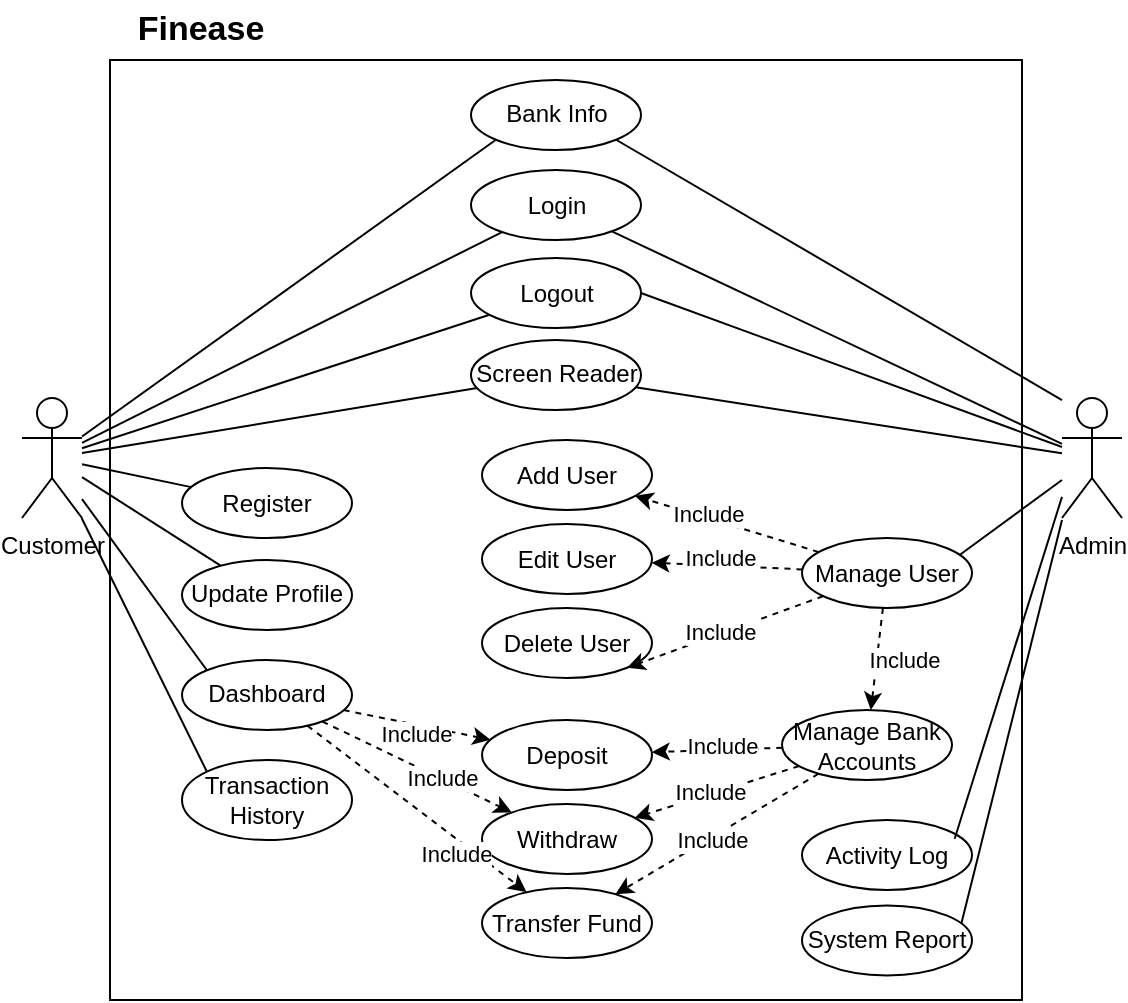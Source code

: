 <mxfile version="24.3.1" type="device" pages="5">
  <diagram name="use case" id="5Z7GRD1dcXjmVU25RNx_">
    <mxGraphModel dx="1344" dy="1892" grid="1" gridSize="10" guides="1" tooltips="1" connect="1" arrows="1" fold="1" page="1" pageScale="1" pageWidth="827" pageHeight="1169" math="0" shadow="0">
      <root>
        <mxCell id="0" />
        <mxCell id="1" parent="0" />
        <mxCell id="9x_Ym02SP-sz1YcaGnDO-1" value="" style="rounded=0;whiteSpace=wrap;html=1;" parent="1" vertex="1">
          <mxGeometry x="244" y="-1000" width="456" height="470" as="geometry" />
        </mxCell>
        <mxCell id="9x_Ym02SP-sz1YcaGnDO-10" value="Finease" style="text;html=1;align=center;verticalAlign=middle;resizable=0;points=[];autosize=1;strokeColor=none;fillColor=none;fontStyle=1;fontSize=17;" parent="1" vertex="1">
          <mxGeometry x="244" y="-1030" width="90" height="30" as="geometry" />
        </mxCell>
        <mxCell id="9x_Ym02SP-sz1YcaGnDO-12" value="Transfer Fund" style="ellipse;whiteSpace=wrap;html=1;" parent="1" vertex="1">
          <mxGeometry x="430.0" y="-585.997" width="85" height="35" as="geometry" />
        </mxCell>
        <mxCell id="9x_Ym02SP-sz1YcaGnDO-13" value="Transaction History" style="ellipse;whiteSpace=wrap;html=1;" parent="1" vertex="1">
          <mxGeometry x="280" y="-650" width="85" height="40" as="geometry" />
        </mxCell>
        <mxCell id="9x_Ym02SP-sz1YcaGnDO-15" value="Deposit" style="ellipse;whiteSpace=wrap;html=1;" parent="1" vertex="1">
          <mxGeometry x="430.004" y="-670.0" width="85" height="35" as="geometry" />
        </mxCell>
        <mxCell id="9x_Ym02SP-sz1YcaGnDO-17" value="Screen Reader" style="ellipse;whiteSpace=wrap;html=1;" parent="1" vertex="1">
          <mxGeometry x="424.502" y="-860.004" width="85" height="35" as="geometry" />
        </mxCell>
        <mxCell id="9x_Ym02SP-sz1YcaGnDO-21" value="Update Profile" style="ellipse;whiteSpace=wrap;html=1;" parent="1" vertex="1">
          <mxGeometry x="280.002" y="-750.003" width="85" height="35" as="geometry" />
        </mxCell>
        <mxCell id="9x_Ym02SP-sz1YcaGnDO-23" value="Withdraw" style="ellipse;whiteSpace=wrap;html=1;" parent="1" vertex="1">
          <mxGeometry x="430.0" y="-628" width="85" height="35" as="geometry" />
        </mxCell>
        <mxCell id="9x_Ym02SP-sz1YcaGnDO-25" value="Login" style="ellipse;whiteSpace=wrap;html=1;" parent="1" vertex="1">
          <mxGeometry x="424.5" y="-945" width="85" height="35" as="geometry" />
        </mxCell>
        <mxCell id="9x_Ym02SP-sz1YcaGnDO-26" value="Register" style="ellipse;whiteSpace=wrap;html=1;" parent="1" vertex="1">
          <mxGeometry x="280" y="-795.998" width="85" height="35" as="geometry" />
        </mxCell>
        <mxCell id="9x_Ym02SP-sz1YcaGnDO-27" value="Logout" style="ellipse;whiteSpace=wrap;html=1;" parent="1" vertex="1">
          <mxGeometry x="424.505" y="-901" width="85" height="35" as="geometry" />
        </mxCell>
        <mxCell id="9x_Ym02SP-sz1YcaGnDO-31" style="rounded=0;orthogonalLoop=1;jettySize=auto;html=1;endArrow=none;endFill=0;" parent="1" source="9x_Ym02SP-sz1YcaGnDO-35" target="9x_Ym02SP-sz1YcaGnDO-21" edge="1">
          <mxGeometry relative="1" as="geometry" />
        </mxCell>
        <mxCell id="9x_Ym02SP-sz1YcaGnDO-32" style="rounded=0;orthogonalLoop=1;jettySize=auto;html=1;endArrow=none;endFill=0;" parent="1" source="9x_Ym02SP-sz1YcaGnDO-35" target="9x_Ym02SP-sz1YcaGnDO-25" edge="1">
          <mxGeometry relative="1" as="geometry" />
        </mxCell>
        <mxCell id="9x_Ym02SP-sz1YcaGnDO-33" style="rounded=0;orthogonalLoop=1;jettySize=auto;html=1;endArrow=none;endFill=0;" parent="1" source="9x_Ym02SP-sz1YcaGnDO-35" target="9x_Ym02SP-sz1YcaGnDO-26" edge="1">
          <mxGeometry relative="1" as="geometry" />
        </mxCell>
        <mxCell id="9x_Ym02SP-sz1YcaGnDO-34" style="rounded=0;orthogonalLoop=1;jettySize=auto;html=1;endArrow=none;endFill=0;" parent="1" source="9x_Ym02SP-sz1YcaGnDO-35" target="9x_Ym02SP-sz1YcaGnDO-27" edge="1">
          <mxGeometry relative="1" as="geometry" />
        </mxCell>
        <mxCell id="9x_Ym02SP-sz1YcaGnDO-41" style="rounded=0;orthogonalLoop=1;jettySize=auto;html=1;endArrow=none;endFill=0;" parent="1" source="9x_Ym02SP-sz1YcaGnDO-35" target="9x_Ym02SP-sz1YcaGnDO-17" edge="1">
          <mxGeometry relative="1" as="geometry" />
        </mxCell>
        <mxCell id="9x_Ym02SP-sz1YcaGnDO-46" style="rounded=0;orthogonalLoop=1;jettySize=auto;html=1;endArrow=classic;endFill=1;startArrow=none;startFill=0;dashed=1;" parent="1" source="9x_Ym02SP-sz1YcaGnDO-50" target="9x_Ym02SP-sz1YcaGnDO-15" edge="1">
          <mxGeometry relative="1" as="geometry" />
        </mxCell>
        <mxCell id="9x_Ym02SP-sz1YcaGnDO-52" value="Include" style="edgeLabel;html=1;align=center;verticalAlign=middle;resizable=0;points=[];labelBackgroundColor=default;" parent="9x_Ym02SP-sz1YcaGnDO-46" vertex="1" connectable="0">
          <mxGeometry x="0.296" y="1" relative="1" as="geometry">
            <mxPoint x="-12" y="3" as="offset" />
          </mxGeometry>
        </mxCell>
        <mxCell id="9x_Ym02SP-sz1YcaGnDO-47" style="rounded=0;orthogonalLoop=1;jettySize=auto;html=1;endArrow=classic;endFill=1;startArrow=none;startFill=0;dashed=1;" parent="1" source="9x_Ym02SP-sz1YcaGnDO-50" target="9x_Ym02SP-sz1YcaGnDO-23" edge="1">
          <mxGeometry relative="1" as="geometry" />
        </mxCell>
        <mxCell id="9x_Ym02SP-sz1YcaGnDO-53" value="Include" style="edgeLabel;html=1;align=center;verticalAlign=middle;resizable=0;points=[];labelBackgroundColor=default;" parent="9x_Ym02SP-sz1YcaGnDO-47" vertex="1" connectable="0">
          <mxGeometry x="0.309" y="2" relative="1" as="geometry">
            <mxPoint x="-3" as="offset" />
          </mxGeometry>
        </mxCell>
        <mxCell id="9x_Ym02SP-sz1YcaGnDO-35" value="Customer" style="shape=umlActor;html=1;verticalLabelPosition=bottom;verticalAlign=top;align=center;" parent="1" vertex="1">
          <mxGeometry x="200" y="-831" width="30" height="60" as="geometry" />
        </mxCell>
        <mxCell id="9x_Ym02SP-sz1YcaGnDO-50" value="Dashboard" style="ellipse;whiteSpace=wrap;html=1;" parent="1" vertex="1">
          <mxGeometry x="280.002" y="-700.003" width="85" height="35" as="geometry" />
        </mxCell>
        <mxCell id="9x_Ym02SP-sz1YcaGnDO-49" style="rounded=0;orthogonalLoop=1;jettySize=auto;html=1;endArrow=none;endFill=0;entryX=0;entryY=0;entryDx=0;entryDy=0;" parent="1" source="9x_Ym02SP-sz1YcaGnDO-35" target="9x_Ym02SP-sz1YcaGnDO-50" edge="1">
          <mxGeometry relative="1" as="geometry" />
        </mxCell>
        <mxCell id="9x_Ym02SP-sz1YcaGnDO-51" style="rounded=0;orthogonalLoop=1;jettySize=auto;html=1;endArrow=classic;endFill=1;startArrow=none;startFill=0;dashed=1;" parent="1" source="9x_Ym02SP-sz1YcaGnDO-50" target="9x_Ym02SP-sz1YcaGnDO-12" edge="1">
          <mxGeometry relative="1" as="geometry">
            <mxPoint x="371" y="-715.81" as="sourcePoint" />
            <mxPoint x="444" y="-700.81" as="targetPoint" />
          </mxGeometry>
        </mxCell>
        <mxCell id="9x_Ym02SP-sz1YcaGnDO-54" value="Include" style="edgeLabel;html=1;align=center;verticalAlign=middle;resizable=0;points=[];labelBackgroundColor=default;" parent="9x_Ym02SP-sz1YcaGnDO-51" vertex="1" connectable="0">
          <mxGeometry x="0.556" y="-1" relative="1" as="geometry">
            <mxPoint x="-11" y="-2" as="offset" />
          </mxGeometry>
        </mxCell>
        <mxCell id="t1OmpYjroC_1VnkZcsIv-3" style="rounded=0;orthogonalLoop=1;jettySize=auto;html=1;endArrow=none;endFill=0;" parent="1" source="t1OmpYjroC_1VnkZcsIv-1" target="9x_Ym02SP-sz1YcaGnDO-25" edge="1">
          <mxGeometry relative="1" as="geometry">
            <mxPoint x="710" y="-820" as="sourcePoint" />
          </mxGeometry>
        </mxCell>
        <mxCell id="t1OmpYjroC_1VnkZcsIv-4" style="rounded=0;orthogonalLoop=1;jettySize=auto;html=1;entryX=1;entryY=0.5;entryDx=0;entryDy=0;endArrow=none;endFill=0;" parent="1" source="t1OmpYjroC_1VnkZcsIv-1" target="9x_Ym02SP-sz1YcaGnDO-27" edge="1">
          <mxGeometry relative="1" as="geometry">
            <mxPoint x="710" y="-810" as="sourcePoint" />
          </mxGeometry>
        </mxCell>
        <mxCell id="t1OmpYjroC_1VnkZcsIv-7" style="rounded=0;orthogonalLoop=1;jettySize=auto;html=1;endArrow=none;endFill=0;entryX=0.927;entryY=0.242;entryDx=0;entryDy=0;entryPerimeter=0;" parent="1" source="t1OmpYjroC_1VnkZcsIv-1" target="t1OmpYjroC_1VnkZcsIv-6" edge="1">
          <mxGeometry relative="1" as="geometry" />
        </mxCell>
        <mxCell id="t1OmpYjroC_1VnkZcsIv-1" value="Admin" style="shape=umlActor;html=1;verticalLabelPosition=bottom;verticalAlign=top;align=center;" parent="1" vertex="1">
          <mxGeometry x="720" y="-831" width="30" height="60" as="geometry" />
        </mxCell>
        <mxCell id="t1OmpYjroC_1VnkZcsIv-5" style="rounded=0;orthogonalLoop=1;jettySize=auto;html=1;endArrow=none;endFill=0;" parent="1" source="t1OmpYjroC_1VnkZcsIv-1" target="9x_Ym02SP-sz1YcaGnDO-17" edge="1">
          <mxGeometry relative="1" as="geometry">
            <mxPoint x="810" y="-830" as="sourcePoint" />
            <mxPoint x="545" y="-922" as="targetPoint" />
          </mxGeometry>
        </mxCell>
        <mxCell id="t1OmpYjroC_1VnkZcsIv-6" value="Manage User" style="ellipse;whiteSpace=wrap;html=1;" parent="1" vertex="1">
          <mxGeometry x="590" y="-761" width="85" height="35" as="geometry" />
        </mxCell>
        <mxCell id="t1OmpYjroC_1VnkZcsIv-8" value="Activity Log" style="ellipse;whiteSpace=wrap;html=1;" parent="1" vertex="1">
          <mxGeometry x="590" y="-620.0" width="85" height="35" as="geometry" />
        </mxCell>
        <mxCell id="t1OmpYjroC_1VnkZcsIv-9" style="rounded=0;orthogonalLoop=1;jettySize=auto;html=1;endArrow=none;endFill=0;entryX=0.898;entryY=0.267;entryDx=0;entryDy=0;entryPerimeter=0;" parent="1" target="t1OmpYjroC_1VnkZcsIv-8" edge="1">
          <mxGeometry relative="1" as="geometry">
            <mxPoint x="719.997" y="-781.58" as="sourcePoint" />
            <mxPoint x="658.722" y="-615.409" as="targetPoint" />
          </mxGeometry>
        </mxCell>
        <mxCell id="t1OmpYjroC_1VnkZcsIv-11" style="rounded=0;orthogonalLoop=1;jettySize=auto;html=1;endArrow=none;endFill=0;exitX=0.933;exitY=0.302;exitDx=0;exitDy=0;exitPerimeter=0;" parent="1" source="t1OmpYjroC_1VnkZcsIv-10" edge="1">
          <mxGeometry relative="1" as="geometry">
            <mxPoint x="720" y="-770" as="targetPoint" />
          </mxGeometry>
        </mxCell>
        <mxCell id="t1OmpYjroC_1VnkZcsIv-10" value="System Report" style="ellipse;whiteSpace=wrap;html=1;" parent="1" vertex="1">
          <mxGeometry x="590" y="-577.29" width="85" height="35" as="geometry" />
        </mxCell>
        <mxCell id="QNvHhlSSxgZlak55KMsJ-1" value="Bank Info" style="ellipse;whiteSpace=wrap;html=1;" parent="1" vertex="1">
          <mxGeometry x="424.502" y="-990.003" width="85" height="35" as="geometry" />
        </mxCell>
        <mxCell id="QNvHhlSSxgZlak55KMsJ-2" style="rounded=0;orthogonalLoop=1;jettySize=auto;html=1;endArrow=none;endFill=0;entryX=0;entryY=1;entryDx=0;entryDy=0;" parent="1" source="9x_Ym02SP-sz1YcaGnDO-35" target="QNvHhlSSxgZlak55KMsJ-1" edge="1">
          <mxGeometry relative="1" as="geometry">
            <mxPoint x="240" y="-777" as="sourcePoint" />
            <mxPoint x="332" y="-694" as="targetPoint" />
          </mxGeometry>
        </mxCell>
        <mxCell id="QNvHhlSSxgZlak55KMsJ-3" style="rounded=0;orthogonalLoop=1;jettySize=auto;html=1;endArrow=none;endFill=0;exitX=0;exitY=0.017;exitDx=0;exitDy=0;exitPerimeter=0;entryX=1;entryY=1;entryDx=0;entryDy=0;" parent="1" source="t1OmpYjroC_1VnkZcsIv-1" target="QNvHhlSSxgZlak55KMsJ-1" edge="1">
          <mxGeometry relative="1" as="geometry">
            <mxPoint x="712.95" y="-840" as="sourcePoint" />
            <mxPoint x="510.004" y="-1000.128" as="targetPoint" />
          </mxGeometry>
        </mxCell>
        <mxCell id="M_wvlL9si8cJdB-P9Qwn-1" style="rounded=0;orthogonalLoop=1;jettySize=auto;html=1;endArrow=none;endFill=0;entryX=0;entryY=0;entryDx=0;entryDy=0;" parent="1" source="9x_Ym02SP-sz1YcaGnDO-35" target="9x_Ym02SP-sz1YcaGnDO-13" edge="1">
          <mxGeometry relative="1" as="geometry">
            <mxPoint x="240" y="-777" as="sourcePoint" />
            <mxPoint x="332" y="-694" as="targetPoint" />
          </mxGeometry>
        </mxCell>
        <mxCell id="SMoTy6c09zP6wRu7FHNh-1" style="rounded=0;orthogonalLoop=1;jettySize=auto;html=1;endArrow=classic;endFill=1;startArrow=none;startFill=0;dashed=1;" parent="1" source="SMoTy6c09zP6wRu7FHNh-8" target="9x_Ym02SP-sz1YcaGnDO-15" edge="1">
          <mxGeometry relative="1" as="geometry">
            <mxPoint x="389" y="-705" as="sourcePoint" />
            <mxPoint x="476" y="-749" as="targetPoint" />
          </mxGeometry>
        </mxCell>
        <mxCell id="SMoTy6c09zP6wRu7FHNh-2" value="Include" style="edgeLabel;html=1;align=center;verticalAlign=middle;resizable=0;points=[];labelBackgroundColor=default;" parent="SMoTy6c09zP6wRu7FHNh-1" vertex="1" connectable="0">
          <mxGeometry x="0.296" y="1" relative="1" as="geometry">
            <mxPoint x="12" y="-4" as="offset" />
          </mxGeometry>
        </mxCell>
        <mxCell id="SMoTy6c09zP6wRu7FHNh-3" style="rounded=0;orthogonalLoop=1;jettySize=auto;html=1;endArrow=classic;endFill=1;startArrow=none;startFill=0;dashed=1;" parent="1" source="SMoTy6c09zP6wRu7FHNh-8" target="9x_Ym02SP-sz1YcaGnDO-23" edge="1">
          <mxGeometry relative="1" as="geometry">
            <mxPoint x="397" y="-702" as="sourcePoint" />
            <mxPoint x="448" y="-717" as="targetPoint" />
          </mxGeometry>
        </mxCell>
        <mxCell id="SMoTy6c09zP6wRu7FHNh-4" value="Include" style="edgeLabel;html=1;align=center;verticalAlign=middle;resizable=0;points=[];labelBackgroundColor=default;" parent="SMoTy6c09zP6wRu7FHNh-3" vertex="1" connectable="0">
          <mxGeometry x="0.309" y="2" relative="1" as="geometry">
            <mxPoint x="8" y="-6" as="offset" />
          </mxGeometry>
        </mxCell>
        <mxCell id="SMoTy6c09zP6wRu7FHNh-6" style="rounded=0;orthogonalLoop=1;jettySize=auto;html=1;endArrow=classic;endFill=1;startArrow=none;startFill=0;dashed=1;" parent="1" source="SMoTy6c09zP6wRu7FHNh-8" target="9x_Ym02SP-sz1YcaGnDO-12" edge="1">
          <mxGeometry relative="1" as="geometry">
            <mxPoint x="397" y="-702" as="sourcePoint" />
            <mxPoint x="448" y="-717" as="targetPoint" />
          </mxGeometry>
        </mxCell>
        <mxCell id="SMoTy6c09zP6wRu7FHNh-7" value="Include" style="edgeLabel;html=1;align=center;verticalAlign=middle;resizable=0;points=[];labelBackgroundColor=default;" parent="SMoTy6c09zP6wRu7FHNh-6" vertex="1" connectable="0">
          <mxGeometry x="0.309" y="2" relative="1" as="geometry">
            <mxPoint x="12" y="-8" as="offset" />
          </mxGeometry>
        </mxCell>
        <mxCell id="SMoTy6c09zP6wRu7FHNh-8" value="Manage Bank Accounts" style="ellipse;whiteSpace=wrap;html=1;" parent="1" vertex="1">
          <mxGeometry x="580.004" y="-675.0" width="85" height="35" as="geometry" />
        </mxCell>
        <mxCell id="SMoTy6c09zP6wRu7FHNh-9" style="rounded=0;orthogonalLoop=1;jettySize=auto;html=1;endArrow=classic;endFill=1;startArrow=none;startFill=0;dashed=1;" parent="1" source="t1OmpYjroC_1VnkZcsIv-6" target="SMoTy6c09zP6wRu7FHNh-8" edge="1">
          <mxGeometry relative="1" as="geometry">
            <mxPoint x="594" y="-664" as="sourcePoint" />
            <mxPoint x="506" y="-608" as="targetPoint" />
          </mxGeometry>
        </mxCell>
        <mxCell id="SMoTy6c09zP6wRu7FHNh-10" value="Include" style="edgeLabel;html=1;align=center;verticalAlign=middle;resizable=0;points=[];labelBackgroundColor=default;" parent="SMoTy6c09zP6wRu7FHNh-9" vertex="1" connectable="0">
          <mxGeometry x="0.309" y="2" relative="1" as="geometry">
            <mxPoint x="12" y="-8" as="offset" />
          </mxGeometry>
        </mxCell>
        <mxCell id="SMoTy6c09zP6wRu7FHNh-11" value="Add User" style="ellipse;whiteSpace=wrap;html=1;" parent="1" vertex="1">
          <mxGeometry x="430.004" y="-810.0" width="85" height="35" as="geometry" />
        </mxCell>
        <mxCell id="SMoTy6c09zP6wRu7FHNh-12" value="Edit User" style="ellipse;whiteSpace=wrap;html=1;" parent="1" vertex="1">
          <mxGeometry x="430.0" y="-768" width="85" height="35" as="geometry" />
        </mxCell>
        <mxCell id="SMoTy6c09zP6wRu7FHNh-13" value="Delete User" style="ellipse;whiteSpace=wrap;html=1;" parent="1" vertex="1">
          <mxGeometry x="430.0" y="-725.997" width="85" height="35" as="geometry" />
        </mxCell>
        <mxCell id="SMoTy6c09zP6wRu7FHNh-14" style="rounded=0;orthogonalLoop=1;jettySize=auto;html=1;endArrow=classic;endFill=1;startArrow=none;startFill=0;dashed=1;" parent="1" source="t1OmpYjroC_1VnkZcsIv-6" target="SMoTy6c09zP6wRu7FHNh-11" edge="1">
          <mxGeometry relative="1" as="geometry">
            <mxPoint x="612" y="-810" as="sourcePoint" />
            <mxPoint x="548" y="-793" as="targetPoint" />
          </mxGeometry>
        </mxCell>
        <mxCell id="SMoTy6c09zP6wRu7FHNh-15" value="Include" style="edgeLabel;html=1;align=center;verticalAlign=middle;resizable=0;points=[];labelBackgroundColor=default;" parent="SMoTy6c09zP6wRu7FHNh-14" vertex="1" connectable="0">
          <mxGeometry x="0.296" y="1" relative="1" as="geometry">
            <mxPoint x="4" y="-2" as="offset" />
          </mxGeometry>
        </mxCell>
        <mxCell id="SMoTy6c09zP6wRu7FHNh-16" style="rounded=0;orthogonalLoop=1;jettySize=auto;html=1;endArrow=classic;endFill=1;startArrow=none;startFill=0;dashed=1;" parent="1" source="t1OmpYjroC_1VnkZcsIv-6" target="SMoTy6c09zP6wRu7FHNh-12" edge="1">
          <mxGeometry relative="1" as="geometry">
            <mxPoint x="623" y="-805" as="sourcePoint" />
            <mxPoint x="537" y="-756" as="targetPoint" />
          </mxGeometry>
        </mxCell>
        <mxCell id="SMoTy6c09zP6wRu7FHNh-17" value="Include" style="edgeLabel;html=1;align=center;verticalAlign=middle;resizable=0;points=[];labelBackgroundColor=default;" parent="SMoTy6c09zP6wRu7FHNh-16" vertex="1" connectable="0">
          <mxGeometry x="0.309" y="2" relative="1" as="geometry">
            <mxPoint x="8" y="-6" as="offset" />
          </mxGeometry>
        </mxCell>
        <mxCell id="SMoTy6c09zP6wRu7FHNh-18" style="rounded=0;orthogonalLoop=1;jettySize=auto;html=1;endArrow=classic;endFill=1;startArrow=none;startFill=0;dashed=1;entryX=1;entryY=1;entryDx=0;entryDy=0;" parent="1" source="t1OmpYjroC_1VnkZcsIv-6" target="SMoTy6c09zP6wRu7FHNh-13" edge="1">
          <mxGeometry relative="1" as="geometry">
            <mxPoint x="630" y="-803" as="sourcePoint" />
            <mxPoint x="530" y="-715" as="targetPoint" />
          </mxGeometry>
        </mxCell>
        <mxCell id="SMoTy6c09zP6wRu7FHNh-19" value="Include" style="edgeLabel;html=1;align=center;verticalAlign=middle;resizable=0;points=[];labelBackgroundColor=default;" parent="SMoTy6c09zP6wRu7FHNh-18" vertex="1" connectable="0">
          <mxGeometry x="0.309" y="2" relative="1" as="geometry">
            <mxPoint x="12" y="-8" as="offset" />
          </mxGeometry>
        </mxCell>
      </root>
    </mxGraphModel>
  </diagram>
  <diagram id="8EkkWgLpx2uiuD_6quIL" name="System Architecture">
    <mxGraphModel dx="2194" dy="723" grid="1" gridSize="10" guides="1" tooltips="1" connect="1" arrows="1" fold="1" page="1" pageScale="1" pageWidth="850" pageHeight="1100" math="0" shadow="0">
      <root>
        <mxCell id="0" />
        <mxCell id="1" parent="0" />
        <mxCell id="201Y617eYST6EXYn0ONy-47" value="" style="rounded=1;whiteSpace=wrap;html=1;" parent="1" vertex="1">
          <mxGeometry x="-333" y="420" width="114" height="110" as="geometry" />
        </mxCell>
        <mxCell id="201Y617eYST6EXYn0ONy-1" value="" style="rounded=1;whiteSpace=wrap;html=1;fillColor=#fff2cc;strokeColor=#000000;" parent="1" vertex="1">
          <mxGeometry x="-467" y="110" width="160" height="280" as="geometry" />
        </mxCell>
        <mxCell id="201Y617eYST6EXYn0ONy-2" value="" style="rounded=1;whiteSpace=wrap;html=1;fillColor=#f8cecc;strokeColor=#000000;" parent="1" vertex="1">
          <mxGeometry x="-234" y="290" width="135" height="100" as="geometry" />
        </mxCell>
        <mxCell id="201Y617eYST6EXYn0ONy-3" value="" style="rounded=1;whiteSpace=wrap;html=1;fillColor=#d5e8d4;strokeColor=#000000;glass=0;shadow=0;" parent="1" vertex="1">
          <mxGeometry x="-708" y="110" width="160.7" height="280" as="geometry" />
        </mxCell>
        <mxCell id="201Y617eYST6EXYn0ONy-4" value="" style="image;aspect=fixed;perimeter=ellipsePerimeter;html=1;align=center;shadow=0;dashed=0;spacingTop=3;image=img/lib/active_directory/laptop_client.svg;" parent="1" vertex="1">
          <mxGeometry x="-663.65" y="130" width="72" height="80" as="geometry" />
        </mxCell>
        <mxCell id="201Y617eYST6EXYn0ONy-5" value="Presentation / Client" style="text;html=1;align=center;verticalAlign=middle;resizable=0;points=[];autosize=1;strokeColor=none;fillColor=none;fontStyle=1" parent="1" vertex="1">
          <mxGeometry x="-692.15" y="202" width="130" height="30" as="geometry" />
        </mxCell>
        <mxCell id="201Y617eYST6EXYn0ONy-6" style="edgeStyle=orthogonalEdgeStyle;rounded=0;orthogonalLoop=1;jettySize=auto;html=1;exitX=0.75;exitY=0;exitDx=0;exitDy=0;entryX=0.75;entryY=1;entryDx=0;entryDy=0;" parent="1" source="201Y617eYST6EXYn0ONy-7" target="201Y617eYST6EXYn0ONy-9" edge="1">
          <mxGeometry relative="1" as="geometry">
            <Array as="points">
              <mxPoint x="-601" y="338" />
              <mxPoint x="-600" y="338" />
            </Array>
          </mxGeometry>
        </mxCell>
        <mxCell id="201Y617eYST6EXYn0ONy-7" value="Interface Layer" style="rounded=1;whiteSpace=wrap;html=1;" parent="1" vertex="1">
          <mxGeometry x="-680.1" y="335.62" width="104.9" height="35" as="geometry" />
        </mxCell>
        <mxCell id="201Y617eYST6EXYn0ONy-8" style="edgeStyle=orthogonalEdgeStyle;rounded=0;orthogonalLoop=1;jettySize=auto;html=1;exitX=0.25;exitY=1;exitDx=0;exitDy=0;entryX=0.25;entryY=0;entryDx=0;entryDy=0;" parent="1" source="201Y617eYST6EXYn0ONy-9" target="201Y617eYST6EXYn0ONy-7" edge="1">
          <mxGeometry relative="1" as="geometry">
            <Array as="points">
              <mxPoint x="-654" y="289" />
            </Array>
          </mxGeometry>
        </mxCell>
        <mxCell id="201Y617eYST6EXYn0ONy-9" value="&lt;span style=&quot;color: rgb(0, 0, 0); font-family: Helvetica; font-size: 12px; font-style: normal; font-variant-ligatures: normal; font-variant-caps: normal; font-weight: 400; letter-spacing: normal; orphans: 2; text-align: center; text-indent: 0px; text-transform: none; widows: 2; word-spacing: 0px; -webkit-text-stroke-width: 0px; background-color: rgb(251, 251, 251); text-decoration-thickness: initial; text-decoration-style: initial; text-decoration-color: initial; float: none; display: inline !important;&quot;&gt;GUI Layer&lt;/span&gt;" style="rounded=1;whiteSpace=wrap;html=1;" parent="1" vertex="1">
          <mxGeometry x="-682.75" y="253.12" width="110.2" height="35.88" as="geometry" />
        </mxCell>
        <mxCell id="201Y617eYST6EXYn0ONy-11" value="Data Tier" style="rounded=1;whiteSpace=wrap;html=1;" parent="1" vertex="1">
          <mxGeometry x="-221.5" y="334" width="110" height="35" as="geometry" />
        </mxCell>
        <mxCell id="201Y617eYST6EXYn0ONy-39" style="edgeStyle=orthogonalEdgeStyle;rounded=0;orthogonalLoop=1;jettySize=auto;html=1;startArrow=classic;startFill=1;exitX=1;exitY=0.5;exitDx=0;exitDy=0;" parent="1" source="201Y617eYST6EXYn0ONy-36" edge="1">
          <mxGeometry relative="1" as="geometry">
            <mxPoint x="-166" y="390" as="targetPoint" />
          </mxGeometry>
        </mxCell>
        <mxCell id="201Y617eYST6EXYn0ONy-17" value="request" style="text;html=1;align=center;verticalAlign=middle;resizable=0;points=[];autosize=1;strokeColor=none;fillColor=none;" parent="1" vertex="1">
          <mxGeometry x="-550" y="350.21" width="60" height="30" as="geometry" />
        </mxCell>
        <mxCell id="201Y617eYST6EXYn0ONy-18" value="HTTPS" style="text;html=1;align=center;verticalAlign=middle;resizable=0;points=[];autosize=1;strokeColor=none;fillColor=none;" parent="1" vertex="1">
          <mxGeometry x="-550" y="327" width="60" height="30" as="geometry" />
        </mxCell>
        <mxCell id="201Y617eYST6EXYn0ONy-19" value="output" style="text;html=1;align=center;verticalAlign=middle;resizable=0;points=[];autosize=1;strokeColor=none;fillColor=none;" parent="1" vertex="1">
          <mxGeometry x="-605" y="300" width="51" height="26" as="geometry" />
        </mxCell>
        <mxCell id="201Y617eYST6EXYn0ONy-20" value="input" style="text;html=1;align=center;verticalAlign=middle;resizable=0;points=[];autosize=1;strokeColor=none;fillColor=none;" parent="1" vertex="1">
          <mxGeometry x="-696" y="300" width="44" height="26" as="geometry" />
        </mxCell>
        <mxCell id="201Y617eYST6EXYn0ONy-21" value="Controller Layer" style="rounded=1;whiteSpace=wrap;html=1;" parent="1" vertex="1">
          <mxGeometry x="-444.5" y="253.12" width="110" height="34.12" as="geometry" />
        </mxCell>
        <mxCell id="201Y617eYST6EXYn0ONy-22" value="Service Layer" style="rounded=1;whiteSpace=wrap;html=1;" parent="1" vertex="1">
          <mxGeometry x="-443.5" y="334.44" width="109" height="34.12" as="geometry" />
        </mxCell>
        <mxCell id="201Y617eYST6EXYn0ONy-23" style="edgeStyle=orthogonalEdgeStyle;rounded=0;orthogonalLoop=1;jettySize=auto;html=1;entryX=0.75;entryY=1;entryDx=0;entryDy=0;exitX=0.75;exitY=0;exitDx=0;exitDy=0;" parent="1" source="201Y617eYST6EXYn0ONy-22" target="201Y617eYST6EXYn0ONy-21" edge="1">
          <mxGeometry relative="1" as="geometry" />
        </mxCell>
        <mxCell id="201Y617eYST6EXYn0ONy-24" style="edgeStyle=orthogonalEdgeStyle;rounded=0;orthogonalLoop=1;jettySize=auto;html=1;exitX=0.25;exitY=1;exitDx=0;exitDy=0;entryX=0.25;entryY=0;entryDx=0;entryDy=0;" parent="1" source="201Y617eYST6EXYn0ONy-21" target="201Y617eYST6EXYn0ONy-22" edge="1">
          <mxGeometry relative="1" as="geometry" />
        </mxCell>
        <mxCell id="201Y617eYST6EXYn0ONy-25" style="edgeStyle=orthogonalEdgeStyle;rounded=0;orthogonalLoop=1;jettySize=auto;html=1;entryX=0;entryY=0.5;entryDx=0;entryDy=0;exitX=1;exitY=0.5;exitDx=0;exitDy=0;startArrow=classic;startFill=1;endArrow=classic;endFill=1;" parent="1" source="201Y617eYST6EXYn0ONy-7" target="201Y617eYST6EXYn0ONy-21" edge="1">
          <mxGeometry relative="1" as="geometry">
            <mxPoint x="-417" y="398.12" as="targetPoint" />
            <Array as="points">
              <mxPoint x="-491" y="353" />
              <mxPoint x="-491" y="270" />
            </Array>
          </mxGeometry>
        </mxCell>
        <mxCell id="201Y617eYST6EXYn0ONy-26" style="rounded=0;orthogonalLoop=1;jettySize=auto;html=1;entryX=1;entryY=0.25;entryDx=0;entryDy=0;exitX=0;exitY=0.25;exitDx=0;exitDy=0;startArrow=classic;startFill=1;endArrow=classic;endFill=1;" parent="1" edge="1">
          <mxGeometry relative="1" as="geometry">
            <mxPoint x="-221.5" y="351.08" as="sourcePoint" />
            <mxPoint x="-334.5" y="351.3" as="targetPoint" />
          </mxGeometry>
        </mxCell>
        <mxCell id="201Y617eYST6EXYn0ONy-28" value="" style="image;aspect=fixed;perimeter=ellipsePerimeter;html=1;align=center;shadow=0;dashed=0;spacingTop=3;image=img/lib/active_directory/generic_server.svg;" parent="1" vertex="1">
          <mxGeometry x="-408.0" y="132.5" width="42" height="75" as="geometry" />
        </mxCell>
        <mxCell id="201Y617eYST6EXYn0ONy-29" value="retrieve" style="text;html=1;align=center;verticalAlign=middle;resizable=0;points=[];autosize=1;strokeColor=none;fillColor=none;" parent="1" vertex="1">
          <mxGeometry x="-366" y="300" width="58" height="26" as="geometry" />
        </mxCell>
        <mxCell id="201Y617eYST6EXYn0ONy-30" value="execute" style="text;html=1;align=center;verticalAlign=middle;resizable=0;points=[];autosize=1;strokeColor=none;fillColor=none;" parent="1" vertex="1">
          <mxGeometry x="-473" y="298" width="60" height="26" as="geometry" />
        </mxCell>
        <mxCell id="201Y617eYST6EXYn0ONy-31" value="Application / Server" style="text;html=1;align=center;verticalAlign=middle;resizable=0;points=[];autosize=1;strokeColor=none;fillColor=none;fontStyle=1" parent="1" vertex="1">
          <mxGeometry x="-451.5" y="204.5" width="130" height="30" as="geometry" />
        </mxCell>
        <mxCell id="201Y617eYST6EXYn0ONy-14" value="&lt;b&gt;Model&lt;/b&gt;" style="text;html=1;align=center;verticalAlign=middle;resizable=0;points=[];autosize=1;strokeColor=none;fillColor=none;" parent="1" vertex="1">
          <mxGeometry x="-196.5" y="304" width="60" height="30" as="geometry" />
        </mxCell>
        <mxCell id="201Y617eYST6EXYn0ONy-36" value="" style="image;aspect=fixed;perimeter=ellipsePerimeter;html=1;align=center;shadow=0;dashed=0;spacingTop=3;image=img/lib/active_directory/database.svg;" parent="1" vertex="1">
          <mxGeometry x="-312.15" y="426.5" width="72.3" height="53.5" as="geometry" />
        </mxCell>
        <mxCell id="201Y617eYST6EXYn0ONy-37" value="Database" style="text;html=1;align=center;verticalAlign=middle;resizable=0;points=[];autosize=1;strokeColor=none;fillColor=none;fontStyle=1" parent="1" vertex="1">
          <mxGeometry x="-310.5" y="478" width="70" height="30" as="geometry" />
        </mxCell>
        <mxCell id="201Y617eYST6EXYn0ONy-41" value="JPA/ Spring Data" style="text;html=1;align=center;verticalAlign=middle;resizable=0;points=[];autosize=1;strokeColor=none;fillColor=none;" parent="1" vertex="1">
          <mxGeometry x="-170" y="410" width="110" height="30" as="geometry" />
        </mxCell>
        <mxCell id="201Y617eYST6EXYn0ONy-42" style="edgeStyle=orthogonalEdgeStyle;rounded=0;orthogonalLoop=1;jettySize=auto;html=1;startArrow=classic;startFill=1;entryX=0.5;entryY=1;entryDx=0;entryDy=0;" parent="1" source="201Y617eYST6EXYn0ONy-36" target="201Y617eYST6EXYn0ONy-22" edge="1">
          <mxGeometry relative="1" as="geometry">
            <mxPoint x="-312" y="453" as="sourcePoint" />
            <mxPoint x="-156" y="400" as="targetPoint" />
          </mxGeometry>
        </mxCell>
        <mxCell id="201Y617eYST6EXYn0ONy-46" value="HTML, CSS, JavaScript" style="text;html=1;align=center;verticalAlign=middle;resizable=0;points=[];autosize=1;strokeColor=none;fillColor=none;" parent="1" vertex="1">
          <mxGeometry x="-702.15" y="224" width="150" height="30" as="geometry" />
        </mxCell>
        <mxCell id="201Y617eYST6EXYn0ONy-49" value="Java, JavaScript" style="text;html=1;align=center;verticalAlign=middle;resizable=0;points=[];autosize=1;strokeColor=none;fillColor=none;" parent="1" vertex="1">
          <mxGeometry x="-440.5" y="224" width="110" height="30" as="geometry" />
        </mxCell>
        <mxCell id="201Y617eYST6EXYn0ONy-50" value="MySQL" style="text;html=1;align=center;verticalAlign=middle;resizable=0;points=[];autosize=1;strokeColor=none;fillColor=none;" parent="1" vertex="1">
          <mxGeometry x="-305.5" y="500" width="60" height="30" as="geometry" />
        </mxCell>
      </root>
    </mxGraphModel>
  </diagram>
  <diagram id="MlMXpct6EDydyIFlETEo" name="erd">
    <mxGraphModel dx="1344" dy="1892" grid="1" gridSize="10" guides="1" tooltips="1" connect="1" arrows="1" fold="1" page="1" pageScale="1" pageWidth="827" pageHeight="1169" math="0" shadow="0">
      <root>
        <mxCell id="0" />
        <mxCell id="1" parent="0" />
        <mxCell id="u6NND71XvSvQf7fGE0OB-1" value="user" style="shape=table;startSize=30;container=1;collapsible=1;childLayout=tableLayout;fixedRows=1;rowLines=0;fontStyle=1;align=center;resizeLast=1;html=1;fillColor=#cce5ff;strokeColor=#36393d;" parent="1" vertex="1">
          <mxGeometry x="20" y="80" width="200" height="330" as="geometry" />
        </mxCell>
        <mxCell id="u6NND71XvSvQf7fGE0OB-2" value="" style="shape=tableRow;horizontal=0;startSize=0;swimlaneHead=0;swimlaneBody=0;fillColor=none;collapsible=0;dropTarget=0;points=[[0,0.5],[1,0.5]];portConstraint=eastwest;top=0;left=0;right=0;bottom=1;" parent="u6NND71XvSvQf7fGE0OB-1" vertex="1">
          <mxGeometry y="30" width="200" height="30" as="geometry" />
        </mxCell>
        <mxCell id="u6NND71XvSvQf7fGE0OB-3" value="PK" style="shape=partialRectangle;connectable=0;fillColor=none;top=0;left=0;bottom=0;right=0;fontStyle=1;overflow=hidden;whiteSpace=wrap;html=1;" parent="u6NND71XvSvQf7fGE0OB-2" vertex="1">
          <mxGeometry width="30" height="30" as="geometry">
            <mxRectangle width="30" height="30" as="alternateBounds" />
          </mxGeometry>
        </mxCell>
        <mxCell id="u6NND71XvSvQf7fGE0OB-4" value="user_id (bigint)" style="shape=partialRectangle;connectable=0;fillColor=none;top=0;left=0;bottom=0;right=0;align=left;spacingLeft=6;fontStyle=5;overflow=hidden;whiteSpace=wrap;html=1;" parent="u6NND71XvSvQf7fGE0OB-2" vertex="1">
          <mxGeometry x="30" width="170" height="30" as="geometry">
            <mxRectangle width="170" height="30" as="alternateBounds" />
          </mxGeometry>
        </mxCell>
        <mxCell id="u6NND71XvSvQf7fGE0OB-5" value="" style="shape=tableRow;horizontal=0;startSize=0;swimlaneHead=0;swimlaneBody=0;fillColor=none;collapsible=0;dropTarget=0;points=[[0,0.5],[1,0.5]];portConstraint=eastwest;top=0;left=0;right=0;bottom=0;" parent="u6NND71XvSvQf7fGE0OB-1" vertex="1">
          <mxGeometry y="60" width="200" height="30" as="geometry" />
        </mxCell>
        <mxCell id="u6NND71XvSvQf7fGE0OB-6" value="" style="shape=partialRectangle;connectable=0;fillColor=none;top=0;left=0;bottom=0;right=0;editable=1;overflow=hidden;whiteSpace=wrap;html=1;" parent="u6NND71XvSvQf7fGE0OB-5" vertex="1">
          <mxGeometry width="30" height="30" as="geometry">
            <mxRectangle width="30" height="30" as="alternateBounds" />
          </mxGeometry>
        </mxCell>
        <mxCell id="u6NND71XvSvQf7fGE0OB-7" value="username (varchar)" style="shape=partialRectangle;connectable=0;fillColor=none;top=0;left=0;bottom=0;right=0;align=left;spacingLeft=6;overflow=hidden;whiteSpace=wrap;html=1;" parent="u6NND71XvSvQf7fGE0OB-5" vertex="1">
          <mxGeometry x="30" width="170" height="30" as="geometry">
            <mxRectangle width="170" height="30" as="alternateBounds" />
          </mxGeometry>
        </mxCell>
        <mxCell id="u6NND71XvSvQf7fGE0OB-8" value="" style="shape=tableRow;horizontal=0;startSize=0;swimlaneHead=0;swimlaneBody=0;fillColor=none;collapsible=0;dropTarget=0;points=[[0,0.5],[1,0.5]];portConstraint=eastwest;top=0;left=0;right=0;bottom=0;" parent="u6NND71XvSvQf7fGE0OB-1" vertex="1">
          <mxGeometry y="90" width="200" height="30" as="geometry" />
        </mxCell>
        <mxCell id="u6NND71XvSvQf7fGE0OB-9" value="" style="shape=partialRectangle;connectable=0;fillColor=none;top=0;left=0;bottom=0;right=0;editable=1;overflow=hidden;whiteSpace=wrap;html=1;" parent="u6NND71XvSvQf7fGE0OB-8" vertex="1">
          <mxGeometry width="30" height="30" as="geometry">
            <mxRectangle width="30" height="30" as="alternateBounds" />
          </mxGeometry>
        </mxCell>
        <mxCell id="u6NND71XvSvQf7fGE0OB-10" value="enabled (bit)" style="shape=partialRectangle;connectable=0;fillColor=none;top=0;left=0;bottom=0;right=0;align=left;spacingLeft=6;overflow=hidden;whiteSpace=wrap;html=1;" parent="u6NND71XvSvQf7fGE0OB-8" vertex="1">
          <mxGeometry x="30" width="170" height="30" as="geometry">
            <mxRectangle width="170" height="30" as="alternateBounds" />
          </mxGeometry>
        </mxCell>
        <mxCell id="u6NND71XvSvQf7fGE0OB-11" value="" style="shape=tableRow;horizontal=0;startSize=0;swimlaneHead=0;swimlaneBody=0;fillColor=none;collapsible=0;dropTarget=0;points=[[0,0.5],[1,0.5]];portConstraint=eastwest;top=0;left=0;right=0;bottom=0;" parent="u6NND71XvSvQf7fGE0OB-1" vertex="1">
          <mxGeometry y="120" width="200" height="30" as="geometry" />
        </mxCell>
        <mxCell id="u6NND71XvSvQf7fGE0OB-12" value="" style="shape=partialRectangle;connectable=0;fillColor=none;top=0;left=0;bottom=0;right=0;editable=1;overflow=hidden;whiteSpace=wrap;html=1;" parent="u6NND71XvSvQf7fGE0OB-11" vertex="1">
          <mxGeometry width="30" height="30" as="geometry">
            <mxRectangle width="30" height="30" as="alternateBounds" />
          </mxGeometry>
        </mxCell>
        <mxCell id="u6NND71XvSvQf7fGE0OB-13" value="first_name (varchar)" style="shape=partialRectangle;connectable=0;fillColor=none;top=0;left=0;bottom=0;right=0;align=left;spacingLeft=6;overflow=hidden;whiteSpace=wrap;html=1;" parent="u6NND71XvSvQf7fGE0OB-11" vertex="1">
          <mxGeometry x="30" width="170" height="30" as="geometry">
            <mxRectangle width="170" height="30" as="alternateBounds" />
          </mxGeometry>
        </mxCell>
        <mxCell id="gHnU9WEsPto_mZrY3bqx-3" value="" style="shape=tableRow;horizontal=0;startSize=0;swimlaneHead=0;swimlaneBody=0;fillColor=none;collapsible=0;dropTarget=0;points=[[0,0.5],[1,0.5]];portConstraint=eastwest;top=0;left=0;right=0;bottom=0;" parent="u6NND71XvSvQf7fGE0OB-1" vertex="1">
          <mxGeometry y="150" width="200" height="30" as="geometry" />
        </mxCell>
        <mxCell id="gHnU9WEsPto_mZrY3bqx-4" value="" style="shape=partialRectangle;connectable=0;fillColor=none;top=0;left=0;bottom=0;right=0;editable=1;overflow=hidden;whiteSpace=wrap;html=1;" parent="gHnU9WEsPto_mZrY3bqx-3" vertex="1">
          <mxGeometry width="30" height="30" as="geometry">
            <mxRectangle width="30" height="30" as="alternateBounds" />
          </mxGeometry>
        </mxCell>
        <mxCell id="gHnU9WEsPto_mZrY3bqx-5" value="last_name (varchar)" style="shape=partialRectangle;connectable=0;fillColor=none;top=0;left=0;bottom=0;right=0;align=left;spacingLeft=6;overflow=hidden;whiteSpace=wrap;html=1;" parent="gHnU9WEsPto_mZrY3bqx-3" vertex="1">
          <mxGeometry x="30" width="170" height="30" as="geometry">
            <mxRectangle width="170" height="30" as="alternateBounds" />
          </mxGeometry>
        </mxCell>
        <mxCell id="gHnU9WEsPto_mZrY3bqx-6" value="" style="shape=tableRow;horizontal=0;startSize=0;swimlaneHead=0;swimlaneBody=0;fillColor=none;collapsible=0;dropTarget=0;points=[[0,0.5],[1,0.5]];portConstraint=eastwest;top=0;left=0;right=0;bottom=0;" parent="u6NND71XvSvQf7fGE0OB-1" vertex="1">
          <mxGeometry y="180" width="200" height="30" as="geometry" />
        </mxCell>
        <mxCell id="gHnU9WEsPto_mZrY3bqx-7" value="" style="shape=partialRectangle;connectable=0;fillColor=none;top=0;left=0;bottom=0;right=0;editable=1;overflow=hidden;whiteSpace=wrap;html=1;" parent="gHnU9WEsPto_mZrY3bqx-6" vertex="1">
          <mxGeometry width="30" height="30" as="geometry">
            <mxRectangle width="30" height="30" as="alternateBounds" />
          </mxGeometry>
        </mxCell>
        <mxCell id="gHnU9WEsPto_mZrY3bqx-8" value="email (varchar)" style="shape=partialRectangle;connectable=0;fillColor=none;top=0;left=0;bottom=0;right=0;align=left;spacingLeft=6;overflow=hidden;whiteSpace=wrap;html=1;" parent="gHnU9WEsPto_mZrY3bqx-6" vertex="1">
          <mxGeometry x="30" width="170" height="30" as="geometry">
            <mxRectangle width="170" height="30" as="alternateBounds" />
          </mxGeometry>
        </mxCell>
        <mxCell id="gHnU9WEsPto_mZrY3bqx-9" value="" style="shape=tableRow;horizontal=0;startSize=0;swimlaneHead=0;swimlaneBody=0;fillColor=none;collapsible=0;dropTarget=0;points=[[0,0.5],[1,0.5]];portConstraint=eastwest;top=0;left=0;right=0;bottom=0;" parent="u6NND71XvSvQf7fGE0OB-1" vertex="1">
          <mxGeometry y="210" width="200" height="30" as="geometry" />
        </mxCell>
        <mxCell id="gHnU9WEsPto_mZrY3bqx-10" value="" style="shape=partialRectangle;connectable=0;fillColor=none;top=0;left=0;bottom=0;right=0;editable=1;overflow=hidden;whiteSpace=wrap;html=1;" parent="gHnU9WEsPto_mZrY3bqx-9" vertex="1">
          <mxGeometry width="30" height="30" as="geometry">
            <mxRectangle width="30" height="30" as="alternateBounds" />
          </mxGeometry>
        </mxCell>
        <mxCell id="gHnU9WEsPto_mZrY3bqx-11" value="phone_number (varchar)" style="shape=partialRectangle;connectable=0;fillColor=none;top=0;left=0;bottom=0;right=0;align=left;spacingLeft=6;overflow=hidden;whiteSpace=wrap;html=1;" parent="gHnU9WEsPto_mZrY3bqx-9" vertex="1">
          <mxGeometry x="30" width="170" height="30" as="geometry">
            <mxRectangle width="170" height="30" as="alternateBounds" />
          </mxGeometry>
        </mxCell>
        <mxCell id="gHnU9WEsPto_mZrY3bqx-12" value="" style="shape=tableRow;horizontal=0;startSize=0;swimlaneHead=0;swimlaneBody=0;fillColor=none;collapsible=0;dropTarget=0;points=[[0,0.5],[1,0.5]];portConstraint=eastwest;top=0;left=0;right=0;bottom=0;" parent="u6NND71XvSvQf7fGE0OB-1" vertex="1">
          <mxGeometry y="240" width="200" height="30" as="geometry" />
        </mxCell>
        <mxCell id="gHnU9WEsPto_mZrY3bqx-13" value="" style="shape=partialRectangle;connectable=0;fillColor=none;top=0;left=0;bottom=0;right=0;editable=1;overflow=hidden;whiteSpace=wrap;html=1;" parent="gHnU9WEsPto_mZrY3bqx-12" vertex="1">
          <mxGeometry width="30" height="30" as="geometry">
            <mxRectangle width="30" height="30" as="alternateBounds" />
          </mxGeometry>
        </mxCell>
        <mxCell id="gHnU9WEsPto_mZrY3bqx-14" value="password (varchar)" style="shape=partialRectangle;connectable=0;fillColor=none;top=0;left=0;bottom=0;right=0;align=left;spacingLeft=6;overflow=hidden;whiteSpace=wrap;html=1;" parent="gHnU9WEsPto_mZrY3bqx-12" vertex="1">
          <mxGeometry x="30" width="170" height="30" as="geometry">
            <mxRectangle width="170" height="30" as="alternateBounds" />
          </mxGeometry>
        </mxCell>
        <mxCell id="gHnU9WEsPto_mZrY3bqx-15" value="" style="shape=tableRow;horizontal=0;startSize=0;swimlaneHead=0;swimlaneBody=0;fillColor=none;collapsible=0;dropTarget=0;points=[[0,0.5],[1,0.5]];portConstraint=eastwest;top=0;left=0;right=0;bottom=0;" parent="u6NND71XvSvQf7fGE0OB-1" vertex="1">
          <mxGeometry y="270" width="200" height="30" as="geometry" />
        </mxCell>
        <mxCell id="gHnU9WEsPto_mZrY3bqx-16" value="FK" style="shape=partialRectangle;connectable=0;fillColor=none;top=0;left=0;bottom=0;right=0;editable=1;overflow=hidden;whiteSpace=wrap;html=1;" parent="gHnU9WEsPto_mZrY3bqx-15" vertex="1">
          <mxGeometry width="30" height="30" as="geometry">
            <mxRectangle width="30" height="30" as="alternateBounds" />
          </mxGeometry>
        </mxCell>
        <mxCell id="gHnU9WEsPto_mZrY3bqx-17" value="current_account_id (bigint)" style="shape=partialRectangle;connectable=0;fillColor=none;top=0;left=0;bottom=0;right=0;align=left;spacingLeft=6;overflow=hidden;whiteSpace=wrap;html=1;" parent="gHnU9WEsPto_mZrY3bqx-15" vertex="1">
          <mxGeometry x="30" width="170" height="30" as="geometry">
            <mxRectangle width="170" height="30" as="alternateBounds" />
          </mxGeometry>
        </mxCell>
        <mxCell id="gHnU9WEsPto_mZrY3bqx-18" value="" style="shape=tableRow;horizontal=0;startSize=0;swimlaneHead=0;swimlaneBody=0;fillColor=none;collapsible=0;dropTarget=0;points=[[0,0.5],[1,0.5]];portConstraint=eastwest;top=0;left=0;right=0;bottom=0;" parent="u6NND71XvSvQf7fGE0OB-1" vertex="1">
          <mxGeometry y="300" width="200" height="30" as="geometry" />
        </mxCell>
        <mxCell id="gHnU9WEsPto_mZrY3bqx-19" value="FK" style="shape=partialRectangle;connectable=0;fillColor=none;top=0;left=0;bottom=0;right=0;editable=1;overflow=hidden;whiteSpace=wrap;html=1;" parent="gHnU9WEsPto_mZrY3bqx-18" vertex="1">
          <mxGeometry width="30" height="30" as="geometry">
            <mxRectangle width="30" height="30" as="alternateBounds" />
          </mxGeometry>
        </mxCell>
        <mxCell id="gHnU9WEsPto_mZrY3bqx-20" value="savings_account_id (bigint)" style="shape=partialRectangle;connectable=0;fillColor=none;top=0;left=0;bottom=0;right=0;align=left;spacingLeft=6;overflow=hidden;whiteSpace=wrap;html=1;" parent="gHnU9WEsPto_mZrY3bqx-18" vertex="1">
          <mxGeometry x="30" width="170" height="30" as="geometry">
            <mxRectangle width="170" height="30" as="alternateBounds" />
          </mxGeometry>
        </mxCell>
        <mxCell id="gHnU9WEsPto_mZrY3bqx-62" value="" style="edgeStyle=entityRelationEdgeStyle;fontSize=12;html=1;endArrow=ERoneToMany;startArrow=ERmandOne;rounded=0;exitX=0;exitY=0.5;exitDx=0;exitDy=0;" parent="1" source="gHnU9WEsPto_mZrY3bqx-22" target="gHnU9WEsPto_mZrY3bqx-18" edge="1">
          <mxGeometry width="100" height="100" relative="1" as="geometry">
            <mxPoint x="310" y="270" as="sourcePoint" />
            <mxPoint x="410" y="170" as="targetPoint" />
            <Array as="points">
              <mxPoint x="310" y="350" />
            </Array>
          </mxGeometry>
        </mxCell>
        <mxCell id="gHnU9WEsPto_mZrY3bqx-63" value="" style="edgeStyle=entityRelationEdgeStyle;fontSize=12;html=1;endArrow=ERoneToMany;startArrow=ERmandOne;rounded=0;exitX=0;exitY=0.5;exitDx=0;exitDy=0;" parent="1" source="gHnU9WEsPto_mZrY3bqx-53" target="gHnU9WEsPto_mZrY3bqx-15" edge="1">
          <mxGeometry width="100" height="100" relative="1" as="geometry">
            <mxPoint x="311" y="325" as="sourcePoint" />
            <mxPoint x="230" y="405" as="targetPoint" />
          </mxGeometry>
        </mxCell>
        <mxCell id="gHnU9WEsPto_mZrY3bqx-120" value="" style="edgeStyle=entityRelationEdgeStyle;fontSize=12;html=1;endArrow=ERoneToMany;startArrow=ERmandOne;rounded=0;" parent="1" source="gHnU9WEsPto_mZrY3bqx-53" target="gHnU9WEsPto_mZrY3bqx-117" edge="1">
          <mxGeometry width="100" height="100" relative="1" as="geometry">
            <mxPoint x="311" y="155" as="sourcePoint" />
            <mxPoint x="230" y="375" as="targetPoint" />
          </mxGeometry>
        </mxCell>
        <mxCell id="gHnU9WEsPto_mZrY3bqx-121" value="" style="edgeStyle=entityRelationEdgeStyle;fontSize=12;html=1;endArrow=ERoneToMany;startArrow=ERmandOne;rounded=0;entryX=0;entryY=0.5;entryDx=0;entryDy=0;" parent="1" source="gHnU9WEsPto_mZrY3bqx-22" target="gHnU9WEsPto_mZrY3bqx-86" edge="1">
          <mxGeometry width="100" height="100" relative="1" as="geometry">
            <mxPoint x="511" y="155" as="sourcePoint" />
            <mxPoint x="610" y="225" as="targetPoint" />
          </mxGeometry>
        </mxCell>
        <mxCell id="gHnU9WEsPto_mZrY3bqx-122" value="" style="group" parent="1" vertex="1" connectable="0">
          <mxGeometry x="580" y="-40" width="200" height="570" as="geometry" />
        </mxCell>
        <mxCell id="gHnU9WEsPto_mZrY3bqx-64" value="savings_transaction" style="shape=table;startSize=30;container=1;collapsible=1;childLayout=tableLayout;fixedRows=1;rowLines=0;fontStyle=1;align=center;resizeLast=1;html=1;fillColor=#cce5ff;strokeColor=#36393d;" parent="gHnU9WEsPto_mZrY3bqx-122" vertex="1">
          <mxGeometry y="300" width="200" height="270" as="geometry" />
        </mxCell>
        <mxCell id="gHnU9WEsPto_mZrY3bqx-65" value="" style="shape=tableRow;horizontal=0;startSize=0;swimlaneHead=0;swimlaneBody=0;fillColor=none;collapsible=0;dropTarget=0;points=[[0,0.5],[1,0.5]];portConstraint=eastwest;top=0;left=0;right=0;bottom=1;" parent="gHnU9WEsPto_mZrY3bqx-64" vertex="1">
          <mxGeometry y="30" width="200" height="30" as="geometry" />
        </mxCell>
        <mxCell id="gHnU9WEsPto_mZrY3bqx-66" value="PK" style="shape=partialRectangle;connectable=0;fillColor=none;top=0;left=0;bottom=0;right=0;fontStyle=1;overflow=hidden;whiteSpace=wrap;html=1;" parent="gHnU9WEsPto_mZrY3bqx-65" vertex="1">
          <mxGeometry width="30" height="30" as="geometry">
            <mxRectangle width="30" height="30" as="alternateBounds" />
          </mxGeometry>
        </mxCell>
        <mxCell id="gHnU9WEsPto_mZrY3bqx-67" value="id (bigint)" style="shape=partialRectangle;connectable=0;fillColor=none;top=0;left=0;bottom=0;right=0;align=left;spacingLeft=6;fontStyle=5;overflow=hidden;whiteSpace=wrap;html=1;" parent="gHnU9WEsPto_mZrY3bqx-65" vertex="1">
          <mxGeometry x="30" width="170" height="30" as="geometry">
            <mxRectangle width="170" height="30" as="alternateBounds" />
          </mxGeometry>
        </mxCell>
        <mxCell id="gHnU9WEsPto_mZrY3bqx-68" value="" style="shape=tableRow;horizontal=0;startSize=0;swimlaneHead=0;swimlaneBody=0;fillColor=none;collapsible=0;dropTarget=0;points=[[0,0.5],[1,0.5]];portConstraint=eastwest;top=0;left=0;right=0;bottom=0;" parent="gHnU9WEsPto_mZrY3bqx-64" vertex="1">
          <mxGeometry y="60" width="200" height="30" as="geometry" />
        </mxCell>
        <mxCell id="gHnU9WEsPto_mZrY3bqx-69" value="" style="shape=partialRectangle;connectable=0;fillColor=none;top=0;left=0;bottom=0;right=0;editable=1;overflow=hidden;whiteSpace=wrap;html=1;" parent="gHnU9WEsPto_mZrY3bqx-68" vertex="1">
          <mxGeometry width="30" height="30" as="geometry">
            <mxRectangle width="30" height="30" as="alternateBounds" />
          </mxGeometry>
        </mxCell>
        <mxCell id="gHnU9WEsPto_mZrY3bqx-70" value="amount (double)" style="shape=partialRectangle;connectable=0;fillColor=none;top=0;left=0;bottom=0;right=0;align=left;spacingLeft=6;overflow=hidden;whiteSpace=wrap;html=1;" parent="gHnU9WEsPto_mZrY3bqx-68" vertex="1">
          <mxGeometry x="30" width="170" height="30" as="geometry">
            <mxRectangle width="170" height="30" as="alternateBounds" />
          </mxGeometry>
        </mxCell>
        <mxCell id="gHnU9WEsPto_mZrY3bqx-71" value="" style="shape=tableRow;horizontal=0;startSize=0;swimlaneHead=0;swimlaneBody=0;fillColor=none;collapsible=0;dropTarget=0;points=[[0,0.5],[1,0.5]];portConstraint=eastwest;top=0;left=0;right=0;bottom=0;" parent="gHnU9WEsPto_mZrY3bqx-64" vertex="1">
          <mxGeometry y="90" width="200" height="30" as="geometry" />
        </mxCell>
        <mxCell id="gHnU9WEsPto_mZrY3bqx-72" value="" style="shape=partialRectangle;connectable=0;fillColor=none;top=0;left=0;bottom=0;right=0;editable=1;overflow=hidden;whiteSpace=wrap;html=1;" parent="gHnU9WEsPto_mZrY3bqx-71" vertex="1">
          <mxGeometry width="30" height="30" as="geometry">
            <mxRectangle width="30" height="30" as="alternateBounds" />
          </mxGeometry>
        </mxCell>
        <mxCell id="gHnU9WEsPto_mZrY3bqx-73" value="available_balance (decimal)" style="shape=partialRectangle;connectable=0;fillColor=none;top=0;left=0;bottom=0;right=0;align=left;spacingLeft=6;overflow=hidden;whiteSpace=wrap;html=1;" parent="gHnU9WEsPto_mZrY3bqx-71" vertex="1">
          <mxGeometry x="30" width="170" height="30" as="geometry">
            <mxRectangle width="170" height="30" as="alternateBounds" />
          </mxGeometry>
        </mxCell>
        <mxCell id="gHnU9WEsPto_mZrY3bqx-74" value="" style="shape=tableRow;horizontal=0;startSize=0;swimlaneHead=0;swimlaneBody=0;fillColor=none;collapsible=0;dropTarget=0;points=[[0,0.5],[1,0.5]];portConstraint=eastwest;top=0;left=0;right=0;bottom=0;" parent="gHnU9WEsPto_mZrY3bqx-64" vertex="1">
          <mxGeometry y="120" width="200" height="30" as="geometry" />
        </mxCell>
        <mxCell id="gHnU9WEsPto_mZrY3bqx-75" value="" style="shape=partialRectangle;connectable=0;fillColor=none;top=0;left=0;bottom=0;right=0;editable=1;overflow=hidden;whiteSpace=wrap;html=1;" parent="gHnU9WEsPto_mZrY3bqx-74" vertex="1">
          <mxGeometry width="30" height="30" as="geometry">
            <mxRectangle width="30" height="30" as="alternateBounds" />
          </mxGeometry>
        </mxCell>
        <mxCell id="gHnU9WEsPto_mZrY3bqx-76" value="date (datetime)" style="shape=partialRectangle;connectable=0;fillColor=none;top=0;left=0;bottom=0;right=0;align=left;spacingLeft=6;overflow=hidden;whiteSpace=wrap;html=1;" parent="gHnU9WEsPto_mZrY3bqx-74" vertex="1">
          <mxGeometry x="30" width="170" height="30" as="geometry">
            <mxRectangle width="170" height="30" as="alternateBounds" />
          </mxGeometry>
        </mxCell>
        <mxCell id="gHnU9WEsPto_mZrY3bqx-77" value="" style="shape=tableRow;horizontal=0;startSize=0;swimlaneHead=0;swimlaneBody=0;fillColor=none;collapsible=0;dropTarget=0;points=[[0,0.5],[1,0.5]];portConstraint=eastwest;top=0;left=0;right=0;bottom=0;" parent="gHnU9WEsPto_mZrY3bqx-64" vertex="1">
          <mxGeometry y="150" width="200" height="30" as="geometry" />
        </mxCell>
        <mxCell id="gHnU9WEsPto_mZrY3bqx-78" value="" style="shape=partialRectangle;connectable=0;fillColor=none;top=0;left=0;bottom=0;right=0;editable=1;overflow=hidden;whiteSpace=wrap;html=1;" parent="gHnU9WEsPto_mZrY3bqx-77" vertex="1">
          <mxGeometry width="30" height="30" as="geometry">
            <mxRectangle width="30" height="30" as="alternateBounds" />
          </mxGeometry>
        </mxCell>
        <mxCell id="gHnU9WEsPto_mZrY3bqx-79" value="description (varchar)" style="shape=partialRectangle;connectable=0;fillColor=none;top=0;left=0;bottom=0;right=0;align=left;spacingLeft=6;overflow=hidden;whiteSpace=wrap;html=1;" parent="gHnU9WEsPto_mZrY3bqx-77" vertex="1">
          <mxGeometry x="30" width="170" height="30" as="geometry">
            <mxRectangle width="170" height="30" as="alternateBounds" />
          </mxGeometry>
        </mxCell>
        <mxCell id="gHnU9WEsPto_mZrY3bqx-80" value="" style="shape=tableRow;horizontal=0;startSize=0;swimlaneHead=0;swimlaneBody=0;fillColor=none;collapsible=0;dropTarget=0;points=[[0,0.5],[1,0.5]];portConstraint=eastwest;top=0;left=0;right=0;bottom=0;" parent="gHnU9WEsPto_mZrY3bqx-64" vertex="1">
          <mxGeometry y="180" width="200" height="30" as="geometry" />
        </mxCell>
        <mxCell id="gHnU9WEsPto_mZrY3bqx-81" value="" style="shape=partialRectangle;connectable=0;fillColor=none;top=0;left=0;bottom=0;right=0;editable=1;overflow=hidden;whiteSpace=wrap;html=1;" parent="gHnU9WEsPto_mZrY3bqx-80" vertex="1">
          <mxGeometry width="30" height="30" as="geometry">
            <mxRectangle width="30" height="30" as="alternateBounds" />
          </mxGeometry>
        </mxCell>
        <mxCell id="gHnU9WEsPto_mZrY3bqx-82" value="status (varchar)" style="shape=partialRectangle;connectable=0;fillColor=none;top=0;left=0;bottom=0;right=0;align=left;spacingLeft=6;overflow=hidden;whiteSpace=wrap;html=1;" parent="gHnU9WEsPto_mZrY3bqx-80" vertex="1">
          <mxGeometry x="30" width="170" height="30" as="geometry">
            <mxRectangle width="170" height="30" as="alternateBounds" />
          </mxGeometry>
        </mxCell>
        <mxCell id="gHnU9WEsPto_mZrY3bqx-83" value="" style="shape=tableRow;horizontal=0;startSize=0;swimlaneHead=0;swimlaneBody=0;fillColor=none;collapsible=0;dropTarget=0;points=[[0,0.5],[1,0.5]];portConstraint=eastwest;top=0;left=0;right=0;bottom=0;" parent="gHnU9WEsPto_mZrY3bqx-64" vertex="1">
          <mxGeometry y="210" width="200" height="30" as="geometry" />
        </mxCell>
        <mxCell id="gHnU9WEsPto_mZrY3bqx-84" value="" style="shape=partialRectangle;connectable=0;fillColor=none;top=0;left=0;bottom=0;right=0;editable=1;overflow=hidden;whiteSpace=wrap;html=1;" parent="gHnU9WEsPto_mZrY3bqx-83" vertex="1">
          <mxGeometry width="30" height="30" as="geometry">
            <mxRectangle width="30" height="30" as="alternateBounds" />
          </mxGeometry>
        </mxCell>
        <mxCell id="gHnU9WEsPto_mZrY3bqx-85" value="type (varchar)" style="shape=partialRectangle;connectable=0;fillColor=none;top=0;left=0;bottom=0;right=0;align=left;spacingLeft=6;overflow=hidden;whiteSpace=wrap;html=1;" parent="gHnU9WEsPto_mZrY3bqx-83" vertex="1">
          <mxGeometry x="30" width="170" height="30" as="geometry">
            <mxRectangle width="170" height="30" as="alternateBounds" />
          </mxGeometry>
        </mxCell>
        <mxCell id="gHnU9WEsPto_mZrY3bqx-86" value="" style="shape=tableRow;horizontal=0;startSize=0;swimlaneHead=0;swimlaneBody=0;fillColor=none;collapsible=0;dropTarget=0;points=[[0,0.5],[1,0.5]];portConstraint=eastwest;top=0;left=0;right=0;bottom=0;" parent="gHnU9WEsPto_mZrY3bqx-64" vertex="1">
          <mxGeometry y="240" width="200" height="30" as="geometry" />
        </mxCell>
        <mxCell id="gHnU9WEsPto_mZrY3bqx-87" value="FK" style="shape=partialRectangle;connectable=0;fillColor=none;top=0;left=0;bottom=0;right=0;editable=1;overflow=hidden;whiteSpace=wrap;html=1;" parent="gHnU9WEsPto_mZrY3bqx-86" vertex="1">
          <mxGeometry width="30" height="30" as="geometry">
            <mxRectangle width="30" height="30" as="alternateBounds" />
          </mxGeometry>
        </mxCell>
        <mxCell id="gHnU9WEsPto_mZrY3bqx-88" value="savings_account_id (bigint)" style="shape=partialRectangle;connectable=0;fillColor=none;top=0;left=0;bottom=0;right=0;align=left;spacingLeft=6;overflow=hidden;whiteSpace=wrap;html=1;" parent="gHnU9WEsPto_mZrY3bqx-86" vertex="1">
          <mxGeometry x="30" width="170" height="30" as="geometry">
            <mxRectangle width="170" height="30" as="alternateBounds" />
          </mxGeometry>
        </mxCell>
        <mxCell id="gHnU9WEsPto_mZrY3bqx-95" value="current_transaction" style="shape=table;startSize=30;container=1;collapsible=1;childLayout=tableLayout;fixedRows=1;rowLines=0;fontStyle=1;align=center;resizeLast=1;html=1;fillColor=#cce5ff;strokeColor=#36393d;" parent="gHnU9WEsPto_mZrY3bqx-122" vertex="1">
          <mxGeometry width="200" height="270" as="geometry" />
        </mxCell>
        <mxCell id="gHnU9WEsPto_mZrY3bqx-96" value="" style="shape=tableRow;horizontal=0;startSize=0;swimlaneHead=0;swimlaneBody=0;fillColor=none;collapsible=0;dropTarget=0;points=[[0,0.5],[1,0.5]];portConstraint=eastwest;top=0;left=0;right=0;bottom=1;" parent="gHnU9WEsPto_mZrY3bqx-95" vertex="1">
          <mxGeometry y="30" width="200" height="30" as="geometry" />
        </mxCell>
        <mxCell id="gHnU9WEsPto_mZrY3bqx-97" value="PK" style="shape=partialRectangle;connectable=0;fillColor=none;top=0;left=0;bottom=0;right=0;fontStyle=1;overflow=hidden;whiteSpace=wrap;html=1;" parent="gHnU9WEsPto_mZrY3bqx-96" vertex="1">
          <mxGeometry width="30" height="30" as="geometry">
            <mxRectangle width="30" height="30" as="alternateBounds" />
          </mxGeometry>
        </mxCell>
        <mxCell id="gHnU9WEsPto_mZrY3bqx-98" value="id (bigint)" style="shape=partialRectangle;connectable=0;fillColor=none;top=0;left=0;bottom=0;right=0;align=left;spacingLeft=6;fontStyle=5;overflow=hidden;whiteSpace=wrap;html=1;" parent="gHnU9WEsPto_mZrY3bqx-96" vertex="1">
          <mxGeometry x="30" width="170" height="30" as="geometry">
            <mxRectangle width="170" height="30" as="alternateBounds" />
          </mxGeometry>
        </mxCell>
        <mxCell id="gHnU9WEsPto_mZrY3bqx-99" value="" style="shape=tableRow;horizontal=0;startSize=0;swimlaneHead=0;swimlaneBody=0;fillColor=none;collapsible=0;dropTarget=0;points=[[0,0.5],[1,0.5]];portConstraint=eastwest;top=0;left=0;right=0;bottom=0;" parent="gHnU9WEsPto_mZrY3bqx-95" vertex="1">
          <mxGeometry y="60" width="200" height="30" as="geometry" />
        </mxCell>
        <mxCell id="gHnU9WEsPto_mZrY3bqx-100" value="" style="shape=partialRectangle;connectable=0;fillColor=none;top=0;left=0;bottom=0;right=0;editable=1;overflow=hidden;whiteSpace=wrap;html=1;" parent="gHnU9WEsPto_mZrY3bqx-99" vertex="1">
          <mxGeometry width="30" height="30" as="geometry">
            <mxRectangle width="30" height="30" as="alternateBounds" />
          </mxGeometry>
        </mxCell>
        <mxCell id="gHnU9WEsPto_mZrY3bqx-101" value="amount (double)" style="shape=partialRectangle;connectable=0;fillColor=none;top=0;left=0;bottom=0;right=0;align=left;spacingLeft=6;overflow=hidden;whiteSpace=wrap;html=1;" parent="gHnU9WEsPto_mZrY3bqx-99" vertex="1">
          <mxGeometry x="30" width="170" height="30" as="geometry">
            <mxRectangle width="170" height="30" as="alternateBounds" />
          </mxGeometry>
        </mxCell>
        <mxCell id="gHnU9WEsPto_mZrY3bqx-102" value="" style="shape=tableRow;horizontal=0;startSize=0;swimlaneHead=0;swimlaneBody=0;fillColor=none;collapsible=0;dropTarget=0;points=[[0,0.5],[1,0.5]];portConstraint=eastwest;top=0;left=0;right=0;bottom=0;" parent="gHnU9WEsPto_mZrY3bqx-95" vertex="1">
          <mxGeometry y="90" width="200" height="30" as="geometry" />
        </mxCell>
        <mxCell id="gHnU9WEsPto_mZrY3bqx-103" value="" style="shape=partialRectangle;connectable=0;fillColor=none;top=0;left=0;bottom=0;right=0;editable=1;overflow=hidden;whiteSpace=wrap;html=1;" parent="gHnU9WEsPto_mZrY3bqx-102" vertex="1">
          <mxGeometry width="30" height="30" as="geometry">
            <mxRectangle width="30" height="30" as="alternateBounds" />
          </mxGeometry>
        </mxCell>
        <mxCell id="gHnU9WEsPto_mZrY3bqx-104" value="available_balance (decimal)" style="shape=partialRectangle;connectable=0;fillColor=none;top=0;left=0;bottom=0;right=0;align=left;spacingLeft=6;overflow=hidden;whiteSpace=wrap;html=1;" parent="gHnU9WEsPto_mZrY3bqx-102" vertex="1">
          <mxGeometry x="30" width="170" height="30" as="geometry">
            <mxRectangle width="170" height="30" as="alternateBounds" />
          </mxGeometry>
        </mxCell>
        <mxCell id="gHnU9WEsPto_mZrY3bqx-105" value="" style="shape=tableRow;horizontal=0;startSize=0;swimlaneHead=0;swimlaneBody=0;fillColor=none;collapsible=0;dropTarget=0;points=[[0,0.5],[1,0.5]];portConstraint=eastwest;top=0;left=0;right=0;bottom=0;" parent="gHnU9WEsPto_mZrY3bqx-95" vertex="1">
          <mxGeometry y="120" width="200" height="30" as="geometry" />
        </mxCell>
        <mxCell id="gHnU9WEsPto_mZrY3bqx-106" value="" style="shape=partialRectangle;connectable=0;fillColor=none;top=0;left=0;bottom=0;right=0;editable=1;overflow=hidden;whiteSpace=wrap;html=1;" parent="gHnU9WEsPto_mZrY3bqx-105" vertex="1">
          <mxGeometry width="30" height="30" as="geometry">
            <mxRectangle width="30" height="30" as="alternateBounds" />
          </mxGeometry>
        </mxCell>
        <mxCell id="gHnU9WEsPto_mZrY3bqx-107" value="date (datetime)" style="shape=partialRectangle;connectable=0;fillColor=none;top=0;left=0;bottom=0;right=0;align=left;spacingLeft=6;overflow=hidden;whiteSpace=wrap;html=1;" parent="gHnU9WEsPto_mZrY3bqx-105" vertex="1">
          <mxGeometry x="30" width="170" height="30" as="geometry">
            <mxRectangle width="170" height="30" as="alternateBounds" />
          </mxGeometry>
        </mxCell>
        <mxCell id="gHnU9WEsPto_mZrY3bqx-108" value="" style="shape=tableRow;horizontal=0;startSize=0;swimlaneHead=0;swimlaneBody=0;fillColor=none;collapsible=0;dropTarget=0;points=[[0,0.5],[1,0.5]];portConstraint=eastwest;top=0;left=0;right=0;bottom=0;" parent="gHnU9WEsPto_mZrY3bqx-95" vertex="1">
          <mxGeometry y="150" width="200" height="30" as="geometry" />
        </mxCell>
        <mxCell id="gHnU9WEsPto_mZrY3bqx-109" value="" style="shape=partialRectangle;connectable=0;fillColor=none;top=0;left=0;bottom=0;right=0;editable=1;overflow=hidden;whiteSpace=wrap;html=1;" parent="gHnU9WEsPto_mZrY3bqx-108" vertex="1">
          <mxGeometry width="30" height="30" as="geometry">
            <mxRectangle width="30" height="30" as="alternateBounds" />
          </mxGeometry>
        </mxCell>
        <mxCell id="gHnU9WEsPto_mZrY3bqx-110" value="description (varchar)" style="shape=partialRectangle;connectable=0;fillColor=none;top=0;left=0;bottom=0;right=0;align=left;spacingLeft=6;overflow=hidden;whiteSpace=wrap;html=1;" parent="gHnU9WEsPto_mZrY3bqx-108" vertex="1">
          <mxGeometry x="30" width="170" height="30" as="geometry">
            <mxRectangle width="170" height="30" as="alternateBounds" />
          </mxGeometry>
        </mxCell>
        <mxCell id="gHnU9WEsPto_mZrY3bqx-111" value="" style="shape=tableRow;horizontal=0;startSize=0;swimlaneHead=0;swimlaneBody=0;fillColor=none;collapsible=0;dropTarget=0;points=[[0,0.5],[1,0.5]];portConstraint=eastwest;top=0;left=0;right=0;bottom=0;" parent="gHnU9WEsPto_mZrY3bqx-95" vertex="1">
          <mxGeometry y="180" width="200" height="30" as="geometry" />
        </mxCell>
        <mxCell id="gHnU9WEsPto_mZrY3bqx-112" value="" style="shape=partialRectangle;connectable=0;fillColor=none;top=0;left=0;bottom=0;right=0;editable=1;overflow=hidden;whiteSpace=wrap;html=1;" parent="gHnU9WEsPto_mZrY3bqx-111" vertex="1">
          <mxGeometry width="30" height="30" as="geometry">
            <mxRectangle width="30" height="30" as="alternateBounds" />
          </mxGeometry>
        </mxCell>
        <mxCell id="gHnU9WEsPto_mZrY3bqx-113" value="status (varchar)" style="shape=partialRectangle;connectable=0;fillColor=none;top=0;left=0;bottom=0;right=0;align=left;spacingLeft=6;overflow=hidden;whiteSpace=wrap;html=1;" parent="gHnU9WEsPto_mZrY3bqx-111" vertex="1">
          <mxGeometry x="30" width="170" height="30" as="geometry">
            <mxRectangle width="170" height="30" as="alternateBounds" />
          </mxGeometry>
        </mxCell>
        <mxCell id="gHnU9WEsPto_mZrY3bqx-114" value="" style="shape=tableRow;horizontal=0;startSize=0;swimlaneHead=0;swimlaneBody=0;fillColor=none;collapsible=0;dropTarget=0;points=[[0,0.5],[1,0.5]];portConstraint=eastwest;top=0;left=0;right=0;bottom=0;" parent="gHnU9WEsPto_mZrY3bqx-95" vertex="1">
          <mxGeometry y="210" width="200" height="30" as="geometry" />
        </mxCell>
        <mxCell id="gHnU9WEsPto_mZrY3bqx-115" value="" style="shape=partialRectangle;connectable=0;fillColor=none;top=0;left=0;bottom=0;right=0;editable=1;overflow=hidden;whiteSpace=wrap;html=1;" parent="gHnU9WEsPto_mZrY3bqx-114" vertex="1">
          <mxGeometry width="30" height="30" as="geometry">
            <mxRectangle width="30" height="30" as="alternateBounds" />
          </mxGeometry>
        </mxCell>
        <mxCell id="gHnU9WEsPto_mZrY3bqx-116" value="type (varchar)" style="shape=partialRectangle;connectable=0;fillColor=none;top=0;left=0;bottom=0;right=0;align=left;spacingLeft=6;overflow=hidden;whiteSpace=wrap;html=1;" parent="gHnU9WEsPto_mZrY3bqx-114" vertex="1">
          <mxGeometry x="30" width="170" height="30" as="geometry">
            <mxRectangle width="170" height="30" as="alternateBounds" />
          </mxGeometry>
        </mxCell>
        <mxCell id="gHnU9WEsPto_mZrY3bqx-117" value="" style="shape=tableRow;horizontal=0;startSize=0;swimlaneHead=0;swimlaneBody=0;fillColor=none;collapsible=0;dropTarget=0;points=[[0,0.5],[1,0.5]];portConstraint=eastwest;top=0;left=0;right=0;bottom=0;" parent="gHnU9WEsPto_mZrY3bqx-95" vertex="1">
          <mxGeometry y="240" width="200" height="30" as="geometry" />
        </mxCell>
        <mxCell id="gHnU9WEsPto_mZrY3bqx-118" value="FK" style="shape=partialRectangle;connectable=0;fillColor=none;top=0;left=0;bottom=0;right=0;editable=1;overflow=hidden;whiteSpace=wrap;html=1;" parent="gHnU9WEsPto_mZrY3bqx-117" vertex="1">
          <mxGeometry width="30" height="30" as="geometry">
            <mxRectangle width="30" height="30" as="alternateBounds" />
          </mxGeometry>
        </mxCell>
        <mxCell id="gHnU9WEsPto_mZrY3bqx-119" value="current_account_id (bigint)" style="shape=partialRectangle;connectable=0;fillColor=none;top=0;left=0;bottom=0;right=0;align=left;spacingLeft=6;overflow=hidden;whiteSpace=wrap;html=1;" parent="gHnU9WEsPto_mZrY3bqx-117" vertex="1">
          <mxGeometry x="30" width="170" height="30" as="geometry">
            <mxRectangle width="170" height="30" as="alternateBounds" />
          </mxGeometry>
        </mxCell>
        <mxCell id="gHnU9WEsPto_mZrY3bqx-123" value="" style="group" parent="1" vertex="1" connectable="0">
          <mxGeometry x="300.5" y="100" width="200" height="290" as="geometry" />
        </mxCell>
        <mxCell id="gHnU9WEsPto_mZrY3bqx-21" value="savings_account" style="shape=table;startSize=30;container=1;collapsible=1;childLayout=tableLayout;fixedRows=1;rowLines=0;fontStyle=1;align=center;resizeLast=1;html=1;fillColor=#cce5ff;strokeColor=#36393d;" parent="gHnU9WEsPto_mZrY3bqx-123" vertex="1">
          <mxGeometry y="170" width="200" height="120" as="geometry" />
        </mxCell>
        <mxCell id="gHnU9WEsPto_mZrY3bqx-22" value="" style="shape=tableRow;horizontal=0;startSize=0;swimlaneHead=0;swimlaneBody=0;fillColor=none;collapsible=0;dropTarget=0;points=[[0,0.5],[1,0.5]];portConstraint=eastwest;top=0;left=0;right=0;bottom=1;" parent="gHnU9WEsPto_mZrY3bqx-21" vertex="1">
          <mxGeometry y="30" width="200" height="30" as="geometry" />
        </mxCell>
        <mxCell id="gHnU9WEsPto_mZrY3bqx-23" value="PK" style="shape=partialRectangle;connectable=0;fillColor=none;top=0;left=0;bottom=0;right=0;fontStyle=1;overflow=hidden;whiteSpace=wrap;html=1;" parent="gHnU9WEsPto_mZrY3bqx-22" vertex="1">
          <mxGeometry width="30" height="30" as="geometry">
            <mxRectangle width="30" height="30" as="alternateBounds" />
          </mxGeometry>
        </mxCell>
        <mxCell id="gHnU9WEsPto_mZrY3bqx-24" value="id (bigint)" style="shape=partialRectangle;connectable=0;fillColor=none;top=0;left=0;bottom=0;right=0;align=left;spacingLeft=6;fontStyle=5;overflow=hidden;whiteSpace=wrap;html=1;" parent="gHnU9WEsPto_mZrY3bqx-22" vertex="1">
          <mxGeometry x="30" width="170" height="30" as="geometry">
            <mxRectangle width="170" height="30" as="alternateBounds" />
          </mxGeometry>
        </mxCell>
        <mxCell id="gHnU9WEsPto_mZrY3bqx-25" value="" style="shape=tableRow;horizontal=0;startSize=0;swimlaneHead=0;swimlaneBody=0;fillColor=none;collapsible=0;dropTarget=0;points=[[0,0.5],[1,0.5]];portConstraint=eastwest;top=0;left=0;right=0;bottom=0;" parent="gHnU9WEsPto_mZrY3bqx-21" vertex="1">
          <mxGeometry y="60" width="200" height="30" as="geometry" />
        </mxCell>
        <mxCell id="gHnU9WEsPto_mZrY3bqx-26" value="" style="shape=partialRectangle;connectable=0;fillColor=none;top=0;left=0;bottom=0;right=0;editable=1;overflow=hidden;whiteSpace=wrap;html=1;" parent="gHnU9WEsPto_mZrY3bqx-25" vertex="1">
          <mxGeometry width="30" height="30" as="geometry">
            <mxRectangle width="30" height="30" as="alternateBounds" />
          </mxGeometry>
        </mxCell>
        <mxCell id="gHnU9WEsPto_mZrY3bqx-27" value="account_number (int)" style="shape=partialRectangle;connectable=0;fillColor=none;top=0;left=0;bottom=0;right=0;align=left;spacingLeft=6;overflow=hidden;whiteSpace=wrap;html=1;" parent="gHnU9WEsPto_mZrY3bqx-25" vertex="1">
          <mxGeometry x="30" width="170" height="30" as="geometry">
            <mxRectangle width="170" height="30" as="alternateBounds" />
          </mxGeometry>
        </mxCell>
        <mxCell id="gHnU9WEsPto_mZrY3bqx-28" value="" style="shape=tableRow;horizontal=0;startSize=0;swimlaneHead=0;swimlaneBody=0;fillColor=none;collapsible=0;dropTarget=0;points=[[0,0.5],[1,0.5]];portConstraint=eastwest;top=0;left=0;right=0;bottom=0;" parent="gHnU9WEsPto_mZrY3bqx-21" vertex="1">
          <mxGeometry y="90" width="200" height="30" as="geometry" />
        </mxCell>
        <mxCell id="gHnU9WEsPto_mZrY3bqx-29" value="" style="shape=partialRectangle;connectable=0;fillColor=none;top=0;left=0;bottom=0;right=0;editable=1;overflow=hidden;whiteSpace=wrap;html=1;" parent="gHnU9WEsPto_mZrY3bqx-28" vertex="1">
          <mxGeometry width="30" height="30" as="geometry">
            <mxRectangle width="30" height="30" as="alternateBounds" />
          </mxGeometry>
        </mxCell>
        <mxCell id="gHnU9WEsPto_mZrY3bqx-30" value="account_balance (decimal)" style="shape=partialRectangle;connectable=0;fillColor=none;top=0;left=0;bottom=0;right=0;align=left;spacingLeft=6;overflow=hidden;whiteSpace=wrap;html=1;" parent="gHnU9WEsPto_mZrY3bqx-28" vertex="1">
          <mxGeometry x="30" width="170" height="30" as="geometry">
            <mxRectangle width="170" height="30" as="alternateBounds" />
          </mxGeometry>
        </mxCell>
        <mxCell id="gHnU9WEsPto_mZrY3bqx-52" value="current_account" style="shape=table;startSize=30;container=1;collapsible=1;childLayout=tableLayout;fixedRows=1;rowLines=0;fontStyle=1;align=center;resizeLast=1;html=1;fillColor=#cce5ff;strokeColor=#36393d;" parent="gHnU9WEsPto_mZrY3bqx-123" vertex="1">
          <mxGeometry width="200" height="120" as="geometry" />
        </mxCell>
        <mxCell id="gHnU9WEsPto_mZrY3bqx-53" value="" style="shape=tableRow;horizontal=0;startSize=0;swimlaneHead=0;swimlaneBody=0;fillColor=none;collapsible=0;dropTarget=0;points=[[0,0.5],[1,0.5]];portConstraint=eastwest;top=0;left=0;right=0;bottom=1;" parent="gHnU9WEsPto_mZrY3bqx-52" vertex="1">
          <mxGeometry y="30" width="200" height="30" as="geometry" />
        </mxCell>
        <mxCell id="gHnU9WEsPto_mZrY3bqx-54" value="PK" style="shape=partialRectangle;connectable=0;fillColor=none;top=0;left=0;bottom=0;right=0;fontStyle=1;overflow=hidden;whiteSpace=wrap;html=1;" parent="gHnU9WEsPto_mZrY3bqx-53" vertex="1">
          <mxGeometry width="30" height="30" as="geometry">
            <mxRectangle width="30" height="30" as="alternateBounds" />
          </mxGeometry>
        </mxCell>
        <mxCell id="gHnU9WEsPto_mZrY3bqx-55" value="id (bigint)" style="shape=partialRectangle;connectable=0;fillColor=none;top=0;left=0;bottom=0;right=0;align=left;spacingLeft=6;fontStyle=5;overflow=hidden;whiteSpace=wrap;html=1;" parent="gHnU9WEsPto_mZrY3bqx-53" vertex="1">
          <mxGeometry x="30" width="170" height="30" as="geometry">
            <mxRectangle width="170" height="30" as="alternateBounds" />
          </mxGeometry>
        </mxCell>
        <mxCell id="gHnU9WEsPto_mZrY3bqx-56" value="" style="shape=tableRow;horizontal=0;startSize=0;swimlaneHead=0;swimlaneBody=0;fillColor=none;collapsible=0;dropTarget=0;points=[[0,0.5],[1,0.5]];portConstraint=eastwest;top=0;left=0;right=0;bottom=0;" parent="gHnU9WEsPto_mZrY3bqx-52" vertex="1">
          <mxGeometry y="60" width="200" height="30" as="geometry" />
        </mxCell>
        <mxCell id="gHnU9WEsPto_mZrY3bqx-57" value="" style="shape=partialRectangle;connectable=0;fillColor=none;top=0;left=0;bottom=0;right=0;editable=1;overflow=hidden;whiteSpace=wrap;html=1;" parent="gHnU9WEsPto_mZrY3bqx-56" vertex="1">
          <mxGeometry width="30" height="30" as="geometry">
            <mxRectangle width="30" height="30" as="alternateBounds" />
          </mxGeometry>
        </mxCell>
        <mxCell id="gHnU9WEsPto_mZrY3bqx-58" value="account_number (int)" style="shape=partialRectangle;connectable=0;fillColor=none;top=0;left=0;bottom=0;right=0;align=left;spacingLeft=6;overflow=hidden;whiteSpace=wrap;html=1;" parent="gHnU9WEsPto_mZrY3bqx-56" vertex="1">
          <mxGeometry x="30" width="170" height="30" as="geometry">
            <mxRectangle width="170" height="30" as="alternateBounds" />
          </mxGeometry>
        </mxCell>
        <mxCell id="gHnU9WEsPto_mZrY3bqx-59" value="" style="shape=tableRow;horizontal=0;startSize=0;swimlaneHead=0;swimlaneBody=0;fillColor=none;collapsible=0;dropTarget=0;points=[[0,0.5],[1,0.5]];portConstraint=eastwest;top=0;left=0;right=0;bottom=0;" parent="gHnU9WEsPto_mZrY3bqx-52" vertex="1">
          <mxGeometry y="90" width="200" height="30" as="geometry" />
        </mxCell>
        <mxCell id="gHnU9WEsPto_mZrY3bqx-60" value="" style="shape=partialRectangle;connectable=0;fillColor=none;top=0;left=0;bottom=0;right=0;editable=1;overflow=hidden;whiteSpace=wrap;html=1;" parent="gHnU9WEsPto_mZrY3bqx-59" vertex="1">
          <mxGeometry width="30" height="30" as="geometry">
            <mxRectangle width="30" height="30" as="alternateBounds" />
          </mxGeometry>
        </mxCell>
        <mxCell id="gHnU9WEsPto_mZrY3bqx-61" value="account_balance (decimal)" style="shape=partialRectangle;connectable=0;fillColor=none;top=0;left=0;bottom=0;right=0;align=left;spacingLeft=6;overflow=hidden;whiteSpace=wrap;html=1;" parent="gHnU9WEsPto_mZrY3bqx-59" vertex="1">
          <mxGeometry x="30" width="170" height="30" as="geometry">
            <mxRectangle width="170" height="30" as="alternateBounds" />
          </mxGeometry>
        </mxCell>
      </root>
    </mxGraphModel>
  </diagram>
  <diagram id="M3XlIq18r7bXmdqaxYuO" name="class">
    <mxGraphModel dx="1344" dy="1892" grid="1" gridSize="10" guides="1" tooltips="1" connect="1" arrows="1" fold="1" page="1" pageScale="1" pageWidth="827" pageHeight="1169" background="none" math="0" shadow="0">
      <root>
        <mxCell id="0" />
        <mxCell id="1" parent="0" />
        <mxCell id="LboWqOTCBo-Mq5pc5LDq-1" value="User" style="swimlane;fontStyle=1;align=center;verticalAlign=top;childLayout=stackLayout;horizontal=1;startSize=26;horizontalStack=0;resizeParent=1;resizeParentMax=0;resizeLast=0;collapsible=1;marginBottom=0;whiteSpace=wrap;html=1;fillColor=#A9C4EB;strokeColor=#36393d;" parent="1" vertex="1">
          <mxGeometry y="-820" width="266" height="710" as="geometry" />
        </mxCell>
        <mxCell id="LboWqOTCBo-Mq5pc5LDq-2" value="- userId: Long" style="text;strokeColor=none;fillColor=none;align=left;verticalAlign=top;spacingLeft=4;spacingRight=4;overflow=hidden;rotatable=0;points=[[0,0.5],[1,0.5]];portConstraint=eastwest;whiteSpace=wrap;html=1;" parent="LboWqOTCBo-Mq5pc5LDq-1" vertex="1">
          <mxGeometry y="26" width="266" height="26" as="geometry" />
        </mxCell>
        <mxCell id="LboWqOTCBo-Mq5pc5LDq-4" value="- enabled: boolean" style="text;strokeColor=none;fillColor=none;align=left;verticalAlign=top;spacingLeft=4;spacingRight=4;overflow=hidden;rotatable=0;points=[[0,0.5],[1,0.5]];portConstraint=eastwest;whiteSpace=wrap;html=1;" parent="LboWqOTCBo-Mq5pc5LDq-1" vertex="1">
          <mxGeometry y="52" width="266" height="26" as="geometry" />
        </mxCell>
        <mxCell id="LboWqOTCBo-Mq5pc5LDq-9" value="- username: String" style="text;strokeColor=none;fillColor=none;align=left;verticalAlign=top;spacingLeft=4;spacingRight=4;overflow=hidden;rotatable=0;points=[[0,0.5],[1,0.5]];portConstraint=eastwest;whiteSpace=wrap;html=1;" parent="LboWqOTCBo-Mq5pc5LDq-1" vertex="1">
          <mxGeometry y="78" width="266" height="26" as="geometry" />
        </mxCell>
        <mxCell id="LboWqOTCBo-Mq5pc5LDq-10" value="- password: String" style="text;strokeColor=none;fillColor=none;align=left;verticalAlign=top;spacingLeft=4;spacingRight=4;overflow=hidden;rotatable=0;points=[[0,0.5],[1,0.5]];portConstraint=eastwest;whiteSpace=wrap;html=1;" parent="LboWqOTCBo-Mq5pc5LDq-1" vertex="1">
          <mxGeometry y="104" width="266" height="26" as="geometry" />
        </mxCell>
        <mxCell id="LboWqOTCBo-Mq5pc5LDq-11" value="- firstName: String" style="text;strokeColor=none;fillColor=none;align=left;verticalAlign=top;spacingLeft=4;spacingRight=4;overflow=hidden;rotatable=0;points=[[0,0.5],[1,0.5]];portConstraint=eastwest;whiteSpace=wrap;html=1;" parent="LboWqOTCBo-Mq5pc5LDq-1" vertex="1">
          <mxGeometry y="130" width="266" height="26" as="geometry" />
        </mxCell>
        <mxCell id="LboWqOTCBo-Mq5pc5LDq-12" value="- lastName: String" style="text;strokeColor=none;fillColor=none;align=left;verticalAlign=top;spacingLeft=4;spacingRight=4;overflow=hidden;rotatable=0;points=[[0,0.5],[1,0.5]];portConstraint=eastwest;whiteSpace=wrap;html=1;" parent="LboWqOTCBo-Mq5pc5LDq-1" vertex="1">
          <mxGeometry y="156" width="266" height="26" as="geometry" />
        </mxCell>
        <mxCell id="LboWqOTCBo-Mq5pc5LDq-13" value="- email: String" style="text;strokeColor=none;fillColor=none;align=left;verticalAlign=top;spacingLeft=4;spacingRight=4;overflow=hidden;rotatable=0;points=[[0,0.5],[1,0.5]];portConstraint=eastwest;whiteSpace=wrap;html=1;" parent="LboWqOTCBo-Mq5pc5LDq-1" vertex="1">
          <mxGeometry y="182" width="266" height="26" as="geometry" />
        </mxCell>
        <mxCell id="LboWqOTCBo-Mq5pc5LDq-14" value="- phoneNumber: String" style="text;strokeColor=none;fillColor=none;align=left;verticalAlign=top;spacingLeft=4;spacingRight=4;overflow=hidden;rotatable=0;points=[[0,0.5],[1,0.5]];portConstraint=eastwest;whiteSpace=wrap;html=1;" parent="LboWqOTCBo-Mq5pc5LDq-1" vertex="1">
          <mxGeometry y="208" width="266" height="26" as="geometry" />
        </mxCell>
        <mxCell id="mHUbQcksqps6T8qEqg67-29" value="/ currentAccount: CurrentAccount" style="text;strokeColor=none;fillColor=none;align=left;verticalAlign=top;spacingLeft=4;spacingRight=4;overflow=hidden;rotatable=0;points=[[0,0.5],[1,0.5]];portConstraint=eastwest;whiteSpace=wrap;html=1;" parent="LboWqOTCBo-Mq5pc5LDq-1" vertex="1">
          <mxGeometry y="234" width="266" height="26" as="geometry" />
        </mxCell>
        <mxCell id="mHUbQcksqps6T8qEqg67-28" value="/ SavingsAccount: SavingsAccount" style="text;strokeColor=none;fillColor=none;align=left;verticalAlign=top;spacingLeft=4;spacingRight=4;overflow=hidden;rotatable=0;points=[[0,0.5],[1,0.5]];portConstraint=eastwest;whiteSpace=wrap;html=1;" parent="LboWqOTCBo-Mq5pc5LDq-1" vertex="1">
          <mxGeometry y="260" width="266" height="26" as="geometry" />
        </mxCell>
        <mxCell id="LboWqOTCBo-Mq5pc5LDq-3" value="" style="line;strokeWidth=1;fillColor=none;align=left;verticalAlign=middle;spacingTop=-1;spacingLeft=3;spacingRight=3;rotatable=0;labelPosition=right;points=[];portConstraint=eastwest;strokeColor=inherit;" parent="LboWqOTCBo-Mq5pc5LDq-1" vertex="1">
          <mxGeometry y="286" width="266" height="8" as="geometry" />
        </mxCell>
        <mxCell id="LboWqOTCBo-Mq5pc5LDq-17" value="+ getUserId(): Long" style="text;strokeColor=none;fillColor=none;align=left;verticalAlign=top;spacingLeft=4;spacingRight=4;overflow=hidden;rotatable=0;points=[[0,0.5],[1,0.5]];portConstraint=eastwest;whiteSpace=wrap;html=1;" parent="LboWqOTCBo-Mq5pc5LDq-1" vertex="1">
          <mxGeometry y="294" width="266" height="26" as="geometry" />
        </mxCell>
        <mxCell id="LboWqOTCBo-Mq5pc5LDq-18" value="+ setUserId(Long): void" style="text;strokeColor=none;fillColor=none;align=left;verticalAlign=top;spacingLeft=4;spacingRight=4;overflow=hidden;rotatable=0;points=[[0,0.5],[1,0.5]];portConstraint=eastwest;whiteSpace=wrap;html=1;" parent="LboWqOTCBo-Mq5pc5LDq-1" vertex="1">
          <mxGeometry y="320" width="266" height="26" as="geometry" />
        </mxCell>
        <mxCell id="LboWqOTCBo-Mq5pc5LDq-19" value="+ getUsername(): String" style="text;strokeColor=none;fillColor=none;align=left;verticalAlign=top;spacingLeft=4;spacingRight=4;overflow=hidden;rotatable=0;points=[[0,0.5],[1,0.5]];portConstraint=eastwest;whiteSpace=wrap;html=1;" parent="LboWqOTCBo-Mq5pc5LDq-1" vertex="1">
          <mxGeometry y="346" width="266" height="26" as="geometry" />
        </mxCell>
        <mxCell id="LboWqOTCBo-Mq5pc5LDq-20" value="+ setUsername(String): void" style="text;strokeColor=none;fillColor=none;align=left;verticalAlign=top;spacingLeft=4;spacingRight=4;overflow=hidden;rotatable=0;points=[[0,0.5],[1,0.5]];portConstraint=eastwest;whiteSpace=wrap;html=1;" parent="LboWqOTCBo-Mq5pc5LDq-1" vertex="1">
          <mxGeometry y="372" width="266" height="26" as="geometry" />
        </mxCell>
        <mxCell id="mHUbQcksqps6T8qEqg67-16" value="+ getFirstName(): String" style="text;strokeColor=none;fillColor=none;align=left;verticalAlign=top;spacingLeft=4;spacingRight=4;overflow=hidden;rotatable=0;points=[[0,0.5],[1,0.5]];portConstraint=eastwest;whiteSpace=wrap;html=1;" parent="LboWqOTCBo-Mq5pc5LDq-1" vertex="1">
          <mxGeometry y="398" width="266" height="26" as="geometry" />
        </mxCell>
        <mxCell id="mHUbQcksqps6T8qEqg67-17" value="+ setFirstName(String): void" style="text;strokeColor=none;fillColor=none;align=left;verticalAlign=top;spacingLeft=4;spacingRight=4;overflow=hidden;rotatable=0;points=[[0,0.5],[1,0.5]];portConstraint=eastwest;whiteSpace=wrap;html=1;" parent="LboWqOTCBo-Mq5pc5LDq-1" vertex="1">
          <mxGeometry y="424" width="266" height="26" as="geometry" />
        </mxCell>
        <mxCell id="mHUbQcksqps6T8qEqg67-18" value="+ getLastName(): String" style="text;strokeColor=none;fillColor=none;align=left;verticalAlign=top;spacingLeft=4;spacingRight=4;overflow=hidden;rotatable=0;points=[[0,0.5],[1,0.5]];portConstraint=eastwest;whiteSpace=wrap;html=1;" parent="LboWqOTCBo-Mq5pc5LDq-1" vertex="1">
          <mxGeometry y="450" width="266" height="26" as="geometry" />
        </mxCell>
        <mxCell id="mHUbQcksqps6T8qEqg67-19" value="+ setLastName(String): void" style="text;strokeColor=none;fillColor=none;align=left;verticalAlign=top;spacingLeft=4;spacingRight=4;overflow=hidden;rotatable=0;points=[[0,0.5],[1,0.5]];portConstraint=eastwest;whiteSpace=wrap;html=1;" parent="LboWqOTCBo-Mq5pc5LDq-1" vertex="1">
          <mxGeometry y="476" width="266" height="26" as="geometry" />
        </mxCell>
        <mxCell id="mHUbQcksqps6T8qEqg67-20" value="+ getEmail(): String" style="text;strokeColor=none;fillColor=none;align=left;verticalAlign=top;spacingLeft=4;spacingRight=4;overflow=hidden;rotatable=0;points=[[0,0.5],[1,0.5]];portConstraint=eastwest;whiteSpace=wrap;html=1;" parent="LboWqOTCBo-Mq5pc5LDq-1" vertex="1">
          <mxGeometry y="502" width="266" height="26" as="geometry" />
        </mxCell>
        <mxCell id="mHUbQcksqps6T8qEqg67-21" value="+ setEmail(String): void" style="text;strokeColor=none;fillColor=none;align=left;verticalAlign=top;spacingLeft=4;spacingRight=4;overflow=hidden;rotatable=0;points=[[0,0.5],[1,0.5]];portConstraint=eastwest;whiteSpace=wrap;html=1;" parent="LboWqOTCBo-Mq5pc5LDq-1" vertex="1">
          <mxGeometry y="528" width="266" height="26" as="geometry" />
        </mxCell>
        <mxCell id="mHUbQcksqps6T8qEqg67-22" value="+ getPhoneNumber(): String" style="text;strokeColor=none;fillColor=none;align=left;verticalAlign=top;spacingLeft=4;spacingRight=4;overflow=hidden;rotatable=0;points=[[0,0.5],[1,0.5]];portConstraint=eastwest;whiteSpace=wrap;html=1;" parent="LboWqOTCBo-Mq5pc5LDq-1" vertex="1">
          <mxGeometry y="554" width="266" height="26" as="geometry" />
        </mxCell>
        <mxCell id="mHUbQcksqps6T8qEqg67-23" value="+ setPhoneNumber(String): void" style="text;strokeColor=none;fillColor=none;align=left;verticalAlign=top;spacingLeft=4;spacingRight=4;overflow=hidden;rotatable=0;points=[[0,0.5],[1,0.5]];portConstraint=eastwest;whiteSpace=wrap;html=1;" parent="LboWqOTCBo-Mq5pc5LDq-1" vertex="1">
          <mxGeometry y="580" width="266" height="26" as="geometry" />
        </mxCell>
        <mxCell id="mHUbQcksqps6T8qEqg67-24" value="+ getCurrentAccount(): CurrentAccount" style="text;strokeColor=none;fillColor=none;align=left;verticalAlign=top;spacingLeft=4;spacingRight=4;overflow=hidden;rotatable=0;points=[[0,0.5],[1,0.5]];portConstraint=eastwest;whiteSpace=wrap;html=1;" parent="LboWqOTCBo-Mq5pc5LDq-1" vertex="1">
          <mxGeometry y="606" width="266" height="26" as="geometry" />
        </mxCell>
        <mxCell id="mHUbQcksqps6T8qEqg67-25" value="+ setCurrentAccount(CurrentAccount): void" style="text;strokeColor=none;fillColor=none;align=left;verticalAlign=top;spacingLeft=4;spacingRight=4;overflow=hidden;rotatable=0;points=[[0,0.5],[1,0.5]];portConstraint=eastwest;whiteSpace=wrap;html=1;" parent="LboWqOTCBo-Mq5pc5LDq-1" vertex="1">
          <mxGeometry y="632" width="266" height="26" as="geometry" />
        </mxCell>
        <mxCell id="mHUbQcksqps6T8qEqg67-26" value="+ getSavingsAccount(): SavingsAccount" style="text;strokeColor=none;fillColor=none;align=left;verticalAlign=top;spacingLeft=4;spacingRight=4;overflow=hidden;rotatable=0;points=[[0,0.5],[1,0.5]];portConstraint=eastwest;whiteSpace=wrap;html=1;" parent="LboWqOTCBo-Mq5pc5LDq-1" vertex="1">
          <mxGeometry y="658" width="266" height="26" as="geometry" />
        </mxCell>
        <mxCell id="mHUbQcksqps6T8qEqg67-27" value="+ setSavingsAccount(SavingsAccount): void" style="text;strokeColor=none;fillColor=none;align=left;verticalAlign=top;spacingLeft=4;spacingRight=4;overflow=hidden;rotatable=0;points=[[0,0.5],[1,0.5]];portConstraint=eastwest;whiteSpace=wrap;html=1;" parent="LboWqOTCBo-Mq5pc5LDq-1" vertex="1">
          <mxGeometry y="684" width="266" height="26" as="geometry" />
        </mxCell>
        <mxCell id="mHUbQcksqps6T8qEqg67-2" value="&amp;nbsp;1" style="endArrow=none;html=1;endSize=12;startArrow=diamondThin;startSize=14;startFill=1;edgeStyle=orthogonalEdgeStyle;align=left;verticalAlign=bottom;rounded=0;exitX=1;exitY=0.5;exitDx=0;exitDy=0;endFill=0;" parent="1" source="mHUbQcksqps6T8qEqg67-29" target="mHUbQcksqps6T8qEqg67-30" edge="1">
          <mxGeometry x="-1" y="3" relative="1" as="geometry">
            <mxPoint x="306" y="-600" as="sourcePoint" />
            <mxPoint x="306" y="-600" as="targetPoint" />
          </mxGeometry>
        </mxCell>
        <mxCell id="mHUbQcksqps6T8qEqg67-30" value="CurrentAccount" style="swimlane;fontStyle=1;align=center;verticalAlign=top;childLayout=stackLayout;horizontal=1;startSize=26;horizontalStack=0;resizeParent=1;resizeParentMax=0;resizeLast=0;collapsible=1;marginBottom=0;whiteSpace=wrap;html=1;fillColor=#A9C4EB;strokeColor=#36393d;" parent="1" vertex="1">
          <mxGeometry x="346" y="-820" width="340" height="346" as="geometry" />
        </mxCell>
        <mxCell id="mHUbQcksqps6T8qEqg67-31" value="- id: Long" style="text;strokeColor=none;fillColor=none;align=left;verticalAlign=top;spacingLeft=4;spacingRight=4;overflow=hidden;rotatable=0;points=[[0,0.5],[1,0.5]];portConstraint=eastwest;whiteSpace=wrap;html=1;" parent="mHUbQcksqps6T8qEqg67-30" vertex="1">
          <mxGeometry y="26" width="340" height="26" as="geometry" />
        </mxCell>
        <mxCell id="mHUbQcksqps6T8qEqg67-32" value="- accoutNumber: int" style="text;strokeColor=none;fillColor=none;align=left;verticalAlign=top;spacingLeft=4;spacingRight=4;overflow=hidden;rotatable=0;points=[[0,0.5],[1,0.5]];portConstraint=eastwest;whiteSpace=wrap;html=1;" parent="mHUbQcksqps6T8qEqg67-30" vertex="1">
          <mxGeometry y="52" width="340" height="26" as="geometry" />
        </mxCell>
        <mxCell id="mHUbQcksqps6T8qEqg67-33" value="- accountBalance: BigDecimal" style="text;strokeColor=none;fillColor=none;align=left;verticalAlign=top;spacingLeft=4;spacingRight=4;overflow=hidden;rotatable=0;points=[[0,0.5],[1,0.5]];portConstraint=eastwest;whiteSpace=wrap;html=1;" parent="mHUbQcksqps6T8qEqg67-30" vertex="1">
          <mxGeometry y="78" width="340" height="26" as="geometry" />
        </mxCell>
        <mxCell id="mHUbQcksqps6T8qEqg67-34" value="/ currentTransactionList: List&amp;lt;CurrentTransaction&amp;gt;" style="text;strokeColor=none;fillColor=none;align=left;verticalAlign=top;spacingLeft=4;spacingRight=4;overflow=hidden;rotatable=0;points=[[0,0.5],[1,0.5]];portConstraint=eastwest;whiteSpace=wrap;html=1;" parent="mHUbQcksqps6T8qEqg67-30" vertex="1">
          <mxGeometry y="104" width="340" height="26" as="geometry" />
        </mxCell>
        <mxCell id="mHUbQcksqps6T8qEqg67-41" value="" style="line;strokeWidth=1;fillColor=none;align=left;verticalAlign=middle;spacingTop=-1;spacingLeft=3;spacingRight=3;rotatable=0;labelPosition=right;points=[];portConstraint=eastwest;strokeColor=inherit;" parent="mHUbQcksqps6T8qEqg67-30" vertex="1">
          <mxGeometry y="130" width="340" height="8" as="geometry" />
        </mxCell>
        <mxCell id="mHUbQcksqps6T8qEqg67-42" value="+ getId(): Long" style="text;strokeColor=none;fillColor=none;align=left;verticalAlign=top;spacingLeft=4;spacingRight=4;overflow=hidden;rotatable=0;points=[[0,0.5],[1,0.5]];portConstraint=eastwest;whiteSpace=wrap;html=1;" parent="mHUbQcksqps6T8qEqg67-30" vertex="1">
          <mxGeometry y="138" width="340" height="26" as="geometry" />
        </mxCell>
        <mxCell id="mHUbQcksqps6T8qEqg67-43" value="+ setId(Long): void" style="text;strokeColor=none;fillColor=none;align=left;verticalAlign=top;spacingLeft=4;spacingRight=4;overflow=hidden;rotatable=0;points=[[0,0.5],[1,0.5]];portConstraint=eastwest;whiteSpace=wrap;html=1;" parent="mHUbQcksqps6T8qEqg67-30" vertex="1">
          <mxGeometry y="164" width="340" height="26" as="geometry" />
        </mxCell>
        <mxCell id="mHUbQcksqps6T8qEqg67-44" value="+ getAccountNumber(): int" style="text;strokeColor=none;fillColor=none;align=left;verticalAlign=top;spacingLeft=4;spacingRight=4;overflow=hidden;rotatable=0;points=[[0,0.5],[1,0.5]];portConstraint=eastwest;whiteSpace=wrap;html=1;" parent="mHUbQcksqps6T8qEqg67-30" vertex="1">
          <mxGeometry y="190" width="340" height="26" as="geometry" />
        </mxCell>
        <mxCell id="mHUbQcksqps6T8qEqg67-45" value="+ setAccountNumber(int): void" style="text;strokeColor=none;fillColor=none;align=left;verticalAlign=top;spacingLeft=4;spacingRight=4;overflow=hidden;rotatable=0;points=[[0,0.5],[1,0.5]];portConstraint=eastwest;whiteSpace=wrap;html=1;" parent="mHUbQcksqps6T8qEqg67-30" vertex="1">
          <mxGeometry y="216" width="340" height="26" as="geometry" />
        </mxCell>
        <mxCell id="mHUbQcksqps6T8qEqg67-46" value="+ getAccountBalance(): BigDecimal" style="text;strokeColor=none;fillColor=none;align=left;verticalAlign=top;spacingLeft=4;spacingRight=4;overflow=hidden;rotatable=0;points=[[0,0.5],[1,0.5]];portConstraint=eastwest;whiteSpace=wrap;html=1;" parent="mHUbQcksqps6T8qEqg67-30" vertex="1">
          <mxGeometry y="242" width="340" height="26" as="geometry" />
        </mxCell>
        <mxCell id="mHUbQcksqps6T8qEqg67-47" value="+ setAccountBalance(BigDecimal): void" style="text;strokeColor=none;fillColor=none;align=left;verticalAlign=top;spacingLeft=4;spacingRight=4;overflow=hidden;rotatable=0;points=[[0,0.5],[1,0.5]];portConstraint=eastwest;whiteSpace=wrap;html=1;" parent="mHUbQcksqps6T8qEqg67-30" vertex="1">
          <mxGeometry y="268" width="340" height="26" as="geometry" />
        </mxCell>
        <mxCell id="mHUbQcksqps6T8qEqg67-48" value="+ getCurrentTransactionList(): List&amp;lt;CurrentTransaction&amp;gt;" style="text;strokeColor=none;fillColor=none;align=left;verticalAlign=top;spacingLeft=4;spacingRight=4;overflow=hidden;rotatable=0;points=[[0,0.5],[1,0.5]];portConstraint=eastwest;whiteSpace=wrap;html=1;" parent="mHUbQcksqps6T8qEqg67-30" vertex="1">
          <mxGeometry y="294" width="340" height="26" as="geometry" />
        </mxCell>
        <mxCell id="mHUbQcksqps6T8qEqg67-49" value="+ setCurrentTransactionList(List&amp;lt;CurrentTransaction&amp;gt;): void" style="text;strokeColor=none;fillColor=none;align=left;verticalAlign=top;spacingLeft=4;spacingRight=4;overflow=hidden;rotatable=0;points=[[0,0.5],[1,0.5]];portConstraint=eastwest;whiteSpace=wrap;html=1;" parent="mHUbQcksqps6T8qEqg67-30" vertex="1">
          <mxGeometry y="320" width="340" height="26" as="geometry" />
        </mxCell>
        <mxCell id="mHUbQcksqps6T8qEqg67-58" value="SavingsAccount" style="swimlane;fontStyle=1;align=center;verticalAlign=top;childLayout=stackLayout;horizontal=1;startSize=26;horizontalStack=0;resizeParent=1;resizeParentMax=0;resizeLast=0;collapsible=1;marginBottom=0;whiteSpace=wrap;html=1;fillColor=#A9C4EB;strokeColor=#36393d;" parent="1" vertex="1">
          <mxGeometry x="346" y="-440" width="340" height="346" as="geometry" />
        </mxCell>
        <mxCell id="mHUbQcksqps6T8qEqg67-59" value="- id: Long" style="text;strokeColor=none;fillColor=none;align=left;verticalAlign=top;spacingLeft=4;spacingRight=4;overflow=hidden;rotatable=0;points=[[0,0.5],[1,0.5]];portConstraint=eastwest;whiteSpace=wrap;html=1;" parent="mHUbQcksqps6T8qEqg67-58" vertex="1">
          <mxGeometry y="26" width="340" height="26" as="geometry" />
        </mxCell>
        <mxCell id="mHUbQcksqps6T8qEqg67-60" value="- accoutNumber: int" style="text;strokeColor=none;fillColor=none;align=left;verticalAlign=top;spacingLeft=4;spacingRight=4;overflow=hidden;rotatable=0;points=[[0,0.5],[1,0.5]];portConstraint=eastwest;whiteSpace=wrap;html=1;" parent="mHUbQcksqps6T8qEqg67-58" vertex="1">
          <mxGeometry y="52" width="340" height="26" as="geometry" />
        </mxCell>
        <mxCell id="mHUbQcksqps6T8qEqg67-61" value="- accountBalance: BigDecimal" style="text;strokeColor=none;fillColor=none;align=left;verticalAlign=top;spacingLeft=4;spacingRight=4;overflow=hidden;rotatable=0;points=[[0,0.5],[1,0.5]];portConstraint=eastwest;whiteSpace=wrap;html=1;" parent="mHUbQcksqps6T8qEqg67-58" vertex="1">
          <mxGeometry y="78" width="340" height="26" as="geometry" />
        </mxCell>
        <mxCell id="mHUbQcksqps6T8qEqg67-62" value="/ savingsTransactionList: List&amp;lt;SavingsTransaction&amp;gt;" style="text;strokeColor=none;fillColor=none;align=left;verticalAlign=top;spacingLeft=4;spacingRight=4;overflow=hidden;rotatable=0;points=[[0,0.5],[1,0.5]];portConstraint=eastwest;whiteSpace=wrap;html=1;" parent="mHUbQcksqps6T8qEqg67-58" vertex="1">
          <mxGeometry y="104" width="340" height="26" as="geometry" />
        </mxCell>
        <mxCell id="mHUbQcksqps6T8qEqg67-63" value="" style="line;strokeWidth=1;fillColor=none;align=left;verticalAlign=middle;spacingTop=-1;spacingLeft=3;spacingRight=3;rotatable=0;labelPosition=right;points=[];portConstraint=eastwest;strokeColor=inherit;" parent="mHUbQcksqps6T8qEqg67-58" vertex="1">
          <mxGeometry y="130" width="340" height="8" as="geometry" />
        </mxCell>
        <mxCell id="mHUbQcksqps6T8qEqg67-64" value="+ getId(): Long" style="text;strokeColor=none;fillColor=none;align=left;verticalAlign=top;spacingLeft=4;spacingRight=4;overflow=hidden;rotatable=0;points=[[0,0.5],[1,0.5]];portConstraint=eastwest;whiteSpace=wrap;html=1;" parent="mHUbQcksqps6T8qEqg67-58" vertex="1">
          <mxGeometry y="138" width="340" height="26" as="geometry" />
        </mxCell>
        <mxCell id="mHUbQcksqps6T8qEqg67-65" value="+ setId(Long): void" style="text;strokeColor=none;fillColor=none;align=left;verticalAlign=top;spacingLeft=4;spacingRight=4;overflow=hidden;rotatable=0;points=[[0,0.5],[1,0.5]];portConstraint=eastwest;whiteSpace=wrap;html=1;" parent="mHUbQcksqps6T8qEqg67-58" vertex="1">
          <mxGeometry y="164" width="340" height="26" as="geometry" />
        </mxCell>
        <mxCell id="mHUbQcksqps6T8qEqg67-66" value="+ getAccountNumber(): int" style="text;strokeColor=none;fillColor=none;align=left;verticalAlign=top;spacingLeft=4;spacingRight=4;overflow=hidden;rotatable=0;points=[[0,0.5],[1,0.5]];portConstraint=eastwest;whiteSpace=wrap;html=1;" parent="mHUbQcksqps6T8qEqg67-58" vertex="1">
          <mxGeometry y="190" width="340" height="26" as="geometry" />
        </mxCell>
        <mxCell id="mHUbQcksqps6T8qEqg67-67" value="+ setAccountNumber(int): void" style="text;strokeColor=none;fillColor=none;align=left;verticalAlign=top;spacingLeft=4;spacingRight=4;overflow=hidden;rotatable=0;points=[[0,0.5],[1,0.5]];portConstraint=eastwest;whiteSpace=wrap;html=1;" parent="mHUbQcksqps6T8qEqg67-58" vertex="1">
          <mxGeometry y="216" width="340" height="26" as="geometry" />
        </mxCell>
        <mxCell id="mHUbQcksqps6T8qEqg67-68" value="+ getAccountBalance(): BigDecimal" style="text;strokeColor=none;fillColor=none;align=left;verticalAlign=top;spacingLeft=4;spacingRight=4;overflow=hidden;rotatable=0;points=[[0,0.5],[1,0.5]];portConstraint=eastwest;whiteSpace=wrap;html=1;" parent="mHUbQcksqps6T8qEqg67-58" vertex="1">
          <mxGeometry y="242" width="340" height="26" as="geometry" />
        </mxCell>
        <mxCell id="mHUbQcksqps6T8qEqg67-69" value="+ setAccountBalance(BigDecimal): void" style="text;strokeColor=none;fillColor=none;align=left;verticalAlign=top;spacingLeft=4;spacingRight=4;overflow=hidden;rotatable=0;points=[[0,0.5],[1,0.5]];portConstraint=eastwest;whiteSpace=wrap;html=1;" parent="mHUbQcksqps6T8qEqg67-58" vertex="1">
          <mxGeometry y="268" width="340" height="26" as="geometry" />
        </mxCell>
        <mxCell id="mHUbQcksqps6T8qEqg67-70" value="+ getSavingsTransactionList(): List&amp;lt;SavingsTransaction&amp;gt;" style="text;strokeColor=none;fillColor=none;align=left;verticalAlign=top;spacingLeft=4;spacingRight=4;overflow=hidden;rotatable=0;points=[[0,0.5],[1,0.5]];portConstraint=eastwest;whiteSpace=wrap;html=1;" parent="mHUbQcksqps6T8qEqg67-58" vertex="1">
          <mxGeometry y="294" width="340" height="26" as="geometry" />
        </mxCell>
        <mxCell id="mHUbQcksqps6T8qEqg67-71" value="+ setSavingsTransactionList(List&amp;lt;SavingsTransaction&amp;gt;): void" style="text;strokeColor=none;fillColor=none;align=left;verticalAlign=top;spacingLeft=4;spacingRight=4;overflow=hidden;rotatable=0;points=[[0,0.5],[1,0.5]];portConstraint=eastwest;whiteSpace=wrap;html=1;" parent="mHUbQcksqps6T8qEqg67-58" vertex="1">
          <mxGeometry y="320" width="340" height="26" as="geometry" />
        </mxCell>
        <mxCell id="mHUbQcksqps6T8qEqg67-73" value="&amp;nbsp;1" style="endArrow=none;html=1;endSize=12;startArrow=diamondThin;startSize=14;startFill=1;edgeStyle=orthogonalEdgeStyle;align=left;verticalAlign=bottom;rounded=0;endFill=0;" parent="1" source="mHUbQcksqps6T8qEqg67-16" target="mHUbQcksqps6T8qEqg67-58" edge="1">
          <mxGeometry x="-1" y="3" relative="1" as="geometry">
            <mxPoint x="276" y="-455" as="sourcePoint" />
            <mxPoint x="356" y="-637" as="targetPoint" />
          </mxGeometry>
        </mxCell>
        <mxCell id="mHUbQcksqps6T8qEqg67-74" value="CurrentTransaction" style="swimlane;fontStyle=1;align=center;verticalAlign=top;childLayout=stackLayout;horizontal=1;startSize=26;horizontalStack=0;resizeParent=1;resizeParentMax=0;resizeLast=0;collapsible=1;marginBottom=0;whiteSpace=wrap;html=1;fillColor=#A9C4EB;strokeColor=#36393d;" parent="1" vertex="1">
          <mxGeometry x="756" y="-1160" width="340" height="696" as="geometry" />
        </mxCell>
        <mxCell id="mHUbQcksqps6T8qEqg67-75" value="- id: Long" style="text;strokeColor=none;fillColor=none;align=left;verticalAlign=top;spacingLeft=4;spacingRight=4;overflow=hidden;rotatable=0;points=[[0,0.5],[1,0.5]];portConstraint=eastwest;whiteSpace=wrap;html=1;" parent="mHUbQcksqps6T8qEqg67-74" vertex="1">
          <mxGeometry y="26" width="340" height="26" as="geometry" />
        </mxCell>
        <mxCell id="mHUbQcksqps6T8qEqg67-76" value="- date: Date" style="text;strokeColor=none;fillColor=none;align=left;verticalAlign=top;spacingLeft=4;spacingRight=4;overflow=hidden;rotatable=0;points=[[0,0.5],[1,0.5]];portConstraint=eastwest;whiteSpace=wrap;html=1;" parent="mHUbQcksqps6T8qEqg67-74" vertex="1">
          <mxGeometry y="52" width="340" height="26" as="geometry" />
        </mxCell>
        <mxCell id="mHUbQcksqps6T8qEqg67-77" value="- description: String" style="text;strokeColor=none;fillColor=none;align=left;verticalAlign=top;spacingLeft=4;spacingRight=4;overflow=hidden;rotatable=0;points=[[0,0.5],[1,0.5]];portConstraint=eastwest;whiteSpace=wrap;html=1;" parent="mHUbQcksqps6T8qEqg67-74" vertex="1">
          <mxGeometry y="78" width="340" height="26" as="geometry" />
        </mxCell>
        <mxCell id="rOSaS0t3Ow1pzrRxXMCg-2" value="- type: String" style="text;strokeColor=none;fillColor=none;align=left;verticalAlign=top;spacingLeft=4;spacingRight=4;overflow=hidden;rotatable=0;points=[[0,0.5],[1,0.5]];portConstraint=eastwest;whiteSpace=wrap;html=1;" parent="mHUbQcksqps6T8qEqg67-74" vertex="1">
          <mxGeometry y="104" width="340" height="26" as="geometry" />
        </mxCell>
        <mxCell id="rOSaS0t3Ow1pzrRxXMCg-3" value="- status: String" style="text;strokeColor=none;fillColor=none;align=left;verticalAlign=top;spacingLeft=4;spacingRight=4;overflow=hidden;rotatable=0;points=[[0,0.5],[1,0.5]];portConstraint=eastwest;whiteSpace=wrap;html=1;" parent="mHUbQcksqps6T8qEqg67-74" vertex="1">
          <mxGeometry y="130" width="340" height="26" as="geometry" />
        </mxCell>
        <mxCell id="rOSaS0t3Ow1pzrRxXMCg-4" value="- amount: double" style="text;strokeColor=none;fillColor=none;align=left;verticalAlign=top;spacingLeft=4;spacingRight=4;overflow=hidden;rotatable=0;points=[[0,0.5],[1,0.5]];portConstraint=eastwest;whiteSpace=wrap;html=1;" parent="mHUbQcksqps6T8qEqg67-74" vertex="1">
          <mxGeometry y="156" width="340" height="26" as="geometry" />
        </mxCell>
        <mxCell id="mHUbQcksqps6T8qEqg67-78" value="/ currentAccount: CurrentAccount" style="text;strokeColor=none;fillColor=none;align=left;verticalAlign=top;spacingLeft=4;spacingRight=4;overflow=hidden;rotatable=0;points=[[0,0.5],[1,0.5]];portConstraint=eastwest;whiteSpace=wrap;html=1;" parent="mHUbQcksqps6T8qEqg67-74" vertex="1">
          <mxGeometry y="182" width="340" height="26" as="geometry" />
        </mxCell>
        <mxCell id="mHUbQcksqps6T8qEqg67-79" value="" style="line;strokeWidth=1;fillColor=none;align=left;verticalAlign=middle;spacingTop=-1;spacingLeft=3;spacingRight=3;rotatable=0;labelPosition=right;points=[];portConstraint=eastwest;strokeColor=inherit;" parent="mHUbQcksqps6T8qEqg67-74" vertex="1">
          <mxGeometry y="208" width="340" height="8" as="geometry" />
        </mxCell>
        <mxCell id="mHUbQcksqps6T8qEqg67-80" value="+ CurrentTransaction()" style="text;strokeColor=none;fillColor=none;align=left;verticalAlign=top;spacingLeft=4;spacingRight=4;overflow=hidden;rotatable=0;points=[[0,0.5],[1,0.5]];portConstraint=eastwest;whiteSpace=wrap;html=1;" parent="mHUbQcksqps6T8qEqg67-74" vertex="1">
          <mxGeometry y="216" width="340" height="26" as="geometry" />
        </mxCell>
        <mxCell id="pZVOUU4Ujg4aQ-b8wELb-2" value="+ CurrentTransaction (Date, String, String, String, double, BigDecimal, CurrentAccount)" style="text;strokeColor=none;fillColor=none;align=left;verticalAlign=top;spacingLeft=4;spacingRight=4;overflow=hidden;rotatable=0;points=[[0,0.5],[1,0.5]];portConstraint=eastwest;whiteSpace=wrap;html=1;" parent="mHUbQcksqps6T8qEqg67-74" vertex="1">
          <mxGeometry y="242" width="340" height="38" as="geometry" />
        </mxCell>
        <mxCell id="pZVOUU4Ujg4aQ-b8wELb-1" value="+ getId(): Long" style="text;strokeColor=none;fillColor=none;align=left;verticalAlign=top;spacingLeft=4;spacingRight=4;overflow=hidden;rotatable=0;points=[[0,0.5],[1,0.5]];portConstraint=eastwest;whiteSpace=wrap;html=1;" parent="mHUbQcksqps6T8qEqg67-74" vertex="1">
          <mxGeometry y="280" width="340" height="26" as="geometry" />
        </mxCell>
        <mxCell id="pZVOUU4Ujg4aQ-b8wELb-9" value="+ setId(Long): void" style="text;strokeColor=none;fillColor=none;align=left;verticalAlign=top;spacingLeft=4;spacingRight=4;overflow=hidden;rotatable=0;points=[[0,0.5],[1,0.5]];portConstraint=eastwest;whiteSpace=wrap;html=1;" parent="mHUbQcksqps6T8qEqg67-74" vertex="1">
          <mxGeometry y="306" width="340" height="26" as="geometry" />
        </mxCell>
        <mxCell id="pZVOUU4Ujg4aQ-b8wELb-8" value="+ getDate(): Date" style="text;strokeColor=none;fillColor=none;align=left;verticalAlign=top;spacingLeft=4;spacingRight=4;overflow=hidden;rotatable=0;points=[[0,0.5],[1,0.5]];portConstraint=eastwest;whiteSpace=wrap;html=1;" parent="mHUbQcksqps6T8qEqg67-74" vertex="1">
          <mxGeometry y="332" width="340" height="26" as="geometry" />
        </mxCell>
        <mxCell id="pZVOUU4Ujg4aQ-b8wELb-7" value="+ setDate(Date) : void" style="text;strokeColor=none;fillColor=none;align=left;verticalAlign=top;spacingLeft=4;spacingRight=4;overflow=hidden;rotatable=0;points=[[0,0.5],[1,0.5]];portConstraint=eastwest;whiteSpace=wrap;html=1;" parent="mHUbQcksqps6T8qEqg67-74" vertex="1">
          <mxGeometry y="358" width="340" height="26" as="geometry" />
        </mxCell>
        <mxCell id="pZVOUU4Ujg4aQ-b8wELb-4" value="+ getDescription(): String" style="text;strokeColor=none;fillColor=none;align=left;verticalAlign=top;spacingLeft=4;spacingRight=4;overflow=hidden;rotatable=0;points=[[0,0.5],[1,0.5]];portConstraint=eastwest;whiteSpace=wrap;html=1;" parent="mHUbQcksqps6T8qEqg67-74" vertex="1">
          <mxGeometry y="384" width="340" height="26" as="geometry" />
        </mxCell>
        <mxCell id="pZVOUU4Ujg4aQ-b8wELb-5" value="+ setDescription(String) : void" style="text;strokeColor=none;fillColor=none;align=left;verticalAlign=top;spacingLeft=4;spacingRight=4;overflow=hidden;rotatable=0;points=[[0,0.5],[1,0.5]];portConstraint=eastwest;whiteSpace=wrap;html=1;" parent="mHUbQcksqps6T8qEqg67-74" vertex="1">
          <mxGeometry y="410" width="340" height="26" as="geometry" />
        </mxCell>
        <mxCell id="pZVOUU4Ujg4aQ-b8wELb-10" value="+ getType(): String" style="text;strokeColor=none;fillColor=none;align=left;verticalAlign=top;spacingLeft=4;spacingRight=4;overflow=hidden;rotatable=0;points=[[0,0.5],[1,0.5]];portConstraint=eastwest;whiteSpace=wrap;html=1;" parent="mHUbQcksqps6T8qEqg67-74" vertex="1">
          <mxGeometry y="436" width="340" height="26" as="geometry" />
        </mxCell>
        <mxCell id="pZVOUU4Ujg4aQ-b8wELb-11" value="+ setType(String): void" style="text;strokeColor=none;fillColor=none;align=left;verticalAlign=top;spacingLeft=4;spacingRight=4;overflow=hidden;rotatable=0;points=[[0,0.5],[1,0.5]];portConstraint=eastwest;whiteSpace=wrap;html=1;" parent="mHUbQcksqps6T8qEqg67-74" vertex="1">
          <mxGeometry y="462" width="340" height="26" as="geometry" />
        </mxCell>
        <mxCell id="pZVOUU4Ujg4aQ-b8wELb-13" value="+ getStatus(): String" style="text;strokeColor=none;fillColor=none;align=left;verticalAlign=top;spacingLeft=4;spacingRight=4;overflow=hidden;rotatable=0;points=[[0,0.5],[1,0.5]];portConstraint=eastwest;whiteSpace=wrap;html=1;" parent="mHUbQcksqps6T8qEqg67-74" vertex="1">
          <mxGeometry y="488" width="340" height="26" as="geometry" />
        </mxCell>
        <mxCell id="pZVOUU4Ujg4aQ-b8wELb-20" value="+ setStatus(String): void" style="text;strokeColor=none;fillColor=none;align=left;verticalAlign=top;spacingLeft=4;spacingRight=4;overflow=hidden;rotatable=0;points=[[0,0.5],[1,0.5]];portConstraint=eastwest;whiteSpace=wrap;html=1;" parent="mHUbQcksqps6T8qEqg67-74" vertex="1">
          <mxGeometry y="514" width="340" height="26" as="geometry" />
        </mxCell>
        <mxCell id="pZVOUU4Ujg4aQ-b8wELb-19" value="+ getAmount(): double" style="text;strokeColor=none;fillColor=none;align=left;verticalAlign=top;spacingLeft=4;spacingRight=4;overflow=hidden;rotatable=0;points=[[0,0.5],[1,0.5]];portConstraint=eastwest;whiteSpace=wrap;html=1;" parent="mHUbQcksqps6T8qEqg67-74" vertex="1">
          <mxGeometry y="540" width="340" height="26" as="geometry" />
        </mxCell>
        <mxCell id="pZVOUU4Ujg4aQ-b8wELb-18" value="+ setAmount(double) : void" style="text;strokeColor=none;fillColor=none;align=left;verticalAlign=top;spacingLeft=4;spacingRight=4;overflow=hidden;rotatable=0;points=[[0,0.5],[1,0.5]];portConstraint=eastwest;whiteSpace=wrap;html=1;" parent="mHUbQcksqps6T8qEqg67-74" vertex="1">
          <mxGeometry y="566" width="340" height="26" as="geometry" />
        </mxCell>
        <mxCell id="pZVOUU4Ujg4aQ-b8wELb-17" value="+ getAvailableBalance(): BigDecimal" style="text;strokeColor=none;fillColor=none;align=left;verticalAlign=top;spacingLeft=4;spacingRight=4;overflow=hidden;rotatable=0;points=[[0,0.5],[1,0.5]];portConstraint=eastwest;whiteSpace=wrap;html=1;" parent="mHUbQcksqps6T8qEqg67-74" vertex="1">
          <mxGeometry y="592" width="340" height="26" as="geometry" />
        </mxCell>
        <mxCell id="pZVOUU4Ujg4aQ-b8wELb-16" value="+ setAvailableBalance(BigDecimal) : void" style="text;strokeColor=none;fillColor=none;align=left;verticalAlign=top;spacingLeft=4;spacingRight=4;overflow=hidden;rotatable=0;points=[[0,0.5],[1,0.5]];portConstraint=eastwest;whiteSpace=wrap;html=1;" parent="mHUbQcksqps6T8qEqg67-74" vertex="1">
          <mxGeometry y="618" width="340" height="26" as="geometry" />
        </mxCell>
        <mxCell id="pZVOUU4Ujg4aQ-b8wELb-15" value="+ getCurrentAccount(): CurrentAccount" style="text;strokeColor=none;fillColor=none;align=left;verticalAlign=top;spacingLeft=4;spacingRight=4;overflow=hidden;rotatable=0;points=[[0,0.5],[1,0.5]];portConstraint=eastwest;whiteSpace=wrap;html=1;" parent="mHUbQcksqps6T8qEqg67-74" vertex="1">
          <mxGeometry y="644" width="340" height="26" as="geometry" />
        </mxCell>
        <mxCell id="pZVOUU4Ujg4aQ-b8wELb-14" value="+ setCurrentAccount(CurrentAccount) : void" style="text;strokeColor=none;fillColor=none;align=left;verticalAlign=top;spacingLeft=4;spacingRight=4;overflow=hidden;rotatable=0;points=[[0,0.5],[1,0.5]];portConstraint=eastwest;whiteSpace=wrap;html=1;" parent="mHUbQcksqps6T8qEqg67-74" vertex="1">
          <mxGeometry y="670" width="340" height="26" as="geometry" />
        </mxCell>
        <mxCell id="mHUbQcksqps6T8qEqg67-88" value="&lt;span style=&quot;color: rgb(0, 0, 0); font-family: Helvetica; font-size: 11px; font-style: normal; font-variant-ligatures: normal; font-variant-caps: normal; font-weight: 400; letter-spacing: normal; orphans: 2; text-align: left; text-indent: 0px; text-transform: none; widows: 2; word-spacing: 0px; -webkit-text-stroke-width: 0px; white-space: nowrap; background-color: rgb(255, 255, 255); text-decoration-thickness: initial; text-decoration-style: initial; text-decoration-color: initial; display: inline !important; float: none;&quot;&gt;1&lt;/span&gt;" style="text;whiteSpace=wrap;html=1;" parent="1" vertex="1">
          <mxGeometry x="331" y="-290" width="20" height="20" as="geometry" />
        </mxCell>
        <mxCell id="mHUbQcksqps6T8qEqg67-89" value="&lt;span style=&quot;color: rgb(0, 0, 0); font-family: Helvetica; font-size: 11px; font-style: normal; font-variant-ligatures: normal; font-variant-caps: normal; font-weight: 400; letter-spacing: normal; orphans: 2; text-align: left; text-indent: 0px; text-transform: none; widows: 2; word-spacing: 0px; -webkit-text-stroke-width: 0px; white-space: nowrap; background-color: rgb(255, 255, 255); text-decoration-thickness: initial; text-decoration-style: initial; text-decoration-color: initial; display: inline !important; float: none;&quot;&gt;1&lt;/span&gt;" style="text;whiteSpace=wrap;html=1;" parent="1" vertex="1">
          <mxGeometry x="331" y="-670" width="20" height="20" as="geometry" />
        </mxCell>
        <mxCell id="mHUbQcksqps6T8qEqg67-90" style="edgeStyle=orthogonalEdgeStyle;rounded=0;orthogonalLoop=1;jettySize=auto;html=1;endArrow=none;endFill=0;" parent="1" source="mHUbQcksqps6T8qEqg67-44" target="mHUbQcksqps6T8qEqg67-74" edge="1">
          <mxGeometry relative="1" as="geometry" />
        </mxCell>
        <mxCell id="mHUbQcksqps6T8qEqg67-91" value="&lt;span style=&quot;color: rgb(0, 0, 0); font-family: Helvetica; font-size: 11px; font-style: normal; font-variant-ligatures: normal; font-variant-caps: normal; font-weight: 400; letter-spacing: normal; orphans: 2; text-align: left; text-indent: 0px; text-transform: none; widows: 2; word-spacing: 0px; -webkit-text-stroke-width: 0px; white-space: nowrap; background-color: rgb(255, 255, 255); text-decoration-thickness: initial; text-decoration-style: initial; text-decoration-color: initial; display: inline !important; float: none;&quot;&gt;1&lt;/span&gt;" style="text;whiteSpace=wrap;html=1;" parent="1" vertex="1">
          <mxGeometry x="690" y="-640" width="30" height="20" as="geometry" />
        </mxCell>
        <mxCell id="mHUbQcksqps6T8qEqg67-92" value="&lt;span style=&quot;color: rgb(0, 0, 0); font-family: Helvetica; font-size: 11px; font-style: normal; font-variant-ligatures: normal; font-variant-caps: normal; font-weight: 400; letter-spacing: normal; orphans: 2; text-align: left; text-indent: 0px; text-transform: none; widows: 2; word-spacing: 0px; -webkit-text-stroke-width: 0px; white-space: nowrap; background-color: rgb(255, 255, 255); text-decoration-thickness: initial; text-decoration-style: initial; text-decoration-color: initial; display: inline !important; float: none;&quot;&gt;*&lt;/span&gt;" style="text;whiteSpace=wrap;html=1;" parent="1" vertex="1">
          <mxGeometry x="744" y="-832" width="30" height="20" as="geometry" />
        </mxCell>
        <mxCell id="pZVOUU4Ujg4aQ-b8wELb-21" value="SavingsTransaction" style="swimlane;fontStyle=1;align=center;verticalAlign=top;childLayout=stackLayout;horizontal=1;startSize=26;horizontalStack=0;resizeParent=1;resizeParentMax=0;resizeLast=0;collapsible=1;marginBottom=0;whiteSpace=wrap;html=1;fillColor=#A9C4EB;strokeColor=#36393d;" parent="1" vertex="1">
          <mxGeometry x="756" y="-440" width="340" height="696" as="geometry" />
        </mxCell>
        <mxCell id="pZVOUU4Ujg4aQ-b8wELb-22" value="- id: Long" style="text;strokeColor=none;fillColor=none;align=left;verticalAlign=top;spacingLeft=4;spacingRight=4;overflow=hidden;rotatable=0;points=[[0,0.5],[1,0.5]];portConstraint=eastwest;whiteSpace=wrap;html=1;" parent="pZVOUU4Ujg4aQ-b8wELb-21" vertex="1">
          <mxGeometry y="26" width="340" height="26" as="geometry" />
        </mxCell>
        <mxCell id="pZVOUU4Ujg4aQ-b8wELb-23" value="- date: Date" style="text;strokeColor=none;fillColor=none;align=left;verticalAlign=top;spacingLeft=4;spacingRight=4;overflow=hidden;rotatable=0;points=[[0,0.5],[1,0.5]];portConstraint=eastwest;whiteSpace=wrap;html=1;" parent="pZVOUU4Ujg4aQ-b8wELb-21" vertex="1">
          <mxGeometry y="52" width="340" height="26" as="geometry" />
        </mxCell>
        <mxCell id="pZVOUU4Ujg4aQ-b8wELb-24" value="- description: String" style="text;strokeColor=none;fillColor=none;align=left;verticalAlign=top;spacingLeft=4;spacingRight=4;overflow=hidden;rotatable=0;points=[[0,0.5],[1,0.5]];portConstraint=eastwest;whiteSpace=wrap;html=1;" parent="pZVOUU4Ujg4aQ-b8wELb-21" vertex="1">
          <mxGeometry y="78" width="340" height="26" as="geometry" />
        </mxCell>
        <mxCell id="pZVOUU4Ujg4aQ-b8wELb-25" value="- type: String" style="text;strokeColor=none;fillColor=none;align=left;verticalAlign=top;spacingLeft=4;spacingRight=4;overflow=hidden;rotatable=0;points=[[0,0.5],[1,0.5]];portConstraint=eastwest;whiteSpace=wrap;html=1;" parent="pZVOUU4Ujg4aQ-b8wELb-21" vertex="1">
          <mxGeometry y="104" width="340" height="26" as="geometry" />
        </mxCell>
        <mxCell id="pZVOUU4Ujg4aQ-b8wELb-26" value="- status: String" style="text;strokeColor=none;fillColor=none;align=left;verticalAlign=top;spacingLeft=4;spacingRight=4;overflow=hidden;rotatable=0;points=[[0,0.5],[1,0.5]];portConstraint=eastwest;whiteSpace=wrap;html=1;" parent="pZVOUU4Ujg4aQ-b8wELb-21" vertex="1">
          <mxGeometry y="130" width="340" height="26" as="geometry" />
        </mxCell>
        <mxCell id="pZVOUU4Ujg4aQ-b8wELb-27" value="- amount: double" style="text;strokeColor=none;fillColor=none;align=left;verticalAlign=top;spacingLeft=4;spacingRight=4;overflow=hidden;rotatable=0;points=[[0,0.5],[1,0.5]];portConstraint=eastwest;whiteSpace=wrap;html=1;" parent="pZVOUU4Ujg4aQ-b8wELb-21" vertex="1">
          <mxGeometry y="156" width="340" height="26" as="geometry" />
        </mxCell>
        <mxCell id="pZVOUU4Ujg4aQ-b8wELb-28" value="/ savingsAccount: SavingsAccount" style="text;strokeColor=none;fillColor=none;align=left;verticalAlign=top;spacingLeft=4;spacingRight=4;overflow=hidden;rotatable=0;points=[[0,0.5],[1,0.5]];portConstraint=eastwest;whiteSpace=wrap;html=1;" parent="pZVOUU4Ujg4aQ-b8wELb-21" vertex="1">
          <mxGeometry y="182" width="340" height="26" as="geometry" />
        </mxCell>
        <mxCell id="pZVOUU4Ujg4aQ-b8wELb-29" value="" style="line;strokeWidth=1;fillColor=none;align=left;verticalAlign=middle;spacingTop=-1;spacingLeft=3;spacingRight=3;rotatable=0;labelPosition=right;points=[];portConstraint=eastwest;strokeColor=inherit;" parent="pZVOUU4Ujg4aQ-b8wELb-21" vertex="1">
          <mxGeometry y="208" width="340" height="8" as="geometry" />
        </mxCell>
        <mxCell id="pZVOUU4Ujg4aQ-b8wELb-30" value="+ SavingsTransaction()" style="text;strokeColor=none;fillColor=none;align=left;verticalAlign=top;spacingLeft=4;spacingRight=4;overflow=hidden;rotatable=0;points=[[0,0.5],[1,0.5]];portConstraint=eastwest;whiteSpace=wrap;html=1;" parent="pZVOUU4Ujg4aQ-b8wELb-21" vertex="1">
          <mxGeometry y="216" width="340" height="26" as="geometry" />
        </mxCell>
        <mxCell id="pZVOUU4Ujg4aQ-b8wELb-31" value="+ SavingsTransaction (Date, String, String, String, double, BigDecimal, SavingsAccount)" style="text;strokeColor=none;fillColor=none;align=left;verticalAlign=top;spacingLeft=4;spacingRight=4;overflow=hidden;rotatable=0;points=[[0,0.5],[1,0.5]];portConstraint=eastwest;whiteSpace=wrap;html=1;" parent="pZVOUU4Ujg4aQ-b8wELb-21" vertex="1">
          <mxGeometry y="242" width="340" height="38" as="geometry" />
        </mxCell>
        <mxCell id="pZVOUU4Ujg4aQ-b8wELb-32" value="+ getId(): Long" style="text;strokeColor=none;fillColor=none;align=left;verticalAlign=top;spacingLeft=4;spacingRight=4;overflow=hidden;rotatable=0;points=[[0,0.5],[1,0.5]];portConstraint=eastwest;whiteSpace=wrap;html=1;" parent="pZVOUU4Ujg4aQ-b8wELb-21" vertex="1">
          <mxGeometry y="280" width="340" height="26" as="geometry" />
        </mxCell>
        <mxCell id="pZVOUU4Ujg4aQ-b8wELb-33" value="+ setId(Long): void" style="text;strokeColor=none;fillColor=none;align=left;verticalAlign=top;spacingLeft=4;spacingRight=4;overflow=hidden;rotatable=0;points=[[0,0.5],[1,0.5]];portConstraint=eastwest;whiteSpace=wrap;html=1;" parent="pZVOUU4Ujg4aQ-b8wELb-21" vertex="1">
          <mxGeometry y="306" width="340" height="26" as="geometry" />
        </mxCell>
        <mxCell id="pZVOUU4Ujg4aQ-b8wELb-34" value="+ getDate(): Date" style="text;strokeColor=none;fillColor=none;align=left;verticalAlign=top;spacingLeft=4;spacingRight=4;overflow=hidden;rotatable=0;points=[[0,0.5],[1,0.5]];portConstraint=eastwest;whiteSpace=wrap;html=1;" parent="pZVOUU4Ujg4aQ-b8wELb-21" vertex="1">
          <mxGeometry y="332" width="340" height="26" as="geometry" />
        </mxCell>
        <mxCell id="pZVOUU4Ujg4aQ-b8wELb-35" value="+ setDate(Date) : void" style="text;strokeColor=none;fillColor=none;align=left;verticalAlign=top;spacingLeft=4;spacingRight=4;overflow=hidden;rotatable=0;points=[[0,0.5],[1,0.5]];portConstraint=eastwest;whiteSpace=wrap;html=1;" parent="pZVOUU4Ujg4aQ-b8wELb-21" vertex="1">
          <mxGeometry y="358" width="340" height="26" as="geometry" />
        </mxCell>
        <mxCell id="pZVOUU4Ujg4aQ-b8wELb-36" value="+ getDescription(): String" style="text;strokeColor=none;fillColor=none;align=left;verticalAlign=top;spacingLeft=4;spacingRight=4;overflow=hidden;rotatable=0;points=[[0,0.5],[1,0.5]];portConstraint=eastwest;whiteSpace=wrap;html=1;" parent="pZVOUU4Ujg4aQ-b8wELb-21" vertex="1">
          <mxGeometry y="384" width="340" height="26" as="geometry" />
        </mxCell>
        <mxCell id="pZVOUU4Ujg4aQ-b8wELb-37" value="+ setDescription(String) : void" style="text;strokeColor=none;fillColor=none;align=left;verticalAlign=top;spacingLeft=4;spacingRight=4;overflow=hidden;rotatable=0;points=[[0,0.5],[1,0.5]];portConstraint=eastwest;whiteSpace=wrap;html=1;" parent="pZVOUU4Ujg4aQ-b8wELb-21" vertex="1">
          <mxGeometry y="410" width="340" height="26" as="geometry" />
        </mxCell>
        <mxCell id="pZVOUU4Ujg4aQ-b8wELb-38" value="+ getType(): String" style="text;strokeColor=none;fillColor=none;align=left;verticalAlign=top;spacingLeft=4;spacingRight=4;overflow=hidden;rotatable=0;points=[[0,0.5],[1,0.5]];portConstraint=eastwest;whiteSpace=wrap;html=1;" parent="pZVOUU4Ujg4aQ-b8wELb-21" vertex="1">
          <mxGeometry y="436" width="340" height="26" as="geometry" />
        </mxCell>
        <mxCell id="pZVOUU4Ujg4aQ-b8wELb-39" value="+ setType(String): void" style="text;strokeColor=none;fillColor=none;align=left;verticalAlign=top;spacingLeft=4;spacingRight=4;overflow=hidden;rotatable=0;points=[[0,0.5],[1,0.5]];portConstraint=eastwest;whiteSpace=wrap;html=1;" parent="pZVOUU4Ujg4aQ-b8wELb-21" vertex="1">
          <mxGeometry y="462" width="340" height="26" as="geometry" />
        </mxCell>
        <mxCell id="pZVOUU4Ujg4aQ-b8wELb-40" value="+ getStatus(): String" style="text;strokeColor=none;fillColor=none;align=left;verticalAlign=top;spacingLeft=4;spacingRight=4;overflow=hidden;rotatable=0;points=[[0,0.5],[1,0.5]];portConstraint=eastwest;whiteSpace=wrap;html=1;" parent="pZVOUU4Ujg4aQ-b8wELb-21" vertex="1">
          <mxGeometry y="488" width="340" height="26" as="geometry" />
        </mxCell>
        <mxCell id="pZVOUU4Ujg4aQ-b8wELb-41" value="+ setStatus(String): void" style="text;strokeColor=none;fillColor=none;align=left;verticalAlign=top;spacingLeft=4;spacingRight=4;overflow=hidden;rotatable=0;points=[[0,0.5],[1,0.5]];portConstraint=eastwest;whiteSpace=wrap;html=1;" parent="pZVOUU4Ujg4aQ-b8wELb-21" vertex="1">
          <mxGeometry y="514" width="340" height="26" as="geometry" />
        </mxCell>
        <mxCell id="pZVOUU4Ujg4aQ-b8wELb-42" value="+ getAmount(): double" style="text;strokeColor=none;fillColor=none;align=left;verticalAlign=top;spacingLeft=4;spacingRight=4;overflow=hidden;rotatable=0;points=[[0,0.5],[1,0.5]];portConstraint=eastwest;whiteSpace=wrap;html=1;" parent="pZVOUU4Ujg4aQ-b8wELb-21" vertex="1">
          <mxGeometry y="540" width="340" height="26" as="geometry" />
        </mxCell>
        <mxCell id="pZVOUU4Ujg4aQ-b8wELb-43" value="+ setAmount(double) : void" style="text;strokeColor=none;fillColor=none;align=left;verticalAlign=top;spacingLeft=4;spacingRight=4;overflow=hidden;rotatable=0;points=[[0,0.5],[1,0.5]];portConstraint=eastwest;whiteSpace=wrap;html=1;" parent="pZVOUU4Ujg4aQ-b8wELb-21" vertex="1">
          <mxGeometry y="566" width="340" height="26" as="geometry" />
        </mxCell>
        <mxCell id="pZVOUU4Ujg4aQ-b8wELb-44" value="+ getAvailableBalance(): BigDecimal" style="text;strokeColor=none;fillColor=none;align=left;verticalAlign=top;spacingLeft=4;spacingRight=4;overflow=hidden;rotatable=0;points=[[0,0.5],[1,0.5]];portConstraint=eastwest;whiteSpace=wrap;html=1;" parent="pZVOUU4Ujg4aQ-b8wELb-21" vertex="1">
          <mxGeometry y="592" width="340" height="26" as="geometry" />
        </mxCell>
        <mxCell id="pZVOUU4Ujg4aQ-b8wELb-45" value="+ setAvailableBalance(BigDecimal) : void" style="text;strokeColor=none;fillColor=none;align=left;verticalAlign=top;spacingLeft=4;spacingRight=4;overflow=hidden;rotatable=0;points=[[0,0.5],[1,0.5]];portConstraint=eastwest;whiteSpace=wrap;html=1;" parent="pZVOUU4Ujg4aQ-b8wELb-21" vertex="1">
          <mxGeometry y="618" width="340" height="26" as="geometry" />
        </mxCell>
        <mxCell id="pZVOUU4Ujg4aQ-b8wELb-46" value="+ getSavingsAccount(): SavingsAccount" style="text;strokeColor=none;fillColor=none;align=left;verticalAlign=top;spacingLeft=4;spacingRight=4;overflow=hidden;rotatable=0;points=[[0,0.5],[1,0.5]];portConstraint=eastwest;whiteSpace=wrap;html=1;" parent="pZVOUU4Ujg4aQ-b8wELb-21" vertex="1">
          <mxGeometry y="644" width="340" height="26" as="geometry" />
        </mxCell>
        <mxCell id="pZVOUU4Ujg4aQ-b8wELb-47" value="+ setSavingsAccount(SavingsAccount) : void" style="text;strokeColor=none;fillColor=none;align=left;verticalAlign=top;spacingLeft=4;spacingRight=4;overflow=hidden;rotatable=0;points=[[0,0.5],[1,0.5]];portConstraint=eastwest;whiteSpace=wrap;html=1;" parent="pZVOUU4Ujg4aQ-b8wELb-21" vertex="1">
          <mxGeometry y="670" width="340" height="26" as="geometry" />
        </mxCell>
        <mxCell id="pZVOUU4Ujg4aQ-b8wELb-48" style="edgeStyle=orthogonalEdgeStyle;rounded=0;orthogonalLoop=1;jettySize=auto;html=1;endArrow=none;endFill=0;" parent="1" source="mHUbQcksqps6T8qEqg67-58" target="pZVOUU4Ujg4aQ-b8wELb-21" edge="1">
          <mxGeometry relative="1" as="geometry">
            <mxPoint x="686" y="-249" as="sourcePoint" />
            <mxPoint x="756" y="-444" as="targetPoint" />
          </mxGeometry>
        </mxCell>
        <mxCell id="pZVOUU4Ujg4aQ-b8wELb-49" value="&lt;span style=&quot;color: rgb(0, 0, 0); font-family: Helvetica; font-size: 11px; font-style: normal; font-variant-ligatures: normal; font-variant-caps: normal; font-weight: 400; letter-spacing: normal; orphans: 2; text-align: left; text-indent: 0px; text-transform: none; widows: 2; word-spacing: 0px; -webkit-text-stroke-width: 0px; white-space: nowrap; background-color: rgb(255, 255, 255); text-decoration-thickness: initial; text-decoration-style: initial; text-decoration-color: initial; display: inline !important; float: none;&quot;&gt;1&lt;/span&gt;" style="text;whiteSpace=wrap;html=1;" parent="1" vertex="1">
          <mxGeometry x="686" y="-290" width="30" height="20" as="geometry" />
        </mxCell>
        <mxCell id="pZVOUU4Ujg4aQ-b8wELb-50" value="&lt;span style=&quot;color: rgb(0, 0, 0); font-family: Helvetica; font-size: 11px; font-style: normal; font-variant-ligatures: normal; font-variant-caps: normal; font-weight: 400; letter-spacing: normal; orphans: 2; text-align: left; text-indent: 0px; text-transform: none; widows: 2; word-spacing: 0px; -webkit-text-stroke-width: 0px; white-space: nowrap; background-color: rgb(255, 255, 255); text-decoration-thickness: initial; text-decoration-style: initial; text-decoration-color: initial; display: inline !important; float: none;&quot;&gt;*&lt;/span&gt;" style="text;whiteSpace=wrap;html=1;" parent="1" vertex="1">
          <mxGeometry x="744" y="-114" width="30" height="20" as="geometry" />
        </mxCell>
      </root>
    </mxGraphModel>
  </diagram>
  <diagram id="GmI4gIGNqUHfbvJ93uej" name="activity">
    <mxGraphModel dx="815" dy="2776" grid="1" gridSize="10" guides="1" tooltips="1" connect="1" arrows="1" fold="1" page="1" pageScale="1" pageWidth="827" pageHeight="1169" math="0" shadow="0">
      <root>
        <mxCell id="0" />
        <mxCell id="1" parent="0" />
        <mxCell id="zkjqlZ5u83W6NX5Zqx8o-7" value="" style="edgeStyle=orthogonalEdgeStyle;rounded=0;orthogonalLoop=1;jettySize=auto;html=1;" parent="1" source="zkjqlZ5u83W6NX5Zqx8o-3" target="zkjqlZ5u83W6NX5Zqx8o-5" edge="1">
          <mxGeometry relative="1" as="geometry" />
        </mxCell>
        <mxCell id="zkjqlZ5u83W6NX5Zqx8o-3" value="Register account" style="rounded=0;whiteSpace=wrap;html=1;" parent="1" vertex="1">
          <mxGeometry x="330" y="-770" width="120" height="60" as="geometry" />
        </mxCell>
        <mxCell id="zkjqlZ5u83W6NX5Zqx8o-6" value="" style="edgeStyle=orthogonalEdgeStyle;rounded=0;orthogonalLoop=1;jettySize=auto;html=1;" parent="1" source="zkjqlZ5u83W6NX5Zqx8o-4" target="zkjqlZ5u83W6NX5Zqx8o-3" edge="1">
          <mxGeometry relative="1" as="geometry" />
        </mxCell>
        <mxCell id="zkjqlZ5u83W6NX5Zqx8o-4" value="" style="ellipse;whiteSpace=wrap;html=1;aspect=fixed;" parent="1" vertex="1">
          <mxGeometry x="370" y="-840" width="40" height="40" as="geometry" />
        </mxCell>
        <mxCell id="zkjqlZ5u83W6NX5Zqx8o-9" value="" style="edgeStyle=orthogonalEdgeStyle;rounded=0;orthogonalLoop=1;jettySize=auto;html=1;" parent="1" source="zkjqlZ5u83W6NX5Zqx8o-5" target="zkjqlZ5u83W6NX5Zqx8o-8" edge="1">
          <mxGeometry relative="1" as="geometry" />
        </mxCell>
        <mxCell id="zkjqlZ5u83W6NX5Zqx8o-5" value="Fill in required information" style="rounded=0;whiteSpace=wrap;html=1;" parent="1" vertex="1">
          <mxGeometry x="330" y="-680" width="120" height="60" as="geometry" />
        </mxCell>
        <mxCell id="zkjqlZ5u83W6NX5Zqx8o-11" value="" style="edgeStyle=orthogonalEdgeStyle;rounded=0;orthogonalLoop=1;jettySize=auto;html=1;" parent="1" source="zkjqlZ5u83W6NX5Zqx8o-8" target="zkjqlZ5u83W6NX5Zqx8o-10" edge="1">
          <mxGeometry relative="1" as="geometry" />
        </mxCell>
        <mxCell id="tLYueWtwFyXHl31C20w4-28" value="Yes" style="edgeLabel;html=1;align=center;verticalAlign=middle;resizable=0;points=[];" parent="zkjqlZ5u83W6NX5Zqx8o-11" vertex="1" connectable="0">
          <mxGeometry x="-0.792" y="-2" relative="1" as="geometry">
            <mxPoint x="2" y="6" as="offset" />
          </mxGeometry>
        </mxCell>
        <mxCell id="tLYueWtwFyXHl31C20w4-19" style="edgeStyle=orthogonalEdgeStyle;rounded=0;orthogonalLoop=1;jettySize=auto;html=1;entryX=0.5;entryY=1;entryDx=0;entryDy=0;" parent="1" source="zkjqlZ5u83W6NX5Zqx8o-8" target="tLYueWtwFyXHl31C20w4-18" edge="1">
          <mxGeometry relative="1" as="geometry" />
        </mxCell>
        <mxCell id="tLYueWtwFyXHl31C20w4-21" value="&lt;font style=&quot;font-size: 12px;&quot;&gt;No&lt;/font&gt;" style="edgeLabel;html=1;align=center;verticalAlign=middle;resizable=0;points=[];fontSize=12;" parent="tLYueWtwFyXHl31C20w4-19" vertex="1" connectable="0">
          <mxGeometry x="-0.303" y="3" relative="1" as="geometry">
            <mxPoint y="3" as="offset" />
          </mxGeometry>
        </mxCell>
        <mxCell id="zkjqlZ5u83W6NX5Zqx8o-8" value="Is information complete?" style="rhombus;whiteSpace=wrap;html=1;rounded=0;" parent="1" vertex="1">
          <mxGeometry x="330" y="-580" width="120" height="60" as="geometry" />
        </mxCell>
        <mxCell id="tLYueWtwFyXHl31C20w4-10" value="" style="edgeStyle=orthogonalEdgeStyle;rounded=0;orthogonalLoop=1;jettySize=auto;html=1;" parent="1" source="zkjqlZ5u83W6NX5Zqx8o-10" target="tLYueWtwFyXHl31C20w4-12" edge="1">
          <mxGeometry relative="1" as="geometry">
            <mxPoint x="390" y="-400" as="targetPoint" />
          </mxGeometry>
        </mxCell>
        <mxCell id="tLYueWtwFyXHl31C20w4-30" value="No" style="edgeLabel;html=1;align=center;verticalAlign=middle;resizable=0;points=[];" parent="tLYueWtwFyXHl31C20w4-10" vertex="1" connectable="0">
          <mxGeometry x="-0.146" y="-2" relative="1" as="geometry">
            <mxPoint as="offset" />
          </mxGeometry>
        </mxCell>
        <mxCell id="zkjqlZ5u83W6NX5Zqx8o-10" value="Is username exist?" style="rhombus;whiteSpace=wrap;html=1;rounded=0;" parent="1" vertex="1">
          <mxGeometry x="330" y="-490" width="120" height="60" as="geometry" />
        </mxCell>
        <mxCell id="tLYueWtwFyXHl31C20w4-2" value="" style="edgeStyle=orthogonalEdgeStyle;rounded=0;orthogonalLoop=1;jettySize=auto;html=1;" parent="1" source="tLYueWtwFyXHl31C20w4-3" edge="1">
          <mxGeometry relative="1" as="geometry">
            <mxPoint x="390" y="-980" as="targetPoint" />
          </mxGeometry>
        </mxCell>
        <mxCell id="tLYueWtwFyXHl31C20w4-3" value="User access to Finease&#39;s landing page" style="rounded=0;whiteSpace=wrap;html=1;" parent="1" vertex="1">
          <mxGeometry x="330" y="-1070" width="120" height="60" as="geometry" />
        </mxCell>
        <mxCell id="1e7whn9NVcJH5WeYAKB2-62" style="edgeStyle=orthogonalEdgeStyle;rounded=0;orthogonalLoop=1;jettySize=auto;html=1;entryX=0.5;entryY=0;entryDx=0;entryDy=0;" edge="1" parent="1" source="tLYueWtwFyXHl31C20w4-5" target="1e7whn9NVcJH5WeYAKB2-60">
          <mxGeometry relative="1" as="geometry" />
        </mxCell>
        <mxCell id="tLYueWtwFyXHl31C20w4-5" value="" style="ellipse;whiteSpace=wrap;html=1;aspect=fixed;" parent="1" vertex="1">
          <mxGeometry x="370" y="-1220" width="40" height="40" as="geometry" />
        </mxCell>
        <mxCell id="tLYueWtwFyXHl31C20w4-6" value="" style="ellipse;whiteSpace=wrap;html=1;aspect=fixed;" parent="1" vertex="1">
          <mxGeometry x="370" y="-980" width="40" height="40" as="geometry" />
        </mxCell>
        <mxCell id="tLYueWtwFyXHl31C20w4-17" value="" style="edgeStyle=orthogonalEdgeStyle;rounded=0;orthogonalLoop=1;jettySize=auto;html=1;" parent="1" source="tLYueWtwFyXHl31C20w4-11" target="tLYueWtwFyXHl31C20w4-15" edge="1">
          <mxGeometry relative="1" as="geometry" />
        </mxCell>
        <mxCell id="tLYueWtwFyXHl31C20w4-11" value="Account registered successfully" style="rounded=0;whiteSpace=wrap;html=1;" parent="1" vertex="1">
          <mxGeometry x="330" y="-292" width="120" height="60" as="geometry" />
        </mxCell>
        <mxCell id="tLYueWtwFyXHl31C20w4-14" value="" style="edgeStyle=orthogonalEdgeStyle;rounded=0;orthogonalLoop=1;jettySize=auto;html=1;" parent="1" source="tLYueWtwFyXHl31C20w4-12" target="tLYueWtwFyXHl31C20w4-11" edge="1">
          <mxGeometry relative="1" as="geometry" />
        </mxCell>
        <mxCell id="tLYueWtwFyXHl31C20w4-12" value="Submit new account detail" style="rounded=0;whiteSpace=wrap;html=1;" parent="1" vertex="1">
          <mxGeometry x="330" y="-382" width="120" height="60" as="geometry" />
        </mxCell>
        <mxCell id="tLYueWtwFyXHl31C20w4-15" value="" style="ellipse;whiteSpace=wrap;html=1;aspect=fixed;" parent="1" vertex="1">
          <mxGeometry x="370" y="-206" width="40" height="40" as="geometry" />
        </mxCell>
        <mxCell id="tLYueWtwFyXHl31C20w4-20" style="edgeStyle=orthogonalEdgeStyle;rounded=0;orthogonalLoop=1;jettySize=auto;html=1;" parent="1" source="tLYueWtwFyXHl31C20w4-18" target="zkjqlZ5u83W6NX5Zqx8o-5" edge="1">
          <mxGeometry relative="1" as="geometry">
            <Array as="points">
              <mxPoint x="580" y="-650" />
            </Array>
          </mxGeometry>
        </mxCell>
        <mxCell id="tLYueWtwFyXHl31C20w4-18" value="Display error" style="rounded=0;whiteSpace=wrap;html=1;" parent="1" vertex="1">
          <mxGeometry x="520" y="-630" width="120" height="60" as="geometry" />
        </mxCell>
        <mxCell id="tLYueWtwFyXHl31C20w4-24" style="edgeStyle=orthogonalEdgeStyle;rounded=0;orthogonalLoop=1;jettySize=auto;html=1;entryX=0.647;entryY=0.988;entryDx=0;entryDy=0;entryPerimeter=0;" parent="1" source="zkjqlZ5u83W6NX5Zqx8o-10" target="tLYueWtwFyXHl31C20w4-18" edge="1">
          <mxGeometry relative="1" as="geometry">
            <Array as="points">
              <mxPoint x="598" y="-460" />
              <mxPoint x="598" y="-571" />
            </Array>
          </mxGeometry>
        </mxCell>
        <mxCell id="tLYueWtwFyXHl31C20w4-27" value="&lt;font style=&quot;font-size: 12px;&quot;&gt;Yes&lt;/font&gt;" style="edgeLabel;html=1;align=center;verticalAlign=middle;resizable=0;points=[];" parent="tLYueWtwFyXHl31C20w4-24" vertex="1" connectable="0">
          <mxGeometry x="-0.508" y="2" relative="1" as="geometry">
            <mxPoint as="offset" />
          </mxGeometry>
        </mxCell>
        <mxCell id="tLYueWtwFyXHl31C20w4-31" value="" style="edgeStyle=orthogonalEdgeStyle;rounded=0;orthogonalLoop=1;jettySize=auto;html=1;" parent="1" source="tLYueWtwFyXHl31C20w4-32" target="tLYueWtwFyXHl31C20w4-36" edge="1">
          <mxGeometry relative="1" as="geometry" />
        </mxCell>
        <mxCell id="tLYueWtwFyXHl31C20w4-32" value="Login" style="rounded=0;whiteSpace=wrap;html=1;" parent="1" vertex="1">
          <mxGeometry x="320" y="70" width="120" height="60" as="geometry" />
        </mxCell>
        <mxCell id="tLYueWtwFyXHl31C20w4-33" value="" style="edgeStyle=orthogonalEdgeStyle;rounded=0;orthogonalLoop=1;jettySize=auto;html=1;" parent="1" source="tLYueWtwFyXHl31C20w4-34" target="tLYueWtwFyXHl31C20w4-32" edge="1">
          <mxGeometry relative="1" as="geometry" />
        </mxCell>
        <mxCell id="tLYueWtwFyXHl31C20w4-34" value="" style="ellipse;whiteSpace=wrap;html=1;aspect=fixed;" parent="1" vertex="1">
          <mxGeometry x="360" width="40" height="40" as="geometry" />
        </mxCell>
        <mxCell id="tLYueWtwFyXHl31C20w4-35" value="" style="edgeStyle=orthogonalEdgeStyle;rounded=0;orthogonalLoop=1;jettySize=auto;html=1;" parent="1" source="tLYueWtwFyXHl31C20w4-36" target="tLYueWtwFyXHl31C20w4-41" edge="1">
          <mxGeometry relative="1" as="geometry" />
        </mxCell>
        <mxCell id="tLYueWtwFyXHl31C20w4-36" value="Input username and password" style="rounded=0;whiteSpace=wrap;html=1;" parent="1" vertex="1">
          <mxGeometry x="320" y="160" width="120" height="60" as="geometry" />
        </mxCell>
        <mxCell id="tLYueWtwFyXHl31C20w4-39" style="edgeStyle=orthogonalEdgeStyle;rounded=0;orthogonalLoop=1;jettySize=auto;html=1;entryX=0.5;entryY=1;entryDx=0;entryDy=0;" parent="1" source="tLYueWtwFyXHl31C20w4-41" target="tLYueWtwFyXHl31C20w4-51" edge="1">
          <mxGeometry relative="1" as="geometry" />
        </mxCell>
        <mxCell id="tLYueWtwFyXHl31C20w4-40" value="&lt;font style=&quot;font-size: 12px;&quot;&gt;No&lt;/font&gt;" style="edgeLabel;html=1;align=center;verticalAlign=middle;resizable=0;points=[];fontSize=12;" parent="tLYueWtwFyXHl31C20w4-39" vertex="1" connectable="0">
          <mxGeometry x="-0.303" y="3" relative="1" as="geometry">
            <mxPoint y="3" as="offset" />
          </mxGeometry>
        </mxCell>
        <mxCell id="tLYueWtwFyXHl31C20w4-54" value="" style="edgeStyle=orthogonalEdgeStyle;rounded=0;orthogonalLoop=1;jettySize=auto;html=1;" parent="1" source="tLYueWtwFyXHl31C20w4-41" target="tLYueWtwFyXHl31C20w4-48" edge="1">
          <mxGeometry relative="1" as="geometry" />
        </mxCell>
        <mxCell id="tLYueWtwFyXHl31C20w4-55" value="Yes" style="edgeLabel;html=1;align=center;verticalAlign=middle;resizable=0;points=[];" parent="tLYueWtwFyXHl31C20w4-54" vertex="1" connectable="0">
          <mxGeometry x="-0.128" y="2" relative="1" as="geometry">
            <mxPoint as="offset" />
          </mxGeometry>
        </mxCell>
        <mxCell id="tLYueWtwFyXHl31C20w4-41" value="Login credentials correct?" style="rhombus;whiteSpace=wrap;html=1;rounded=0;" parent="1" vertex="1">
          <mxGeometry x="320" y="260" width="120" height="60" as="geometry" />
        </mxCell>
        <mxCell id="tLYueWtwFyXHl31C20w4-45" value="" style="edgeStyle=orthogonalEdgeStyle;rounded=0;orthogonalLoop=1;jettySize=auto;html=1;" parent="1" target="tLYueWtwFyXHl31C20w4-49" edge="1">
          <mxGeometry relative="1" as="geometry">
            <mxPoint x="370" y="600" as="sourcePoint" />
          </mxGeometry>
        </mxCell>
        <mxCell id="tLYueWtwFyXHl31C20w4-47" value="" style="edgeStyle=orthogonalEdgeStyle;rounded=0;orthogonalLoop=1;jettySize=auto;html=1;" parent="1" source="tLYueWtwFyXHl31C20w4-48" edge="1">
          <mxGeometry relative="1" as="geometry">
            <mxPoint x="380" y="450" as="targetPoint" />
          </mxGeometry>
        </mxCell>
        <mxCell id="tLYueWtwFyXHl31C20w4-48" value="Login Success" style="rounded=0;whiteSpace=wrap;html=1;" parent="1" vertex="1">
          <mxGeometry x="320" y="360" width="120" height="60" as="geometry" />
        </mxCell>
        <mxCell id="tLYueWtwFyXHl31C20w4-49" value="" style="ellipse;whiteSpace=wrap;html=1;aspect=fixed;" parent="1" vertex="1">
          <mxGeometry x="350" y="626" width="40" height="40" as="geometry" />
        </mxCell>
        <mxCell id="tLYueWtwFyXHl31C20w4-50" style="edgeStyle=orthogonalEdgeStyle;rounded=0;orthogonalLoop=1;jettySize=auto;html=1;" parent="1" source="tLYueWtwFyXHl31C20w4-51" target="tLYueWtwFyXHl31C20w4-36" edge="1">
          <mxGeometry relative="1" as="geometry">
            <Array as="points">
              <mxPoint x="570" y="190" />
            </Array>
          </mxGeometry>
        </mxCell>
        <mxCell id="tLYueWtwFyXHl31C20w4-51" value="Display error" style="rounded=0;whiteSpace=wrap;html=1;" parent="1" vertex="1">
          <mxGeometry x="510" y="210" width="120" height="60" as="geometry" />
        </mxCell>
        <mxCell id="tLYueWtwFyXHl31C20w4-59" style="edgeStyle=orthogonalEdgeStyle;rounded=0;orthogonalLoop=1;jettySize=auto;html=1;" parent="1" source="tLYueWtwFyXHl31C20w4-56" target="tLYueWtwFyXHl31C20w4-58" edge="1">
          <mxGeometry relative="1" as="geometry">
            <Array as="points">
              <mxPoint x="260" y="480" />
            </Array>
          </mxGeometry>
        </mxCell>
        <mxCell id="tLYueWtwFyXHl31C20w4-62" value="No" style="edgeLabel;html=1;align=center;verticalAlign=middle;resizable=0;points=[];" parent="tLYueWtwFyXHl31C20w4-59" vertex="1" connectable="0">
          <mxGeometry x="-0.683" y="-3" relative="1" as="geometry">
            <mxPoint as="offset" />
          </mxGeometry>
        </mxCell>
        <mxCell id="tLYueWtwFyXHl31C20w4-56" value="Is admin?" style="rhombus;whiteSpace=wrap;html=1;rounded=0;" parent="1" vertex="1">
          <mxGeometry x="320" y="450" width="120" height="60" as="geometry" />
        </mxCell>
        <mxCell id="tLYueWtwFyXHl31C20w4-63" style="edgeStyle=orthogonalEdgeStyle;rounded=0;orthogonalLoop=1;jettySize=auto;html=1;" parent="1" source="tLYueWtwFyXHl31C20w4-57" edge="1">
          <mxGeometry relative="1" as="geometry">
            <mxPoint x="510" y="600" as="targetPoint" />
          </mxGeometry>
        </mxCell>
        <mxCell id="tLYueWtwFyXHl31C20w4-57" value="Display admin&#39;s home page" style="rounded=0;whiteSpace=wrap;html=1;" parent="1" vertex="1">
          <mxGeometry x="450" y="520" width="120" height="60" as="geometry" />
        </mxCell>
        <mxCell id="tLYueWtwFyXHl31C20w4-64" style="edgeStyle=orthogonalEdgeStyle;rounded=0;orthogonalLoop=1;jettySize=auto;html=1;" parent="1" source="tLYueWtwFyXHl31C20w4-58" edge="1">
          <mxGeometry relative="1" as="geometry">
            <mxPoint x="260" y="600" as="targetPoint" />
          </mxGeometry>
        </mxCell>
        <mxCell id="tLYueWtwFyXHl31C20w4-58" value="Display user&#39;s dashboard" style="rounded=0;whiteSpace=wrap;html=1;" parent="1" vertex="1">
          <mxGeometry x="200" y="520" width="120" height="60" as="geometry" />
        </mxCell>
        <mxCell id="tLYueWtwFyXHl31C20w4-60" style="edgeStyle=orthogonalEdgeStyle;rounded=0;orthogonalLoop=1;jettySize=auto;html=1;entryX=0.525;entryY=-0.077;entryDx=0;entryDy=0;entryPerimeter=0;" parent="1" source="tLYueWtwFyXHl31C20w4-56" target="tLYueWtwFyXHl31C20w4-57" edge="1">
          <mxGeometry relative="1" as="geometry" />
        </mxCell>
        <mxCell id="tLYueWtwFyXHl31C20w4-61" value="Yes" style="edgeLabel;html=1;align=center;verticalAlign=middle;resizable=0;points=[];" parent="tLYueWtwFyXHl31C20w4-60" vertex="1" connectable="0">
          <mxGeometry x="-0.316" y="3" relative="1" as="geometry">
            <mxPoint as="offset" />
          </mxGeometry>
        </mxCell>
        <mxCell id="tLYueWtwFyXHl31C20w4-65" value="" style="endArrow=none;html=1;rounded=0;" parent="1" edge="1">
          <mxGeometry width="50" height="50" relative="1" as="geometry">
            <mxPoint x="246" y="600" as="sourcePoint" />
            <mxPoint x="526" y="600" as="targetPoint" />
          </mxGeometry>
        </mxCell>
        <mxCell id="tLYueWtwFyXHl31C20w4-74" value="" style="edgeStyle=orthogonalEdgeStyle;rounded=0;orthogonalLoop=1;jettySize=auto;html=1;entryX=0.5;entryY=0;entryDx=0;entryDy=0;" parent="1" source="tLYueWtwFyXHl31C20w4-71" target="tLYueWtwFyXHl31C20w4-75" edge="1">
          <mxGeometry relative="1" as="geometry">
            <mxPoint x="390.0" y="850.0" as="targetPoint" />
          </mxGeometry>
        </mxCell>
        <mxCell id="tLYueWtwFyXHl31C20w4-71" value="" style="ellipse;whiteSpace=wrap;html=1;aspect=fixed;" parent="1" vertex="1">
          <mxGeometry x="360" y="750" width="40" height="40" as="geometry" />
        </mxCell>
        <mxCell id="tLYueWtwFyXHl31C20w4-77" value="" style="edgeStyle=orthogonalEdgeStyle;rounded=0;orthogonalLoop=1;jettySize=auto;html=1;" parent="1" source="tLYueWtwFyXHl31C20w4-75" target="tLYueWtwFyXHl31C20w4-76" edge="1">
          <mxGeometry relative="1" as="geometry" />
        </mxCell>
        <mxCell id="tLYueWtwFyXHl31C20w4-75" value="Logout" style="rounded=0;whiteSpace=wrap;html=1;" parent="1" vertex="1">
          <mxGeometry x="320" y="820" width="120" height="60" as="geometry" />
        </mxCell>
        <mxCell id="tLYueWtwFyXHl31C20w4-79" value="" style="edgeStyle=orthogonalEdgeStyle;rounded=0;orthogonalLoop=1;jettySize=auto;html=1;" parent="1" source="tLYueWtwFyXHl31C20w4-76" target="tLYueWtwFyXHl31C20w4-78" edge="1">
          <mxGeometry relative="1" as="geometry" />
        </mxCell>
        <mxCell id="tLYueWtwFyXHl31C20w4-76" value="Display index page" style="rounded=0;whiteSpace=wrap;html=1;" parent="1" vertex="1">
          <mxGeometry x="320" y="920" width="120" height="60" as="geometry" />
        </mxCell>
        <mxCell id="tLYueWtwFyXHl31C20w4-78" value="" style="ellipse;whiteSpace=wrap;html=1;aspect=fixed;" parent="1" vertex="1">
          <mxGeometry x="360" y="1010" width="40" height="40" as="geometry" />
        </mxCell>
        <mxCell id="tLYueWtwFyXHl31C20w4-80" value="" style="edgeStyle=orthogonalEdgeStyle;rounded=0;orthogonalLoop=1;jettySize=auto;html=1;" parent="1" edge="1">
          <mxGeometry relative="1" as="geometry">
            <mxPoint x="379" y="1270" as="sourcePoint" />
            <mxPoint x="379" y="1300" as="targetPoint" />
          </mxGeometry>
        </mxCell>
        <mxCell id="tLYueWtwFyXHl31C20w4-147" value="Yes" style="edgeLabel;html=1;align=center;verticalAlign=middle;resizable=0;points=[];" parent="tLYueWtwFyXHl31C20w4-80" vertex="1" connectable="0">
          <mxGeometry x="-0.329" y="2" relative="1" as="geometry">
            <mxPoint x="9" as="offset" />
          </mxGeometry>
        </mxCell>
        <mxCell id="tLYueWtwFyXHl31C20w4-146" style="edgeStyle=orthogonalEdgeStyle;rounded=0;orthogonalLoop=1;jettySize=auto;html=1;" parent="1" source="tLYueWtwFyXHl31C20w4-83" target="tLYueWtwFyXHl31C20w4-145" edge="1">
          <mxGeometry relative="1" as="geometry" />
        </mxCell>
        <mxCell id="tLYueWtwFyXHl31C20w4-83" value="" style="ellipse;whiteSpace=wrap;html=1;aspect=fixed;" parent="1" vertex="1">
          <mxGeometry x="358.5" y="1130" width="41" height="41" as="geometry" />
        </mxCell>
        <mxCell id="tLYueWtwFyXHl31C20w4-108" value="" style="edgeStyle=orthogonalEdgeStyle;rounded=0;orthogonalLoop=1;jettySize=auto;html=1;" parent="1" source="tLYueWtwFyXHl31C20w4-90" edge="1">
          <mxGeometry relative="1" as="geometry">
            <mxPoint x="379" y="1560" as="targetPoint" />
          </mxGeometry>
        </mxCell>
        <mxCell id="tLYueWtwFyXHl31C20w4-125" value="Yes" style="edgeLabel;html=1;align=center;verticalAlign=middle;resizable=0;points=[];" parent="tLYueWtwFyXHl31C20w4-108" vertex="1" connectable="0">
          <mxGeometry x="-0.803" y="-1" relative="1" as="geometry">
            <mxPoint as="offset" />
          </mxGeometry>
        </mxCell>
        <mxCell id="tLYueWtwFyXHl31C20w4-110" style="edgeStyle=orthogonalEdgeStyle;rounded=0;orthogonalLoop=1;jettySize=auto;html=1;entryX=0.5;entryY=0;entryDx=0;entryDy=0;" parent="1" source="tLYueWtwFyXHl31C20w4-90" target="tLYueWtwFyXHl31C20w4-109" edge="1">
          <mxGeometry relative="1" as="geometry">
            <Array as="points">
              <mxPoint x="490" y="1330" />
            </Array>
          </mxGeometry>
        </mxCell>
        <mxCell id="tLYueWtwFyXHl31C20w4-122" value="No" style="edgeLabel;html=1;align=center;verticalAlign=middle;resizable=0;points=[];" parent="tLYueWtwFyXHl31C20w4-110" vertex="1" connectable="0">
          <mxGeometry x="-0.387" relative="1" as="geometry">
            <mxPoint as="offset" />
          </mxGeometry>
        </mxCell>
        <mxCell id="tLYueWtwFyXHl31C20w4-90" value="User hover over item?" style="rhombus;whiteSpace=wrap;html=1;rounded=0;" parent="1" vertex="1">
          <mxGeometry x="319" y="1300" width="120" height="60" as="geometry" />
        </mxCell>
        <mxCell id="tLYueWtwFyXHl31C20w4-187" style="edgeStyle=orthogonalEdgeStyle;rounded=0;orthogonalLoop=1;jettySize=auto;html=1;" parent="1" edge="1">
          <mxGeometry relative="1" as="geometry">
            <mxPoint x="380.0" y="1280" as="targetPoint" />
            <mxPoint x="1110" y="2050" as="sourcePoint" />
            <Array as="points">
              <mxPoint x="1110" y="2070" />
              <mxPoint x="310" y="2070" />
              <mxPoint x="310" y="1280" />
            </Array>
          </mxGeometry>
        </mxCell>
        <mxCell id="F2I_m2J7avgTE0PP8VK0-1" style="edgeStyle=orthogonalEdgeStyle;rounded=0;orthogonalLoop=1;jettySize=auto;html=1;" parent="1" source="tLYueWtwFyXHl31C20w4-107" edge="1">
          <mxGeometry relative="1" as="geometry">
            <mxPoint x="570" y="2050" as="targetPoint" />
          </mxGeometry>
        </mxCell>
        <mxCell id="tLYueWtwFyXHl31C20w4-107" value="Read text content" style="rounded=0;whiteSpace=wrap;html=1;" parent="1" vertex="1">
          <mxGeometry x="510" y="1590" width="120" height="60" as="geometry" />
        </mxCell>
        <mxCell id="tLYueWtwFyXHl31C20w4-112" style="edgeStyle=orthogonalEdgeStyle;rounded=0;orthogonalLoop=1;jettySize=auto;html=1;entryX=0.5;entryY=0;entryDx=0;entryDy=0;" parent="1" source="tLYueWtwFyXHl31C20w4-109" target="tLYueWtwFyXHl31C20w4-111" edge="1">
          <mxGeometry relative="1" as="geometry">
            <Array as="points">
              <mxPoint x="610" y="1380" />
            </Array>
          </mxGeometry>
        </mxCell>
        <mxCell id="tLYueWtwFyXHl31C20w4-123" value="No" style="edgeLabel;html=1;align=center;verticalAlign=middle;resizable=0;points=[];" parent="tLYueWtwFyXHl31C20w4-112" vertex="1" connectable="0">
          <mxGeometry x="-0.354" y="-1" relative="1" as="geometry">
            <mxPoint as="offset" />
          </mxGeometry>
        </mxCell>
        <mxCell id="tLYueWtwFyXHl31C20w4-117" style="edgeStyle=orthogonalEdgeStyle;rounded=0;orthogonalLoop=1;jettySize=auto;html=1;" parent="1" source="tLYueWtwFyXHl31C20w4-109" edge="1">
          <mxGeometry relative="1" as="geometry">
            <mxPoint x="490" y="1560" as="targetPoint" />
          </mxGeometry>
        </mxCell>
        <mxCell id="tLYueWtwFyXHl31C20w4-126" value="Yes" style="edgeLabel;html=1;align=center;verticalAlign=middle;resizable=0;points=[];" parent="tLYueWtwFyXHl31C20w4-117" vertex="1" connectable="0">
          <mxGeometry x="-0.711" y="-2" relative="1" as="geometry">
            <mxPoint as="offset" />
          </mxGeometry>
        </mxCell>
        <mxCell id="tLYueWtwFyXHl31C20w4-109" value="User click item?" style="rhombus;whiteSpace=wrap;html=1;rounded=0;" parent="1" vertex="1">
          <mxGeometry x="430" y="1350" width="120" height="60" as="geometry" />
        </mxCell>
        <mxCell id="tLYueWtwFyXHl31C20w4-114" style="edgeStyle=orthogonalEdgeStyle;rounded=0;orthogonalLoop=1;jettySize=auto;html=1;entryX=0.5;entryY=0;entryDx=0;entryDy=0;" parent="1" source="tLYueWtwFyXHl31C20w4-111" target="tLYueWtwFyXHl31C20w4-113" edge="1">
          <mxGeometry relative="1" as="geometry">
            <Array as="points">
              <mxPoint x="720" y="1440" />
            </Array>
          </mxGeometry>
        </mxCell>
        <mxCell id="tLYueWtwFyXHl31C20w4-124" value="No" style="edgeLabel;html=1;align=center;verticalAlign=middle;resizable=0;points=[];" parent="tLYueWtwFyXHl31C20w4-114" vertex="1" connectable="0">
          <mxGeometry x="-0.281" y="-2" relative="1" as="geometry">
            <mxPoint as="offset" />
          </mxGeometry>
        </mxCell>
        <mxCell id="tLYueWtwFyXHl31C20w4-118" style="edgeStyle=orthogonalEdgeStyle;rounded=0;orthogonalLoop=1;jettySize=auto;html=1;" parent="1" source="tLYueWtwFyXHl31C20w4-111" edge="1">
          <mxGeometry relative="1" as="geometry">
            <mxPoint x="610" y="1560" as="targetPoint" />
          </mxGeometry>
        </mxCell>
        <mxCell id="tLYueWtwFyXHl31C20w4-127" value="Yes" style="edgeLabel;html=1;align=center;verticalAlign=middle;resizable=0;points=[];" parent="tLYueWtwFyXHl31C20w4-118" vertex="1" connectable="0">
          <mxGeometry x="-0.697" y="4" relative="1" as="geometry">
            <mxPoint as="offset" />
          </mxGeometry>
        </mxCell>
        <mxCell id="tLYueWtwFyXHl31C20w4-111" value="User focus on item?" style="rhombus;whiteSpace=wrap;html=1;rounded=0;" parent="1" vertex="1">
          <mxGeometry x="550" y="1410" width="120" height="60" as="geometry" />
        </mxCell>
        <mxCell id="tLYueWtwFyXHl31C20w4-119" style="edgeStyle=orthogonalEdgeStyle;rounded=0;orthogonalLoop=1;jettySize=auto;html=1;" parent="1" source="tLYueWtwFyXHl31C20w4-113" edge="1">
          <mxGeometry relative="1" as="geometry">
            <mxPoint x="720" y="1560" as="targetPoint" />
          </mxGeometry>
        </mxCell>
        <mxCell id="tLYueWtwFyXHl31C20w4-128" value="Yes" style="edgeLabel;html=1;align=center;verticalAlign=middle;resizable=0;points=[];" parent="tLYueWtwFyXHl31C20w4-119" vertex="1" connectable="0">
          <mxGeometry x="-0.363" y="3" relative="1" as="geometry">
            <mxPoint x="1" y="2" as="offset" />
          </mxGeometry>
        </mxCell>
        <mxCell id="tLYueWtwFyXHl31C20w4-130" style="edgeStyle=orthogonalEdgeStyle;rounded=0;orthogonalLoop=1;jettySize=auto;html=1;" parent="1" source="tLYueWtwFyXHl31C20w4-113" target="tLYueWtwFyXHl31C20w4-129" edge="1">
          <mxGeometry relative="1" as="geometry">
            <Array as="points">
              <mxPoint x="830" y="1500" />
            </Array>
          </mxGeometry>
        </mxCell>
        <mxCell id="tLYueWtwFyXHl31C20w4-166" value="No" style="edgeLabel;html=1;align=center;verticalAlign=middle;resizable=0;points=[];" parent="tLYueWtwFyXHl31C20w4-130" vertex="1" connectable="0">
          <mxGeometry x="-0.598" y="-1" relative="1" as="geometry">
            <mxPoint as="offset" />
          </mxGeometry>
        </mxCell>
        <mxCell id="tLYueWtwFyXHl31C20w4-113" value="User input text?" style="rhombus;whiteSpace=wrap;html=1;rounded=0;" parent="1" vertex="1">
          <mxGeometry x="660" y="1470" width="120" height="60" as="geometry" />
        </mxCell>
        <mxCell id="tLYueWtwFyXHl31C20w4-120" value="" style="endArrow=none;html=1;rounded=0;" parent="1" edge="1">
          <mxGeometry width="50" height="50" relative="1" as="geometry">
            <mxPoint x="350" y="1560" as="sourcePoint" />
            <mxPoint x="740" y="1560" as="targetPoint" />
          </mxGeometry>
        </mxCell>
        <mxCell id="tLYueWtwFyXHl31C20w4-121" value="" style="edgeStyle=orthogonalEdgeStyle;rounded=0;orthogonalLoop=1;jettySize=auto;html=1;" parent="1" target="tLYueWtwFyXHl31C20w4-107" edge="1">
          <mxGeometry relative="1" as="geometry">
            <mxPoint x="570" y="1560" as="sourcePoint" />
            <mxPoint x="370" y="1730" as="targetPoint" />
          </mxGeometry>
        </mxCell>
        <mxCell id="tLYueWtwFyXHl31C20w4-137" style="edgeStyle=orthogonalEdgeStyle;rounded=0;orthogonalLoop=1;jettySize=auto;html=1;entryX=0.5;entryY=0;entryDx=0;entryDy=0;" parent="1" source="tLYueWtwFyXHl31C20w4-129" target="tLYueWtwFyXHl31C20w4-132" edge="1">
          <mxGeometry relative="1" as="geometry" />
        </mxCell>
        <mxCell id="tLYueWtwFyXHl31C20w4-167" value="No" style="edgeLabel;html=1;align=center;verticalAlign=middle;resizable=0;points=[];" parent="tLYueWtwFyXHl31C20w4-137" vertex="1" connectable="0">
          <mxGeometry x="-0.68" y="2" relative="1" as="geometry">
            <mxPoint as="offset" />
          </mxGeometry>
        </mxCell>
        <mxCell id="tLYueWtwFyXHl31C20w4-142" style="edgeStyle=orthogonalEdgeStyle;rounded=0;orthogonalLoop=1;jettySize=auto;html=1;" parent="1" source="tLYueWtwFyXHl31C20w4-129" target="tLYueWtwFyXHl31C20w4-141" edge="1">
          <mxGeometry relative="1" as="geometry" />
        </mxCell>
        <mxCell id="tLYueWtwFyXHl31C20w4-170" value="Yes" style="edgeLabel;html=1;align=center;verticalAlign=middle;resizable=0;points=[];" parent="tLYueWtwFyXHl31C20w4-142" vertex="1" connectable="0">
          <mxGeometry x="-0.388" relative="1" as="geometry">
            <mxPoint as="offset" />
          </mxGeometry>
        </mxCell>
        <mxCell id="tLYueWtwFyXHl31C20w4-129" value="User press shift key?" style="rhombus;whiteSpace=wrap;html=1;rounded=0;" parent="1" vertex="1">
          <mxGeometry x="750" y="1530" width="120" height="60" as="geometry" />
        </mxCell>
        <mxCell id="tLYueWtwFyXHl31C20w4-138" style="edgeStyle=orthogonalEdgeStyle;rounded=0;orthogonalLoop=1;jettySize=auto;html=1;entryX=0.5;entryY=0;entryDx=0;entryDy=0;" parent="1" source="tLYueWtwFyXHl31C20w4-132" target="tLYueWtwFyXHl31C20w4-134" edge="1">
          <mxGeometry relative="1" as="geometry">
            <Array as="points">
              <mxPoint x="1060" y="1630" />
            </Array>
          </mxGeometry>
        </mxCell>
        <mxCell id="tLYueWtwFyXHl31C20w4-168" value="No" style="edgeLabel;html=1;align=center;verticalAlign=middle;resizable=0;points=[];" parent="tLYueWtwFyXHl31C20w4-138" vertex="1" connectable="0">
          <mxGeometry x="-0.513" y="2" relative="1" as="geometry">
            <mxPoint as="offset" />
          </mxGeometry>
        </mxCell>
        <mxCell id="tLYueWtwFyXHl31C20w4-154" style="edgeStyle=orthogonalEdgeStyle;rounded=0;orthogonalLoop=1;jettySize=auto;html=1;" parent="1" source="tLYueWtwFyXHl31C20w4-132" target="tLYueWtwFyXHl31C20w4-143" edge="1">
          <mxGeometry relative="1" as="geometry" />
        </mxCell>
        <mxCell id="tLYueWtwFyXHl31C20w4-171" value="Yes" style="edgeLabel;html=1;align=center;verticalAlign=middle;resizable=0;points=[];" parent="tLYueWtwFyXHl31C20w4-154" vertex="1" connectable="0">
          <mxGeometry x="0.252" y="-2" relative="1" as="geometry">
            <mxPoint as="offset" />
          </mxGeometry>
        </mxCell>
        <mxCell id="tLYueWtwFyXHl31C20w4-132" value="User press space bar?" style="rhombus;whiteSpace=wrap;html=1;rounded=0;" parent="1" vertex="1">
          <mxGeometry x="880" y="1600" width="120" height="60" as="geometry" />
        </mxCell>
        <mxCell id="tLYueWtwFyXHl31C20w4-139" style="edgeStyle=orthogonalEdgeStyle;rounded=0;orthogonalLoop=1;jettySize=auto;html=1;entryX=0.5;entryY=0;entryDx=0;entryDy=0;" parent="1" source="tLYueWtwFyXHl31C20w4-134" target="tLYueWtwFyXHl31C20w4-135" edge="1">
          <mxGeometry relative="1" as="geometry" />
        </mxCell>
        <mxCell id="tLYueWtwFyXHl31C20w4-169" value="No" style="edgeLabel;html=1;align=center;verticalAlign=middle;resizable=0;points=[];" parent="tLYueWtwFyXHl31C20w4-139" vertex="1" connectable="0">
          <mxGeometry x="-0.372" y="-2" relative="1" as="geometry">
            <mxPoint as="offset" />
          </mxGeometry>
        </mxCell>
        <mxCell id="tLYueWtwFyXHl31C20w4-156" value="" style="edgeStyle=orthogonalEdgeStyle;rounded=0;orthogonalLoop=1;jettySize=auto;html=1;" parent="1" source="tLYueWtwFyXHl31C20w4-134" target="tLYueWtwFyXHl31C20w4-155" edge="1">
          <mxGeometry relative="1" as="geometry" />
        </mxCell>
        <mxCell id="tLYueWtwFyXHl31C20w4-172" value="Yes" style="edgeLabel;html=1;align=center;verticalAlign=middle;resizable=0;points=[];" parent="tLYueWtwFyXHl31C20w4-156" vertex="1" connectable="0">
          <mxGeometry x="0.198" y="1" relative="1" as="geometry">
            <mxPoint x="12" y="1" as="offset" />
          </mxGeometry>
        </mxCell>
        <mxCell id="tLYueWtwFyXHl31C20w4-134" value="User press z key?" style="rhombus;whiteSpace=wrap;html=1;rounded=0;" parent="1" vertex="1">
          <mxGeometry x="1000" y="1660" width="120" height="60" as="geometry" />
        </mxCell>
        <mxCell id="tLYueWtwFyXHl31C20w4-140" style="edgeStyle=orthogonalEdgeStyle;rounded=0;orthogonalLoop=1;jettySize=auto;html=1;entryX=0.5;entryY=0;entryDx=0;entryDy=0;" parent="1" source="tLYueWtwFyXHl31C20w4-135" target="tLYueWtwFyXHl31C20w4-136" edge="1">
          <mxGeometry relative="1" as="geometry">
            <Array as="points">
              <mxPoint x="1310" y="1750" />
            </Array>
          </mxGeometry>
        </mxCell>
        <mxCell id="tLYueWtwFyXHl31C20w4-165" value="No" style="edgeLabel;html=1;align=center;verticalAlign=middle;resizable=0;points=[];" parent="tLYueWtwFyXHl31C20w4-140" vertex="1" connectable="0">
          <mxGeometry x="-0.551" relative="1" as="geometry">
            <mxPoint as="offset" />
          </mxGeometry>
        </mxCell>
        <mxCell id="tLYueWtwFyXHl31C20w4-158" value="" style="edgeStyle=orthogonalEdgeStyle;rounded=0;orthogonalLoop=1;jettySize=auto;html=1;" parent="1" source="tLYueWtwFyXHl31C20w4-135" target="tLYueWtwFyXHl31C20w4-157" edge="1">
          <mxGeometry relative="1" as="geometry" />
        </mxCell>
        <mxCell id="tLYueWtwFyXHl31C20w4-173" value="Yes" style="edgeLabel;html=1;align=center;verticalAlign=middle;resizable=0;points=[];" parent="tLYueWtwFyXHl31C20w4-158" vertex="1" connectable="0">
          <mxGeometry x="0.056" y="-1" relative="1" as="geometry">
            <mxPoint x="-1" y="-4" as="offset" />
          </mxGeometry>
        </mxCell>
        <mxCell id="tLYueWtwFyXHl31C20w4-135" value="User press x key?" style="rhombus;whiteSpace=wrap;html=1;rounded=0;" parent="1" vertex="1">
          <mxGeometry x="1130" y="1720" width="120" height="60" as="geometry" />
        </mxCell>
        <mxCell id="tLYueWtwFyXHl31C20w4-136" value="User press ` key?" style="rhombus;whiteSpace=wrap;html=1;rounded=0;" parent="1" vertex="1">
          <mxGeometry x="1250" y="1790" width="120" height="60" as="geometry" />
        </mxCell>
        <mxCell id="F2I_m2J7avgTE0PP8VK0-2" style="edgeStyle=orthogonalEdgeStyle;rounded=0;orthogonalLoop=1;jettySize=auto;html=1;" parent="1" source="tLYueWtwFyXHl31C20w4-141" edge="1">
          <mxGeometry relative="1" as="geometry">
            <mxPoint x="810" y="2050" as="targetPoint" />
          </mxGeometry>
        </mxCell>
        <mxCell id="tLYueWtwFyXHl31C20w4-141" value="Toggle off screen reader" style="rounded=0;whiteSpace=wrap;html=1;" parent="1" vertex="1">
          <mxGeometry x="760" y="1630" width="100" height="60" as="geometry" />
        </mxCell>
        <mxCell id="tLYueWtwFyXHl31C20w4-185" style="edgeStyle=orthogonalEdgeStyle;rounded=0;orthogonalLoop=1;jettySize=auto;html=1;" parent="1" source="tLYueWtwFyXHl31C20w4-143" edge="1">
          <mxGeometry relative="1" as="geometry">
            <mxPoint x="940" y="2050" as="targetPoint" />
          </mxGeometry>
        </mxCell>
        <mxCell id="tLYueWtwFyXHl31C20w4-143" value="Read page content" style="rounded=0;whiteSpace=wrap;html=1;" parent="1" vertex="1">
          <mxGeometry x="890" y="1690" width="100" height="60" as="geometry" />
        </mxCell>
        <mxCell id="tLYueWtwFyXHl31C20w4-148" style="edgeStyle=orthogonalEdgeStyle;rounded=0;orthogonalLoop=1;jettySize=auto;html=1;" parent="1" source="tLYueWtwFyXHl31C20w4-145" edge="1">
          <mxGeometry relative="1" as="geometry">
            <mxPoint x="380" y="1190" as="targetPoint" />
            <Array as="points">
              <mxPoint x="300" y="1240" />
              <mxPoint x="300" y="1190" />
            </Array>
          </mxGeometry>
        </mxCell>
        <mxCell id="tLYueWtwFyXHl31C20w4-150" value="No" style="edgeLabel;html=1;align=center;verticalAlign=middle;resizable=0;points=[];" parent="tLYueWtwFyXHl31C20w4-148" vertex="1" connectable="0">
          <mxGeometry x="-0.919" y="4" relative="1" as="geometry">
            <mxPoint x="-3" y="-14" as="offset" />
          </mxGeometry>
        </mxCell>
        <mxCell id="tLYueWtwFyXHl31C20w4-145" value="Screen reader&amp;nbsp;&lt;div&gt;activated?&lt;/div&gt;" style="rhombus;whiteSpace=wrap;html=1;rounded=0;" parent="1" vertex="1">
          <mxGeometry x="319" y="1210" width="120" height="60" as="geometry" />
        </mxCell>
        <mxCell id="tLYueWtwFyXHl31C20w4-184" style="edgeStyle=orthogonalEdgeStyle;rounded=0;orthogonalLoop=1;jettySize=auto;html=1;" parent="1" source="tLYueWtwFyXHl31C20w4-155" edge="1">
          <mxGeometry relative="1" as="geometry">
            <mxPoint x="1060" y="2050" as="targetPoint" />
          </mxGeometry>
        </mxCell>
        <mxCell id="tLYueWtwFyXHl31C20w4-155" value="Read cursor position" style="rounded=0;whiteSpace=wrap;html=1;" parent="1" vertex="1">
          <mxGeometry x="1010" y="1744" width="100" height="60" as="geometry" />
        </mxCell>
        <mxCell id="tLYueWtwFyXHl31C20w4-183" style="edgeStyle=orthogonalEdgeStyle;rounded=0;orthogonalLoop=1;jettySize=auto;html=1;" parent="1" source="tLYueWtwFyXHl31C20w4-157" edge="1">
          <mxGeometry relative="1" as="geometry">
            <mxPoint x="1190" y="2050" as="targetPoint" />
          </mxGeometry>
        </mxCell>
        <mxCell id="tLYueWtwFyXHl31C20w4-157" value="Read page structure" style="rounded=0;whiteSpace=wrap;html=1;" parent="1" vertex="1">
          <mxGeometry x="1140" y="1810" width="100" height="60" as="geometry" />
        </mxCell>
        <mxCell id="tLYueWtwFyXHl31C20w4-163" value="" style="edgeStyle=orthogonalEdgeStyle;rounded=0;orthogonalLoop=1;jettySize=auto;html=1;" parent="1" source="tLYueWtwFyXHl31C20w4-159" target="tLYueWtwFyXHl31C20w4-160" edge="1">
          <mxGeometry relative="1" as="geometry" />
        </mxCell>
        <mxCell id="tLYueWtwFyXHl31C20w4-174" value="Yes" style="edgeLabel;html=1;align=center;verticalAlign=middle;resizable=0;points=[];" parent="tLYueWtwFyXHl31C20w4-163" vertex="1" connectable="0">
          <mxGeometry x="-0.57" y="1" relative="1" as="geometry">
            <mxPoint as="offset" />
          </mxGeometry>
        </mxCell>
        <mxCell id="tLYueWtwFyXHl31C20w4-159" value="User press ` key?" style="rhombus;whiteSpace=wrap;html=1;rounded=0;" parent="1" vertex="1">
          <mxGeometry x="1250" y="1790" width="120" height="60" as="geometry" />
        </mxCell>
        <mxCell id="tLYueWtwFyXHl31C20w4-180" style="edgeStyle=orthogonalEdgeStyle;rounded=0;orthogonalLoop=1;jettySize=auto;html=1;" parent="1" source="tLYueWtwFyXHl31C20w4-160" edge="1">
          <mxGeometry relative="1" as="geometry">
            <mxPoint x="1310" y="2050" as="targetPoint" />
          </mxGeometry>
        </mxCell>
        <mxCell id="tLYueWtwFyXHl31C20w4-160" value="Read menu option" style="rounded=0;whiteSpace=wrap;html=1;" parent="1" vertex="1">
          <mxGeometry x="1260" y="1880" width="100" height="60" as="geometry" />
        </mxCell>
        <mxCell id="tLYueWtwFyXHl31C20w4-176" value="" style="edgeStyle=orthogonalEdgeStyle;rounded=0;orthogonalLoop=1;jettySize=auto;html=1;" parent="1" source="tLYueWtwFyXHl31C20w4-161" target="tLYueWtwFyXHl31C20w4-175" edge="1">
          <mxGeometry relative="1" as="geometry" />
        </mxCell>
        <mxCell id="tLYueWtwFyXHl31C20w4-177" value="Yes" style="edgeLabel;html=1;align=center;verticalAlign=middle;resizable=0;points=[];" parent="tLYueWtwFyXHl31C20w4-176" vertex="1" connectable="0">
          <mxGeometry x="-0.697" y="3" relative="1" as="geometry">
            <mxPoint as="offset" />
          </mxGeometry>
        </mxCell>
        <mxCell id="tLYueWtwFyXHl31C20w4-178" style="edgeStyle=orthogonalEdgeStyle;rounded=0;orthogonalLoop=1;jettySize=auto;html=1;" parent="1" edge="1">
          <mxGeometry relative="1" as="geometry">
            <mxPoint x="1530" y="2050" as="targetPoint" />
            <mxPoint x="1500" y="1885" as="sourcePoint" />
          </mxGeometry>
        </mxCell>
        <mxCell id="F2I_m2J7avgTE0PP8VK0-5" value="No" style="edgeLabel;html=1;align=center;verticalAlign=middle;resizable=0;points=[];" parent="tLYueWtwFyXHl31C20w4-178" vertex="1" connectable="0">
          <mxGeometry x="-0.761" y="2" relative="1" as="geometry">
            <mxPoint x="-3" y="-7" as="offset" />
          </mxGeometry>
        </mxCell>
        <mxCell id="tLYueWtwFyXHl31C20w4-161" value="User press 1 or 2&amp;nbsp;&lt;div&gt;or 3 or 4 or 5 key?&lt;/div&gt;" style="rhombus;whiteSpace=wrap;html=1;rounded=0;" parent="1" vertex="1">
          <mxGeometry x="1390" y="1840" width="120" height="90" as="geometry" />
        </mxCell>
        <mxCell id="tLYueWtwFyXHl31C20w4-162" style="edgeStyle=orthogonalEdgeStyle;rounded=0;orthogonalLoop=1;jettySize=auto;html=1;entryX=0.5;entryY=0;entryDx=0;entryDy=0;" parent="1" source="tLYueWtwFyXHl31C20w4-159" target="tLYueWtwFyXHl31C20w4-161" edge="1">
          <mxGeometry relative="1" as="geometry" />
        </mxCell>
        <mxCell id="tLYueWtwFyXHl31C20w4-164" value="No" style="edgeLabel;html=1;align=center;verticalAlign=middle;resizable=0;points=[];" parent="tLYueWtwFyXHl31C20w4-162" vertex="1" connectable="0">
          <mxGeometry x="-0.341" y="-1" relative="1" as="geometry">
            <mxPoint as="offset" />
          </mxGeometry>
        </mxCell>
        <mxCell id="tLYueWtwFyXHl31C20w4-181" style="edgeStyle=orthogonalEdgeStyle;rounded=0;orthogonalLoop=1;jettySize=auto;html=1;" parent="1" source="tLYueWtwFyXHl31C20w4-175" edge="1">
          <mxGeometry relative="1" as="geometry">
            <mxPoint x="1450" y="2050" as="targetPoint" />
          </mxGeometry>
        </mxCell>
        <mxCell id="tLYueWtwFyXHl31C20w4-175" value="Navigate user to respective page." style="rounded=0;whiteSpace=wrap;html=1;" parent="1" vertex="1">
          <mxGeometry x="1400" y="1960" width="100" height="60" as="geometry" />
        </mxCell>
        <mxCell id="tLYueWtwFyXHl31C20w4-179" value="&lt;span style=&quot;font-size: 11px; background-color: rgb(255, 255, 255);&quot;&gt;No&lt;/span&gt;" style="text;html=1;align=center;verticalAlign=middle;resizable=0;points=[];autosize=1;strokeColor=none;fillColor=none;" parent="1" vertex="1">
          <mxGeometry x="2620" y="2640" width="40" height="30" as="geometry" />
        </mxCell>
        <mxCell id="tLYueWtwFyXHl31C20w4-182" value="" style="endArrow=none;html=1;rounded=0;" parent="1" edge="1">
          <mxGeometry width="50" height="50" relative="1" as="geometry">
            <mxPoint x="540" y="2050" as="sourcePoint" />
            <mxPoint x="1550" y="2050" as="targetPoint" />
          </mxGeometry>
        </mxCell>
        <mxCell id="F2I_m2J7avgTE0PP8VK0-33" value="" style="edgeStyle=orthogonalEdgeStyle;rounded=0;orthogonalLoop=1;jettySize=auto;html=1;" parent="1" source="F2I_m2J7avgTE0PP8VK0-34" target="F2I_m2J7avgTE0PP8VK0-38" edge="1">
          <mxGeometry relative="1" as="geometry" />
        </mxCell>
        <mxCell id="F2I_m2J7avgTE0PP8VK0-34" value="Update Profile" style="rounded=0;whiteSpace=wrap;html=1;" parent="1" vertex="1">
          <mxGeometry x="320" y="2260" width="120" height="60" as="geometry" />
        </mxCell>
        <mxCell id="F2I_m2J7avgTE0PP8VK0-35" value="" style="edgeStyle=orthogonalEdgeStyle;rounded=0;orthogonalLoop=1;jettySize=auto;html=1;" parent="1" source="F2I_m2J7avgTE0PP8VK0-36" target="F2I_m2J7avgTE0PP8VK0-34" edge="1">
          <mxGeometry relative="1" as="geometry" />
        </mxCell>
        <mxCell id="F2I_m2J7avgTE0PP8VK0-36" value="" style="ellipse;whiteSpace=wrap;html=1;aspect=fixed;" parent="1" vertex="1">
          <mxGeometry x="360" y="2190" width="40" height="40" as="geometry" />
        </mxCell>
        <mxCell id="F2I_m2J7avgTE0PP8VK0-37" value="" style="edgeStyle=orthogonalEdgeStyle;rounded=0;orthogonalLoop=1;jettySize=auto;html=1;" parent="1" source="F2I_m2J7avgTE0PP8VK0-38" target="F2I_m2J7avgTE0PP8VK0-43" edge="1">
          <mxGeometry relative="1" as="geometry" />
        </mxCell>
        <mxCell id="F2I_m2J7avgTE0PP8VK0-38" value="Display user information" style="rounded=0;whiteSpace=wrap;html=1;" parent="1" vertex="1">
          <mxGeometry x="320" y="2350" width="120" height="60" as="geometry" />
        </mxCell>
        <mxCell id="F2I_m2J7avgTE0PP8VK0-41" value="" style="edgeStyle=orthogonalEdgeStyle;rounded=0;orthogonalLoop=1;jettySize=auto;html=1;" parent="1" source="F2I_m2J7avgTE0PP8VK0-43" target="F2I_m2J7avgTE0PP8VK0-46" edge="1">
          <mxGeometry relative="1" as="geometry" />
        </mxCell>
        <mxCell id="F2I_m2J7avgTE0PP8VK0-42" value="Yes" style="edgeLabel;html=1;align=center;verticalAlign=middle;resizable=0;points=[];" parent="F2I_m2J7avgTE0PP8VK0-41" vertex="1" connectable="0">
          <mxGeometry x="-0.128" y="2" relative="1" as="geometry">
            <mxPoint as="offset" />
          </mxGeometry>
        </mxCell>
        <mxCell id="F2I_m2J7avgTE0PP8VK0-60" style="edgeStyle=orthogonalEdgeStyle;rounded=0;orthogonalLoop=1;jettySize=auto;html=1;" parent="1" source="F2I_m2J7avgTE0PP8VK0-43" edge="1">
          <mxGeometry relative="1" as="geometry">
            <mxPoint x="180" y="2790" as="targetPoint" />
          </mxGeometry>
        </mxCell>
        <mxCell id="F2I_m2J7avgTE0PP8VK0-61" value="No" style="edgeLabel;html=1;align=center;verticalAlign=middle;resizable=0;points=[];" parent="F2I_m2J7avgTE0PP8VK0-60" vertex="1" connectable="0">
          <mxGeometry x="-0.834" y="-1" relative="1" as="geometry">
            <mxPoint y="-9" as="offset" />
          </mxGeometry>
        </mxCell>
        <mxCell id="F2I_m2J7avgTE0PP8VK0-43" value="edit button clicked?" style="rhombus;whiteSpace=wrap;html=1;rounded=0;" parent="1" vertex="1">
          <mxGeometry x="320" y="2450" width="120" height="60" as="geometry" />
        </mxCell>
        <mxCell id="F2I_m2J7avgTE0PP8VK0-44" value="" style="edgeStyle=orthogonalEdgeStyle;rounded=0;orthogonalLoop=1;jettySize=auto;html=1;" parent="1" target="F2I_m2J7avgTE0PP8VK0-47" edge="1">
          <mxGeometry relative="1" as="geometry">
            <mxPoint x="370" y="2790" as="sourcePoint" />
          </mxGeometry>
        </mxCell>
        <mxCell id="F2I_m2J7avgTE0PP8VK0-45" value="" style="edgeStyle=orthogonalEdgeStyle;rounded=0;orthogonalLoop=1;jettySize=auto;html=1;" parent="1" source="F2I_m2J7avgTE0PP8VK0-46" edge="1">
          <mxGeometry relative="1" as="geometry">
            <mxPoint x="380" y="2640" as="targetPoint" />
          </mxGeometry>
        </mxCell>
        <mxCell id="F2I_m2J7avgTE0PP8VK0-46" value="User information made editable" style="rounded=0;whiteSpace=wrap;html=1;" parent="1" vertex="1">
          <mxGeometry x="320" y="2550" width="120" height="60" as="geometry" />
        </mxCell>
        <mxCell id="F2I_m2J7avgTE0PP8VK0-47" value="" style="ellipse;whiteSpace=wrap;html=1;aspect=fixed;" parent="1" vertex="1">
          <mxGeometry x="350" y="2816" width="40" height="40" as="geometry" />
        </mxCell>
        <mxCell id="F2I_m2J7avgTE0PP8VK0-50" style="edgeStyle=orthogonalEdgeStyle;rounded=0;orthogonalLoop=1;jettySize=auto;html=1;" parent="1" source="F2I_m2J7avgTE0PP8VK0-52" target="F2I_m2J7avgTE0PP8VK0-56" edge="1">
          <mxGeometry relative="1" as="geometry">
            <Array as="points">
              <mxPoint x="260" y="2670" />
            </Array>
          </mxGeometry>
        </mxCell>
        <mxCell id="F2I_m2J7avgTE0PP8VK0-51" value="No" style="edgeLabel;html=1;align=center;verticalAlign=middle;resizable=0;points=[];" parent="F2I_m2J7avgTE0PP8VK0-50" vertex="1" connectable="0">
          <mxGeometry x="-0.683" y="-3" relative="1" as="geometry">
            <mxPoint as="offset" />
          </mxGeometry>
        </mxCell>
        <mxCell id="F2I_m2J7avgTE0PP8VK0-52" value="Information&amp;nbsp;&lt;div&gt;changed?&lt;/div&gt;" style="rhombus;whiteSpace=wrap;html=1;rounded=0;" parent="1" vertex="1">
          <mxGeometry x="320" y="2640" width="120" height="60" as="geometry" />
        </mxCell>
        <mxCell id="F2I_m2J7avgTE0PP8VK0-53" style="edgeStyle=orthogonalEdgeStyle;rounded=0;orthogonalLoop=1;jettySize=auto;html=1;" parent="1" source="F2I_m2J7avgTE0PP8VK0-54" edge="1">
          <mxGeometry relative="1" as="geometry">
            <mxPoint x="510" y="2790" as="targetPoint" />
          </mxGeometry>
        </mxCell>
        <mxCell id="F2I_m2J7avgTE0PP8VK0-54" value="Update user information" style="rounded=0;whiteSpace=wrap;html=1;" parent="1" vertex="1">
          <mxGeometry x="450" y="2710" width="120" height="60" as="geometry" />
        </mxCell>
        <mxCell id="F2I_m2J7avgTE0PP8VK0-55" style="edgeStyle=orthogonalEdgeStyle;rounded=0;orthogonalLoop=1;jettySize=auto;html=1;" parent="1" source="F2I_m2J7avgTE0PP8VK0-56" edge="1">
          <mxGeometry relative="1" as="geometry">
            <mxPoint x="260" y="2790" as="targetPoint" />
          </mxGeometry>
        </mxCell>
        <mxCell id="F2I_m2J7avgTE0PP8VK0-56" value="No changes made" style="rounded=0;whiteSpace=wrap;html=1;" parent="1" vertex="1">
          <mxGeometry x="200" y="2710" width="120" height="60" as="geometry" />
        </mxCell>
        <mxCell id="F2I_m2J7avgTE0PP8VK0-57" style="edgeStyle=orthogonalEdgeStyle;rounded=0;orthogonalLoop=1;jettySize=auto;html=1;entryX=0.525;entryY=-0.077;entryDx=0;entryDy=0;entryPerimeter=0;" parent="1" source="F2I_m2J7avgTE0PP8VK0-52" target="F2I_m2J7avgTE0PP8VK0-54" edge="1">
          <mxGeometry relative="1" as="geometry" />
        </mxCell>
        <mxCell id="F2I_m2J7avgTE0PP8VK0-58" value="Yes" style="edgeLabel;html=1;align=center;verticalAlign=middle;resizable=0;points=[];" parent="F2I_m2J7avgTE0PP8VK0-57" vertex="1" connectable="0">
          <mxGeometry x="-0.316" y="3" relative="1" as="geometry">
            <mxPoint as="offset" />
          </mxGeometry>
        </mxCell>
        <mxCell id="F2I_m2J7avgTE0PP8VK0-59" value="" style="endArrow=none;html=1;rounded=0;" parent="1" edge="1">
          <mxGeometry width="50" height="50" relative="1" as="geometry">
            <mxPoint x="170" y="2790" as="sourcePoint" />
            <mxPoint x="526" y="2790" as="targetPoint" />
          </mxGeometry>
        </mxCell>
        <mxCell id="F2I_m2J7avgTE0PP8VK0-87" value="" style="edgeStyle=orthogonalEdgeStyle;rounded=0;orthogonalLoop=1;jettySize=auto;html=1;entryX=0.5;entryY=0;entryDx=0;entryDy=0;" parent="1" source="F2I_m2J7avgTE0PP8VK0-88" target="F2I_m2J7avgTE0PP8VK0-90" edge="1">
          <mxGeometry relative="1" as="geometry">
            <mxPoint x="384.0" y="3030.0" as="targetPoint" />
          </mxGeometry>
        </mxCell>
        <mxCell id="F2I_m2J7avgTE0PP8VK0-88" value="" style="ellipse;whiteSpace=wrap;html=1;aspect=fixed;" parent="1" vertex="1">
          <mxGeometry x="354" y="2930" width="40" height="40" as="geometry" />
        </mxCell>
        <mxCell id="F2I_m2J7avgTE0PP8VK0-89" value="" style="edgeStyle=orthogonalEdgeStyle;rounded=0;orthogonalLoop=1;jettySize=auto;html=1;" parent="1" source="F2I_m2J7avgTE0PP8VK0-90" target="F2I_m2J7avgTE0PP8VK0-92" edge="1">
          <mxGeometry relative="1" as="geometry" />
        </mxCell>
        <mxCell id="F2I_m2J7avgTE0PP8VK0-90" value="Dashboard" style="rounded=0;whiteSpace=wrap;html=1;" parent="1" vertex="1">
          <mxGeometry x="314" y="3000" width="120" height="60" as="geometry" />
        </mxCell>
        <mxCell id="F2I_m2J7avgTE0PP8VK0-102" value="" style="edgeStyle=orthogonalEdgeStyle;rounded=0;orthogonalLoop=1;jettySize=auto;html=1;" parent="1" source="F2I_m2J7avgTE0PP8VK0-92" target="F2I_m2J7avgTE0PP8VK0-96" edge="1">
          <mxGeometry relative="1" as="geometry" />
        </mxCell>
        <mxCell id="F2I_m2J7avgTE0PP8VK0-92" value="Display bank account number and balance" style="rounded=0;whiteSpace=wrap;html=1;" parent="1" vertex="1">
          <mxGeometry x="314" y="3100" width="120" height="60" as="geometry" />
        </mxCell>
        <mxCell id="F2I_m2J7avgTE0PP8VK0-94" style="edgeStyle=orthogonalEdgeStyle;rounded=0;orthogonalLoop=1;jettySize=auto;html=1;" parent="1" source="F2I_m2J7avgTE0PP8VK0-96" target="F2I_m2J7avgTE0PP8VK0-98" edge="1">
          <mxGeometry relative="1" as="geometry">
            <Array as="points">
              <mxPoint x="254" y="3220" />
            </Array>
          </mxGeometry>
        </mxCell>
        <mxCell id="F2I_m2J7avgTE0PP8VK0-95" value="No" style="edgeLabel;html=1;align=center;verticalAlign=middle;resizable=0;points=[];" parent="F2I_m2J7avgTE0PP8VK0-94" vertex="1" connectable="0">
          <mxGeometry x="-0.683" y="-3" relative="1" as="geometry">
            <mxPoint as="offset" />
          </mxGeometry>
        </mxCell>
        <mxCell id="F2I_m2J7avgTE0PP8VK0-96" value="Show balance clicked?" style="rhombus;whiteSpace=wrap;html=1;rounded=0;" parent="1" vertex="1">
          <mxGeometry x="314" y="3190" width="120" height="60" as="geometry" />
        </mxCell>
        <mxCell id="F2I_m2J7avgTE0PP8VK0-97" value="Account balance show" style="rounded=0;whiteSpace=wrap;html=1;" parent="1" vertex="1">
          <mxGeometry x="444" y="3260" width="120" height="60" as="geometry" />
        </mxCell>
        <mxCell id="F2I_m2J7avgTE0PP8VK0-98" value="Account balance hidden" style="rounded=0;whiteSpace=wrap;html=1;" parent="1" vertex="1">
          <mxGeometry x="194" y="3260" width="120" height="60" as="geometry" />
        </mxCell>
        <mxCell id="F2I_m2J7avgTE0PP8VK0-99" style="edgeStyle=orthogonalEdgeStyle;rounded=0;orthogonalLoop=1;jettySize=auto;html=1;entryX=0.525;entryY=-0.077;entryDx=0;entryDy=0;entryPerimeter=0;" parent="1" source="F2I_m2J7avgTE0PP8VK0-96" target="F2I_m2J7avgTE0PP8VK0-97" edge="1">
          <mxGeometry relative="1" as="geometry" />
        </mxCell>
        <mxCell id="F2I_m2J7avgTE0PP8VK0-100" value="Yes" style="edgeLabel;html=1;align=center;verticalAlign=middle;resizable=0;points=[];" parent="F2I_m2J7avgTE0PP8VK0-99" vertex="1" connectable="0">
          <mxGeometry x="-0.316" y="3" relative="1" as="geometry">
            <mxPoint as="offset" />
          </mxGeometry>
        </mxCell>
        <mxCell id="F2I_m2J7avgTE0PP8VK0-103" value="" style="edgeStyle=orthogonalEdgeStyle;rounded=0;orthogonalLoop=1;jettySize=auto;html=1;" parent="1" target="F2I_m2J7avgTE0PP8VK0-104" edge="1">
          <mxGeometry relative="1" as="geometry">
            <mxPoint x="363.58" y="3340" as="sourcePoint" />
          </mxGeometry>
        </mxCell>
        <mxCell id="F2I_m2J7avgTE0PP8VK0-104" value="" style="ellipse;whiteSpace=wrap;html=1;aspect=fixed;" parent="1" vertex="1">
          <mxGeometry x="343.58" y="3366" width="40" height="40" as="geometry" />
        </mxCell>
        <mxCell id="F2I_m2J7avgTE0PP8VK0-105" style="edgeStyle=orthogonalEdgeStyle;rounded=0;orthogonalLoop=1;jettySize=auto;html=1;" parent="1" edge="1">
          <mxGeometry relative="1" as="geometry">
            <mxPoint x="503.58" y="3340" as="targetPoint" />
            <mxPoint x="503.58" y="3320" as="sourcePoint" />
          </mxGeometry>
        </mxCell>
        <mxCell id="F2I_m2J7avgTE0PP8VK0-106" style="edgeStyle=orthogonalEdgeStyle;rounded=0;orthogonalLoop=1;jettySize=auto;html=1;" parent="1" edge="1">
          <mxGeometry relative="1" as="geometry">
            <mxPoint x="253.58" y="3340" as="targetPoint" />
            <mxPoint x="253.58" y="3320" as="sourcePoint" />
          </mxGeometry>
        </mxCell>
        <mxCell id="F2I_m2J7avgTE0PP8VK0-107" value="" style="endArrow=none;html=1;rounded=0;" parent="1" edge="1">
          <mxGeometry width="50" height="50" relative="1" as="geometry">
            <mxPoint x="236" y="3340" as="sourcePoint" />
            <mxPoint x="520" y="3340" as="targetPoint" />
          </mxGeometry>
        </mxCell>
        <mxCell id="F2I_m2J7avgTE0PP8VK0-108" value="" style="edgeStyle=orthogonalEdgeStyle;rounded=0;orthogonalLoop=1;jettySize=auto;html=1;entryX=0.5;entryY=0;entryDx=0;entryDy=0;" parent="1" source="F2I_m2J7avgTE0PP8VK0-109" target="F2I_m2J7avgTE0PP8VK0-111" edge="1">
          <mxGeometry relative="1" as="geometry">
            <mxPoint x="368.58" y="3580.0" as="targetPoint" />
          </mxGeometry>
        </mxCell>
        <mxCell id="F2I_m2J7avgTE0PP8VK0-109" value="" style="ellipse;whiteSpace=wrap;html=1;aspect=fixed;" parent="1" vertex="1">
          <mxGeometry x="338.58" y="3480" width="40" height="40" as="geometry" />
        </mxCell>
        <mxCell id="F2I_m2J7avgTE0PP8VK0-110" value="" style="edgeStyle=orthogonalEdgeStyle;rounded=0;orthogonalLoop=1;jettySize=auto;html=1;" parent="1" source="F2I_m2J7avgTE0PP8VK0-111" target="F2I_m2J7avgTE0PP8VK0-113" edge="1">
          <mxGeometry relative="1" as="geometry" />
        </mxCell>
        <mxCell id="F2I_m2J7avgTE0PP8VK0-111" value="Deposit" style="rounded=0;whiteSpace=wrap;html=1;" parent="1" vertex="1">
          <mxGeometry x="298.58" y="3550" width="120" height="60" as="geometry" />
        </mxCell>
        <mxCell id="F2I_m2J7avgTE0PP8VK0-112" value="" style="edgeStyle=orthogonalEdgeStyle;rounded=0;orthogonalLoop=1;jettySize=auto;html=1;" parent="1" source="F2I_m2J7avgTE0PP8VK0-113" target="F2I_m2J7avgTE0PP8VK0-116" edge="1">
          <mxGeometry relative="1" as="geometry" />
        </mxCell>
        <mxCell id="F2I_m2J7avgTE0PP8VK0-113" value="Select account and input amount to deposit" style="rounded=0;whiteSpace=wrap;html=1;" parent="1" vertex="1">
          <mxGeometry x="298.58" y="3650" width="120" height="60" as="geometry" />
        </mxCell>
        <mxCell id="F2I_m2J7avgTE0PP8VK0-114" style="edgeStyle=orthogonalEdgeStyle;rounded=0;orthogonalLoop=1;jettySize=auto;html=1;entryX=0.5;entryY=1;entryDx=0;entryDy=0;" parent="1" source="F2I_m2J7avgTE0PP8VK0-116" target="F2I_m2J7avgTE0PP8VK0-126" edge="1">
          <mxGeometry relative="1" as="geometry">
            <Array as="points">
              <mxPoint x="220" y="3770" />
            </Array>
            <mxPoint x="240" y="3710" as="targetPoint" />
          </mxGeometry>
        </mxCell>
        <mxCell id="F2I_m2J7avgTE0PP8VK0-115" value="No" style="edgeLabel;html=1;align=center;verticalAlign=middle;resizable=0;points=[];" parent="F2I_m2J7avgTE0PP8VK0-114" vertex="1" connectable="0">
          <mxGeometry x="-0.683" y="-3" relative="1" as="geometry">
            <mxPoint x="12" y="-7" as="offset" />
          </mxGeometry>
        </mxCell>
        <mxCell id="F2I_m2J7avgTE0PP8VK0-116" value="All required information filled?" style="rhombus;whiteSpace=wrap;html=1;rounded=0;" parent="1" vertex="1">
          <mxGeometry x="298.58" y="3740" width="120" height="60" as="geometry" />
        </mxCell>
        <mxCell id="F2I_m2J7avgTE0PP8VK0-129" value="" style="edgeStyle=orthogonalEdgeStyle;rounded=0;orthogonalLoop=1;jettySize=auto;html=1;" parent="1" source="F2I_m2J7avgTE0PP8VK0-117" target="F2I_m2J7avgTE0PP8VK0-122" edge="1">
          <mxGeometry relative="1" as="geometry" />
        </mxCell>
        <mxCell id="F2I_m2J7avgTE0PP8VK0-117" value="Deposit amount into selected account" style="rounded=0;whiteSpace=wrap;html=1;" parent="1" vertex="1">
          <mxGeometry x="298.58" y="3830" width="120" height="60" as="geometry" />
        </mxCell>
        <mxCell id="F2I_m2J7avgTE0PP8VK0-119" style="edgeStyle=orthogonalEdgeStyle;rounded=0;orthogonalLoop=1;jettySize=auto;html=1;" parent="1" source="F2I_m2J7avgTE0PP8VK0-116" target="F2I_m2J7avgTE0PP8VK0-117" edge="1">
          <mxGeometry relative="1" as="geometry" />
        </mxCell>
        <mxCell id="F2I_m2J7avgTE0PP8VK0-120" value="Yes" style="edgeLabel;html=1;align=center;verticalAlign=middle;resizable=0;points=[];" parent="F2I_m2J7avgTE0PP8VK0-119" vertex="1" connectable="0">
          <mxGeometry x="-0.316" y="3" relative="1" as="geometry">
            <mxPoint x="8" y="-7" as="offset" />
          </mxGeometry>
        </mxCell>
        <mxCell id="F2I_m2J7avgTE0PP8VK0-122" value="" style="ellipse;whiteSpace=wrap;html=1;aspect=fixed;" parent="1" vertex="1">
          <mxGeometry x="338.58" y="3910" width="40" height="40" as="geometry" />
        </mxCell>
        <mxCell id="F2I_m2J7avgTE0PP8VK0-128" style="edgeStyle=orthogonalEdgeStyle;rounded=0;orthogonalLoop=1;jettySize=auto;html=1;" parent="1" source="F2I_m2J7avgTE0PP8VK0-126" edge="1">
          <mxGeometry relative="1" as="geometry">
            <mxPoint x="360" y="3630" as="targetPoint" />
            <Array as="points">
              <mxPoint x="220" y="3630" />
            </Array>
          </mxGeometry>
        </mxCell>
        <mxCell id="F2I_m2J7avgTE0PP8VK0-126" value="Display error" style="rounded=0;whiteSpace=wrap;html=1;" parent="1" vertex="1">
          <mxGeometry x="160" y="3670" width="120" height="60" as="geometry" />
        </mxCell>
        <mxCell id="F2I_m2J7avgTE0PP8VK0-130" value="" style="edgeStyle=orthogonalEdgeStyle;rounded=0;orthogonalLoop=1;jettySize=auto;html=1;entryX=0.5;entryY=0;entryDx=0;entryDy=0;" parent="1" source="F2I_m2J7avgTE0PP8VK0-131" target="F2I_m2J7avgTE0PP8VK0-133" edge="1">
          <mxGeometry relative="1" as="geometry">
            <mxPoint x="360.0" y="4100" as="targetPoint" />
          </mxGeometry>
        </mxCell>
        <mxCell id="F2I_m2J7avgTE0PP8VK0-131" value="" style="ellipse;whiteSpace=wrap;html=1;aspect=fixed;" parent="1" vertex="1">
          <mxGeometry x="330" y="4000" width="40" height="40" as="geometry" />
        </mxCell>
        <mxCell id="F2I_m2J7avgTE0PP8VK0-132" value="" style="edgeStyle=orthogonalEdgeStyle;rounded=0;orthogonalLoop=1;jettySize=auto;html=1;" parent="1" source="F2I_m2J7avgTE0PP8VK0-133" target="F2I_m2J7avgTE0PP8VK0-135" edge="1">
          <mxGeometry relative="1" as="geometry" />
        </mxCell>
        <mxCell id="F2I_m2J7avgTE0PP8VK0-133" value="Withdraw" style="rounded=0;whiteSpace=wrap;html=1;" parent="1" vertex="1">
          <mxGeometry x="290" y="4070" width="120" height="60" as="geometry" />
        </mxCell>
        <mxCell id="F2I_m2J7avgTE0PP8VK0-134" value="" style="edgeStyle=orthogonalEdgeStyle;rounded=0;orthogonalLoop=1;jettySize=auto;html=1;" parent="1" source="F2I_m2J7avgTE0PP8VK0-135" target="F2I_m2J7avgTE0PP8VK0-138" edge="1">
          <mxGeometry relative="1" as="geometry" />
        </mxCell>
        <mxCell id="F2I_m2J7avgTE0PP8VK0-135" value="Select account and input amount to withdraw" style="rounded=0;whiteSpace=wrap;html=1;" parent="1" vertex="1">
          <mxGeometry x="290" y="4170" width="120" height="60" as="geometry" />
        </mxCell>
        <mxCell id="F2I_m2J7avgTE0PP8VK0-136" style="edgeStyle=orthogonalEdgeStyle;rounded=0;orthogonalLoop=1;jettySize=auto;html=1;entryX=0.5;entryY=1;entryDx=0;entryDy=0;" parent="1" source="F2I_m2J7avgTE0PP8VK0-138" target="F2I_m2J7avgTE0PP8VK0-145" edge="1">
          <mxGeometry relative="1" as="geometry">
            <Array as="points">
              <mxPoint x="211.42" y="4290" />
            </Array>
            <mxPoint x="231.42" y="4230" as="targetPoint" />
          </mxGeometry>
        </mxCell>
        <mxCell id="F2I_m2J7avgTE0PP8VK0-137" value="No" style="edgeLabel;html=1;align=center;verticalAlign=middle;resizable=0;points=[];" parent="F2I_m2J7avgTE0PP8VK0-136" vertex="1" connectable="0">
          <mxGeometry x="-0.683" y="-3" relative="1" as="geometry">
            <mxPoint x="12" y="-7" as="offset" />
          </mxGeometry>
        </mxCell>
        <mxCell id="F2I_m2J7avgTE0PP8VK0-150" value="No" style="edgeLabel;html=1;align=center;verticalAlign=middle;resizable=0;points=[];" parent="F2I_m2J7avgTE0PP8VK0-136" vertex="1" connectable="0">
          <mxGeometry x="-0.683" y="-3" relative="1" as="geometry">
            <mxPoint x="9" y="83" as="offset" />
          </mxGeometry>
        </mxCell>
        <mxCell id="F2I_m2J7avgTE0PP8VK0-138" value="All required information filled?" style="rhombus;whiteSpace=wrap;html=1;rounded=0;" parent="1" vertex="1">
          <mxGeometry x="290" y="4260" width="120" height="60" as="geometry" />
        </mxCell>
        <mxCell id="F2I_m2J7avgTE0PP8VK0-139" value="" style="edgeStyle=orthogonalEdgeStyle;rounded=0;orthogonalLoop=1;jettySize=auto;html=1;" parent="1" source="F2I_m2J7avgTE0PP8VK0-140" target="F2I_m2J7avgTE0PP8VK0-143" edge="1">
          <mxGeometry relative="1" as="geometry" />
        </mxCell>
        <mxCell id="F2I_m2J7avgTE0PP8VK0-140" value="Withdraw amount from selected account" style="rounded=0;whiteSpace=wrap;html=1;" parent="1" vertex="1">
          <mxGeometry x="290" y="4450" width="120" height="60" as="geometry" />
        </mxCell>
        <mxCell id="F2I_m2J7avgTE0PP8VK0-141" style="edgeStyle=orthogonalEdgeStyle;rounded=0;orthogonalLoop=1;jettySize=auto;html=1;exitX=0.5;exitY=1;exitDx=0;exitDy=0;" parent="1" source="F2I_m2J7avgTE0PP8VK0-146" target="F2I_m2J7avgTE0PP8VK0-140" edge="1">
          <mxGeometry relative="1" as="geometry" />
        </mxCell>
        <mxCell id="F2I_m2J7avgTE0PP8VK0-142" value="Yes" style="edgeLabel;html=1;align=center;verticalAlign=middle;resizable=0;points=[];" parent="F2I_m2J7avgTE0PP8VK0-141" vertex="1" connectable="0">
          <mxGeometry x="-0.316" y="3" relative="1" as="geometry">
            <mxPoint x="8" y="-7" as="offset" />
          </mxGeometry>
        </mxCell>
        <mxCell id="F2I_m2J7avgTE0PP8VK0-148" value="Yes" style="edgeLabel;html=1;align=center;verticalAlign=middle;resizable=0;points=[];" parent="F2I_m2J7avgTE0PP8VK0-141" vertex="1" connectable="0">
          <mxGeometry x="-0.316" y="3" relative="1" as="geometry">
            <mxPoint x="7" y="-94" as="offset" />
          </mxGeometry>
        </mxCell>
        <mxCell id="F2I_m2J7avgTE0PP8VK0-143" value="" style="ellipse;whiteSpace=wrap;html=1;aspect=fixed;" parent="1" vertex="1">
          <mxGeometry x="330" y="4530" width="40" height="40" as="geometry" />
        </mxCell>
        <mxCell id="F2I_m2J7avgTE0PP8VK0-144" style="edgeStyle=orthogonalEdgeStyle;rounded=0;orthogonalLoop=1;jettySize=auto;html=1;" parent="1" source="F2I_m2J7avgTE0PP8VK0-145" edge="1">
          <mxGeometry relative="1" as="geometry">
            <mxPoint x="351.42" y="4150" as="targetPoint" />
            <Array as="points">
              <mxPoint x="211.42" y="4150" />
            </Array>
          </mxGeometry>
        </mxCell>
        <mxCell id="F2I_m2J7avgTE0PP8VK0-145" value="Display error" style="rounded=0;whiteSpace=wrap;html=1;" parent="1" vertex="1">
          <mxGeometry x="151.42" y="4190" width="120" height="60" as="geometry" />
        </mxCell>
        <mxCell id="F2I_m2J7avgTE0PP8VK0-146" value="Is balance sufficient?" style="rhombus;whiteSpace=wrap;html=1;rounded=0;" parent="1" vertex="1">
          <mxGeometry x="290" y="4350" width="120" height="60" as="geometry" />
        </mxCell>
        <mxCell id="F2I_m2J7avgTE0PP8VK0-147" style="edgeStyle=orthogonalEdgeStyle;rounded=0;orthogonalLoop=1;jettySize=auto;html=1;entryX=0.5;entryY=0;entryDx=0;entryDy=0;" parent="1" source="F2I_m2J7avgTE0PP8VK0-138" target="F2I_m2J7avgTE0PP8VK0-146" edge="1">
          <mxGeometry relative="1" as="geometry" />
        </mxCell>
        <mxCell id="F2I_m2J7avgTE0PP8VK0-149" style="edgeStyle=orthogonalEdgeStyle;rounded=0;orthogonalLoop=1;jettySize=auto;html=1;entryX=0.381;entryY=1.001;entryDx=0;entryDy=0;entryPerimeter=0;" parent="1" source="F2I_m2J7avgTE0PP8VK0-146" target="F2I_m2J7avgTE0PP8VK0-145" edge="1">
          <mxGeometry relative="1" as="geometry" />
        </mxCell>
        <mxCell id="F2I_m2J7avgTE0PP8VK0-151" value="" style="edgeStyle=orthogonalEdgeStyle;rounded=0;orthogonalLoop=1;jettySize=auto;html=1;entryX=0.5;entryY=0;entryDx=0;entryDy=0;" parent="1" source="F2I_m2J7avgTE0PP8VK0-152" target="F2I_m2J7avgTE0PP8VK0-154" edge="1">
          <mxGeometry relative="1" as="geometry">
            <mxPoint x="368.58" y="4760" as="targetPoint" />
          </mxGeometry>
        </mxCell>
        <mxCell id="F2I_m2J7avgTE0PP8VK0-152" value="" style="ellipse;whiteSpace=wrap;html=1;aspect=fixed;" parent="1" vertex="1">
          <mxGeometry x="338.58" y="4700" width="40" height="40" as="geometry" />
        </mxCell>
        <mxCell id="F2I_m2J7avgTE0PP8VK0-153" value="" style="edgeStyle=orthogonalEdgeStyle;rounded=0;orthogonalLoop=1;jettySize=auto;html=1;" parent="1" source="F2I_m2J7avgTE0PP8VK0-154" edge="1">
          <mxGeometry relative="1" as="geometry">
            <mxPoint x="358.58" y="4840" as="targetPoint" />
          </mxGeometry>
        </mxCell>
        <mxCell id="F2I_m2J7avgTE0PP8VK0-154" value="Transaction History" style="rounded=0;whiteSpace=wrap;html=1;" parent="1" vertex="1">
          <mxGeometry x="298.58" y="4760" width="120" height="60" as="geometry" />
        </mxCell>
        <mxCell id="F2I_m2J7avgTE0PP8VK0-175" value="" style="edgeStyle=orthogonalEdgeStyle;rounded=0;orthogonalLoop=1;jettySize=auto;html=1;" parent="1" source="F2I_m2J7avgTE0PP8VK0-160" target="F2I_m2J7avgTE0PP8VK0-174" edge="1">
          <mxGeometry relative="1" as="geometry" />
        </mxCell>
        <mxCell id="F2I_m2J7avgTE0PP8VK0-176" value="Yes" style="edgeLabel;html=1;align=center;verticalAlign=middle;resizable=0;points=[];" parent="F2I_m2J7avgTE0PP8VK0-175" vertex="1" connectable="0">
          <mxGeometry x="-0.417" y="-1" relative="1" as="geometry">
            <mxPoint as="offset" />
          </mxGeometry>
        </mxCell>
        <mxCell id="F2I_m2J7avgTE0PP8VK0-160" value="Savings Transaction selected?" style="rhombus;whiteSpace=wrap;html=1;rounded=0;" parent="1" vertex="1">
          <mxGeometry x="298.58" y="4840" width="120" height="60" as="geometry" />
        </mxCell>
        <mxCell id="F2I_m2J7avgTE0PP8VK0-161" value="" style="edgeStyle=orthogonalEdgeStyle;rounded=0;orthogonalLoop=1;jettySize=auto;html=1;" parent="1" edge="1">
          <mxGeometry relative="1" as="geometry">
            <mxPoint x="435.929" y="5210" as="sourcePoint" />
            <mxPoint x="438" y="5230" as="targetPoint" />
          </mxGeometry>
        </mxCell>
        <mxCell id="F2I_m2J7avgTE0PP8VK0-166" value="" style="ellipse;whiteSpace=wrap;html=1;aspect=fixed;" parent="1" vertex="1">
          <mxGeometry x="359.5" y="5250" width="40" height="40" as="geometry" />
        </mxCell>
        <mxCell id="F2I_m2J7avgTE0PP8VK0-168" value="Display selected transaction PDF" style="rounded=0;whiteSpace=wrap;html=1;" parent="1" vertex="1">
          <mxGeometry x="377.87" y="5150" width="120" height="60" as="geometry" />
        </mxCell>
        <mxCell id="F2I_m2J7avgTE0PP8VK0-185" style="edgeStyle=orthogonalEdgeStyle;rounded=0;orthogonalLoop=1;jettySize=auto;html=1;" parent="1" source="F2I_m2J7avgTE0PP8VK0-169" edge="1">
          <mxGeometry relative="1" as="geometry">
            <mxPoint x="320" y="5230" as="targetPoint" />
          </mxGeometry>
        </mxCell>
        <mxCell id="F2I_m2J7avgTE0PP8VK0-189" value="No" style="edgeLabel;html=1;align=center;verticalAlign=middle;resizable=0;points=[];" parent="F2I_m2J7avgTE0PP8VK0-185" vertex="1" connectable="0">
          <mxGeometry x="-0.694" y="1" relative="1" as="geometry">
            <mxPoint as="offset" />
          </mxGeometry>
        </mxCell>
        <mxCell id="F2I_m2J7avgTE0PP8VK0-169" value="View PDF clicked?" style="rhombus;whiteSpace=wrap;html=1;rounded=0;" parent="1" vertex="1">
          <mxGeometry x="377.87" y="5060" width="120" height="60" as="geometry" />
        </mxCell>
        <mxCell id="F2I_m2J7avgTE0PP8VK0-170" style="edgeStyle=orthogonalEdgeStyle;rounded=0;orthogonalLoop=1;jettySize=auto;html=1;" parent="1" source="F2I_m2J7avgTE0PP8VK0-172" edge="1">
          <mxGeometry relative="1" as="geometry">
            <mxPoint x="358.609" y="5030" as="sourcePoint" />
            <mxPoint x="359" y="5040" as="targetPoint" />
          </mxGeometry>
        </mxCell>
        <mxCell id="F2I_m2J7avgTE0PP8VK0-171" style="edgeStyle=orthogonalEdgeStyle;rounded=0;orthogonalLoop=1;jettySize=auto;html=1;entryX=0.5;entryY=0;entryDx=0;entryDy=0;" parent="1" source="F2I_m2J7avgTE0PP8VK0-169" target="F2I_m2J7avgTE0PP8VK0-168" edge="1">
          <mxGeometry relative="1" as="geometry" />
        </mxCell>
        <mxCell id="F2I_m2J7avgTE0PP8VK0-188" value="Yes" style="edgeLabel;html=1;align=center;verticalAlign=middle;resizable=0;points=[];" parent="F2I_m2J7avgTE0PP8VK0-171" vertex="1" connectable="0">
          <mxGeometry x="-0.585" y="3" relative="1" as="geometry">
            <mxPoint as="offset" />
          </mxGeometry>
        </mxCell>
        <mxCell id="F2I_m2J7avgTE0PP8VK0-173" value="" style="edgeStyle=orthogonalEdgeStyle;rounded=0;orthogonalLoop=1;jettySize=auto;html=1;entryX=0.5;entryY=0;entryDx=0;entryDy=0;" parent="1" source="F2I_m2J7avgTE0PP8VK0-160" target="F2I_m2J7avgTE0PP8VK0-172" edge="1">
          <mxGeometry relative="1" as="geometry">
            <mxPoint x="359" y="4900" as="sourcePoint" />
            <mxPoint x="359" y="5010" as="targetPoint" />
          </mxGeometry>
        </mxCell>
        <mxCell id="F2I_m2J7avgTE0PP8VK0-178" value="No" style="edgeLabel;html=1;align=center;verticalAlign=middle;resizable=0;points=[];" parent="F2I_m2J7avgTE0PP8VK0-173" vertex="1" connectable="0">
          <mxGeometry x="-0.247" y="4" relative="1" as="geometry">
            <mxPoint as="offset" />
          </mxGeometry>
        </mxCell>
        <mxCell id="F2I_m2J7avgTE0PP8VK0-172" value="Display user&#39;s current transaction list" style="rounded=0;whiteSpace=wrap;html=1;" parent="1" vertex="1">
          <mxGeometry x="298.58" y="4950" width="120" height="60" as="geometry" />
        </mxCell>
        <mxCell id="F2I_m2J7avgTE0PP8VK0-179" style="edgeStyle=orthogonalEdgeStyle;rounded=0;orthogonalLoop=1;jettySize=auto;html=1;" parent="1" source="F2I_m2J7avgTE0PP8VK0-174" edge="1">
          <mxGeometry relative="1" as="geometry">
            <mxPoint x="520" y="5040" as="targetPoint" />
          </mxGeometry>
        </mxCell>
        <mxCell id="F2I_m2J7avgTE0PP8VK0-174" value="Display user&#39;s savings transaction list" style="whiteSpace=wrap;html=1;rounded=0;" parent="1" vertex="1">
          <mxGeometry x="460.0" y="4950" width="120" height="60" as="geometry" />
        </mxCell>
        <mxCell id="F2I_m2J7avgTE0PP8VK0-181" value="" style="endArrow=none;html=1;rounded=0;" parent="1" edge="1">
          <mxGeometry width="50" height="50" relative="1" as="geometry">
            <mxPoint x="340" y="5040" as="sourcePoint" />
            <mxPoint x="540" y="5040" as="targetPoint" />
          </mxGeometry>
        </mxCell>
        <mxCell id="F2I_m2J7avgTE0PP8VK0-184" style="edgeStyle=orthogonalEdgeStyle;rounded=0;orthogonalLoop=1;jettySize=auto;html=1;entryX=0.5;entryY=0;entryDx=0;entryDy=0;" parent="1" target="F2I_m2J7avgTE0PP8VK0-169" edge="1">
          <mxGeometry relative="1" as="geometry">
            <mxPoint x="440" y="5040" as="sourcePoint" />
            <mxPoint x="369" y="5050" as="targetPoint" />
          </mxGeometry>
        </mxCell>
        <mxCell id="F2I_m2J7avgTE0PP8VK0-186" value="" style="endArrow=none;html=1;rounded=0;" parent="1" edge="1">
          <mxGeometry width="50" height="50" relative="1" as="geometry">
            <mxPoint x="290" y="5230" as="sourcePoint" />
            <mxPoint x="490" y="5230" as="targetPoint" />
          </mxGeometry>
        </mxCell>
        <mxCell id="F2I_m2J7avgTE0PP8VK0-187" style="edgeStyle=orthogonalEdgeStyle;rounded=0;orthogonalLoop=1;jettySize=auto;html=1;entryX=0.5;entryY=0;entryDx=0;entryDy=0;" parent="1" target="F2I_m2J7avgTE0PP8VK0-166" edge="1">
          <mxGeometry relative="1" as="geometry">
            <mxPoint x="380" y="5230" as="sourcePoint" />
            <mxPoint x="448" y="5160" as="targetPoint" />
          </mxGeometry>
        </mxCell>
        <mxCell id="F2I_m2J7avgTE0PP8VK0-190" value="" style="edgeStyle=orthogonalEdgeStyle;rounded=0;orthogonalLoop=1;jettySize=auto;html=1;entryX=0.5;entryY=0;entryDx=0;entryDy=0;" parent="1" source="F2I_m2J7avgTE0PP8VK0-191" target="F2I_m2J7avgTE0PP8VK0-193" edge="1">
          <mxGeometry relative="1" as="geometry">
            <mxPoint x="354.75" y="5425" as="targetPoint" />
          </mxGeometry>
        </mxCell>
        <mxCell id="F2I_m2J7avgTE0PP8VK0-191" value="" style="ellipse;whiteSpace=wrap;html=1;aspect=fixed;" parent="1" vertex="1">
          <mxGeometry x="324.75" y="5325" width="40" height="40" as="geometry" />
        </mxCell>
        <mxCell id="F2I_m2J7avgTE0PP8VK0-192" value="" style="edgeStyle=orthogonalEdgeStyle;rounded=0;orthogonalLoop=1;jettySize=auto;html=1;entryX=0.5;entryY=0;entryDx=0;entryDy=0;" parent="1" source="F2I_m2J7avgTE0PP8VK0-193" edge="1">
          <mxGeometry relative="1" as="geometry">
            <mxPoint x="345.25" y="5465" as="targetPoint" />
            <Array as="points" />
          </mxGeometry>
        </mxCell>
        <mxCell id="F2I_m2J7avgTE0PP8VK0-193" value="Manage User" style="rounded=0;whiteSpace=wrap;html=1;" parent="1" vertex="1">
          <mxGeometry x="285.25" y="5385" width="120" height="60" as="geometry" />
        </mxCell>
        <mxCell id="7JLAooKRvah8cN-x3OH8-31" style="edgeStyle=orthogonalEdgeStyle;rounded=0;orthogonalLoop=1;jettySize=auto;html=1;exitX=0.5;exitY=1;exitDx=0;exitDy=0;entryX=0.5;entryY=0;entryDx=0;entryDy=0;" parent="1" source="F2I_m2J7avgTE0PP8VK0-200" target="7JLAooKRvah8cN-x3OH8-7" edge="1">
          <mxGeometry relative="1" as="geometry" />
        </mxCell>
        <mxCell id="F2I_m2J7avgTE0PP8VK0-200" value="Display all user information" style="rounded=0;whiteSpace=wrap;html=1;" parent="1" vertex="1">
          <mxGeometry x="284.75" y="5465" width="120" height="60" as="geometry" />
        </mxCell>
        <mxCell id="F2I_m2J7avgTE0PP8VK0-214" value="" style="edgeStyle=orthogonalEdgeStyle;rounded=0;orthogonalLoop=1;jettySize=auto;html=1;" parent="1" source="F2I_m2J7avgTE0PP8VK0-215" target="F2I_m2J7avgTE0PP8VK0-219" edge="1">
          <mxGeometry relative="1" as="geometry" />
        </mxCell>
        <mxCell id="F2I_m2J7avgTE0PP8VK0-215" value="Add User" style="rounded=0;whiteSpace=wrap;html=1;" parent="1" vertex="1">
          <mxGeometry x="258" y="5970" width="120" height="60" as="geometry" />
        </mxCell>
        <mxCell id="F2I_m2J7avgTE0PP8VK0-216" value="" style="edgeStyle=orthogonalEdgeStyle;rounded=0;orthogonalLoop=1;jettySize=auto;html=1;" parent="1" source="F2I_m2J7avgTE0PP8VK0-217" target="F2I_m2J7avgTE0PP8VK0-215" edge="1">
          <mxGeometry relative="1" as="geometry" />
        </mxCell>
        <mxCell id="F2I_m2J7avgTE0PP8VK0-217" value="" style="ellipse;whiteSpace=wrap;html=1;aspect=fixed;" parent="1" vertex="1">
          <mxGeometry x="298" y="5900" width="40" height="40" as="geometry" />
        </mxCell>
        <mxCell id="F2I_m2J7avgTE0PP8VK0-218" value="" style="edgeStyle=orthogonalEdgeStyle;rounded=0;orthogonalLoop=1;jettySize=auto;html=1;" parent="1" source="F2I_m2J7avgTE0PP8VK0-219" target="F2I_m2J7avgTE0PP8VK0-224" edge="1">
          <mxGeometry relative="1" as="geometry" />
        </mxCell>
        <mxCell id="F2I_m2J7avgTE0PP8VK0-219" value="Fill in required information" style="rounded=0;whiteSpace=wrap;html=1;" parent="1" vertex="1">
          <mxGeometry x="258" y="6060" width="120" height="60" as="geometry" />
        </mxCell>
        <mxCell id="F2I_m2J7avgTE0PP8VK0-220" value="" style="edgeStyle=orthogonalEdgeStyle;rounded=0;orthogonalLoop=1;jettySize=auto;html=1;" parent="1" source="F2I_m2J7avgTE0PP8VK0-224" target="F2I_m2J7avgTE0PP8VK0-227" edge="1">
          <mxGeometry relative="1" as="geometry" />
        </mxCell>
        <mxCell id="F2I_m2J7avgTE0PP8VK0-221" value="Yes" style="edgeLabel;html=1;align=center;verticalAlign=middle;resizable=0;points=[];" parent="F2I_m2J7avgTE0PP8VK0-220" vertex="1" connectable="0">
          <mxGeometry x="-0.792" y="-2" relative="1" as="geometry">
            <mxPoint x="2" y="6" as="offset" />
          </mxGeometry>
        </mxCell>
        <mxCell id="F2I_m2J7avgTE0PP8VK0-222" style="edgeStyle=orthogonalEdgeStyle;rounded=0;orthogonalLoop=1;jettySize=auto;html=1;entryX=0.5;entryY=1;entryDx=0;entryDy=0;" parent="1" source="F2I_m2J7avgTE0PP8VK0-224" target="F2I_m2J7avgTE0PP8VK0-234" edge="1">
          <mxGeometry relative="1" as="geometry" />
        </mxCell>
        <mxCell id="F2I_m2J7avgTE0PP8VK0-223" value="&lt;font style=&quot;font-size: 12px;&quot;&gt;No&lt;/font&gt;" style="edgeLabel;html=1;align=center;verticalAlign=middle;resizable=0;points=[];fontSize=12;" parent="F2I_m2J7avgTE0PP8VK0-222" vertex="1" connectable="0">
          <mxGeometry x="-0.303" y="3" relative="1" as="geometry">
            <mxPoint y="3" as="offset" />
          </mxGeometry>
        </mxCell>
        <mxCell id="F2I_m2J7avgTE0PP8VK0-224" value="Is information complete?" style="rhombus;whiteSpace=wrap;html=1;rounded=0;" parent="1" vertex="1">
          <mxGeometry x="258" y="6160" width="120" height="60" as="geometry" />
        </mxCell>
        <mxCell id="F2I_m2J7avgTE0PP8VK0-225" value="" style="edgeStyle=orthogonalEdgeStyle;rounded=0;orthogonalLoop=1;jettySize=auto;html=1;" parent="1" source="F2I_m2J7avgTE0PP8VK0-227" target="F2I_m2J7avgTE0PP8VK0-231" edge="1">
          <mxGeometry relative="1" as="geometry">
            <mxPoint x="318" y="6340" as="targetPoint" />
          </mxGeometry>
        </mxCell>
        <mxCell id="F2I_m2J7avgTE0PP8VK0-226" value="No" style="edgeLabel;html=1;align=center;verticalAlign=middle;resizable=0;points=[];" parent="F2I_m2J7avgTE0PP8VK0-225" vertex="1" connectable="0">
          <mxGeometry x="-0.146" y="-2" relative="1" as="geometry">
            <mxPoint as="offset" />
          </mxGeometry>
        </mxCell>
        <mxCell id="F2I_m2J7avgTE0PP8VK0-227" value="Is username exist?" style="rhombus;whiteSpace=wrap;html=1;rounded=0;" parent="1" vertex="1">
          <mxGeometry x="258" y="6250" width="120" height="60" as="geometry" />
        </mxCell>
        <mxCell id="F2I_m2J7avgTE0PP8VK0-228" value="" style="edgeStyle=orthogonalEdgeStyle;rounded=0;orthogonalLoop=1;jettySize=auto;html=1;" parent="1" source="F2I_m2J7avgTE0PP8VK0-229" target="F2I_m2J7avgTE0PP8VK0-232" edge="1">
          <mxGeometry relative="1" as="geometry" />
        </mxCell>
        <mxCell id="F2I_m2J7avgTE0PP8VK0-229" value="User added successfully" style="rounded=0;whiteSpace=wrap;html=1;" parent="1" vertex="1">
          <mxGeometry x="258" y="6448" width="120" height="60" as="geometry" />
        </mxCell>
        <mxCell id="F2I_m2J7avgTE0PP8VK0-230" value="" style="edgeStyle=orthogonalEdgeStyle;rounded=0;orthogonalLoop=1;jettySize=auto;html=1;" parent="1" source="F2I_m2J7avgTE0PP8VK0-231" target="F2I_m2J7avgTE0PP8VK0-229" edge="1">
          <mxGeometry relative="1" as="geometry" />
        </mxCell>
        <mxCell id="F2I_m2J7avgTE0PP8VK0-231" value="Submit new account detail" style="rounded=0;whiteSpace=wrap;html=1;" parent="1" vertex="1">
          <mxGeometry x="258" y="6358" width="120" height="60" as="geometry" />
        </mxCell>
        <mxCell id="F2I_m2J7avgTE0PP8VK0-232" value="" style="ellipse;whiteSpace=wrap;html=1;aspect=fixed;" parent="1" vertex="1">
          <mxGeometry x="298" y="6534" width="40" height="40" as="geometry" />
        </mxCell>
        <mxCell id="F2I_m2J7avgTE0PP8VK0-233" style="edgeStyle=orthogonalEdgeStyle;rounded=0;orthogonalLoop=1;jettySize=auto;html=1;" parent="1" source="F2I_m2J7avgTE0PP8VK0-234" target="F2I_m2J7avgTE0PP8VK0-219" edge="1">
          <mxGeometry relative="1" as="geometry">
            <Array as="points">
              <mxPoint x="508" y="6090" />
            </Array>
          </mxGeometry>
        </mxCell>
        <mxCell id="F2I_m2J7avgTE0PP8VK0-234" value="Display error" style="rounded=0;whiteSpace=wrap;html=1;" parent="1" vertex="1">
          <mxGeometry x="448" y="6110" width="120" height="60" as="geometry" />
        </mxCell>
        <mxCell id="F2I_m2J7avgTE0PP8VK0-235" style="edgeStyle=orthogonalEdgeStyle;rounded=0;orthogonalLoop=1;jettySize=auto;html=1;entryX=0.647;entryY=0.988;entryDx=0;entryDy=0;entryPerimeter=0;" parent="1" source="F2I_m2J7avgTE0PP8VK0-227" target="F2I_m2J7avgTE0PP8VK0-234" edge="1">
          <mxGeometry relative="1" as="geometry">
            <Array as="points">
              <mxPoint x="526" y="6280" />
              <mxPoint x="526" y="6169" />
            </Array>
          </mxGeometry>
        </mxCell>
        <mxCell id="F2I_m2J7avgTE0PP8VK0-236" value="&lt;font style=&quot;font-size: 12px;&quot;&gt;Yes&lt;/font&gt;" style="edgeLabel;html=1;align=center;verticalAlign=middle;resizable=0;points=[];" parent="F2I_m2J7avgTE0PP8VK0-235" vertex="1" connectable="0">
          <mxGeometry x="-0.508" y="2" relative="1" as="geometry">
            <mxPoint as="offset" />
          </mxGeometry>
        </mxCell>
        <mxCell id="F2I_m2J7avgTE0PP8VK0-239" value="" style="edgeStyle=orthogonalEdgeStyle;rounded=0;orthogonalLoop=1;jettySize=auto;html=1;exitX=0.5;exitY=1;exitDx=0;exitDy=0;" parent="1" source="F2I_m2J7avgTE0PP8VK0-264" target="F2I_m2J7avgTE0PP8VK0-244" edge="1">
          <mxGeometry relative="1" as="geometry" />
        </mxCell>
        <mxCell id="F2I_m2J7avgTE0PP8VK0-265" value="" style="edgeStyle=orthogonalEdgeStyle;rounded=0;orthogonalLoop=1;jettySize=auto;html=1;" parent="1" source="F2I_m2J7avgTE0PP8VK0-240" target="F2I_m2J7avgTE0PP8VK0-264" edge="1">
          <mxGeometry relative="1" as="geometry" />
        </mxCell>
        <mxCell id="F2I_m2J7avgTE0PP8VK0-240" value="Edit User" style="rounded=0;whiteSpace=wrap;html=1;" parent="1" vertex="1">
          <mxGeometry x="260" y="6790" width="120" height="60" as="geometry" />
        </mxCell>
        <mxCell id="F2I_m2J7avgTE0PP8VK0-241" value="" style="edgeStyle=orthogonalEdgeStyle;rounded=0;orthogonalLoop=1;jettySize=auto;html=1;" parent="1" source="F2I_m2J7avgTE0PP8VK0-242" target="F2I_m2J7avgTE0PP8VK0-240" edge="1">
          <mxGeometry relative="1" as="geometry" />
        </mxCell>
        <mxCell id="F2I_m2J7avgTE0PP8VK0-242" value="" style="ellipse;whiteSpace=wrap;html=1;aspect=fixed;" parent="1" vertex="1">
          <mxGeometry x="300" y="6720" width="40" height="40" as="geometry" />
        </mxCell>
        <mxCell id="F2I_m2J7avgTE0PP8VK0-243" value="" style="edgeStyle=orthogonalEdgeStyle;rounded=0;orthogonalLoop=1;jettySize=auto;html=1;" parent="1" source="F2I_m2J7avgTE0PP8VK0-244" target="F2I_m2J7avgTE0PP8VK0-249" edge="1">
          <mxGeometry relative="1" as="geometry" />
        </mxCell>
        <mxCell id="F2I_m2J7avgTE0PP8VK0-244" value="Display user information" style="rounded=0;whiteSpace=wrap;html=1;" parent="1" vertex="1">
          <mxGeometry x="260" y="6970" width="120" height="60" as="geometry" />
        </mxCell>
        <mxCell id="F2I_m2J7avgTE0PP8VK0-245" value="" style="edgeStyle=orthogonalEdgeStyle;rounded=0;orthogonalLoop=1;jettySize=auto;html=1;" parent="1" source="F2I_m2J7avgTE0PP8VK0-249" target="F2I_m2J7avgTE0PP8VK0-252" edge="1">
          <mxGeometry relative="1" as="geometry" />
        </mxCell>
        <mxCell id="F2I_m2J7avgTE0PP8VK0-246" value="Yes" style="edgeLabel;html=1;align=center;verticalAlign=middle;resizable=0;points=[];" parent="F2I_m2J7avgTE0PP8VK0-245" vertex="1" connectable="0">
          <mxGeometry x="-0.128" y="2" relative="1" as="geometry">
            <mxPoint as="offset" />
          </mxGeometry>
        </mxCell>
        <mxCell id="F2I_m2J7avgTE0PP8VK0-247" style="edgeStyle=orthogonalEdgeStyle;rounded=0;orthogonalLoop=1;jettySize=auto;html=1;" parent="1" source="F2I_m2J7avgTE0PP8VK0-249" edge="1">
          <mxGeometry relative="1" as="geometry">
            <mxPoint x="120" y="7400" as="targetPoint" />
          </mxGeometry>
        </mxCell>
        <mxCell id="F2I_m2J7avgTE0PP8VK0-248" value="No" style="edgeLabel;html=1;align=center;verticalAlign=middle;resizable=0;points=[];" parent="F2I_m2J7avgTE0PP8VK0-247" vertex="1" connectable="0">
          <mxGeometry x="-0.834" y="-1" relative="1" as="geometry">
            <mxPoint y="-9" as="offset" />
          </mxGeometry>
        </mxCell>
        <mxCell id="F2I_m2J7avgTE0PP8VK0-249" value="edit button clicked?" style="rhombus;whiteSpace=wrap;html=1;rounded=0;" parent="1" vertex="1">
          <mxGeometry x="260" y="7060" width="120" height="60" as="geometry" />
        </mxCell>
        <mxCell id="F2I_m2J7avgTE0PP8VK0-250" value="" style="edgeStyle=orthogonalEdgeStyle;rounded=0;orthogonalLoop=1;jettySize=auto;html=1;" parent="1" target="F2I_m2J7avgTE0PP8VK0-253" edge="1">
          <mxGeometry relative="1" as="geometry">
            <mxPoint x="310" y="7400" as="sourcePoint" />
          </mxGeometry>
        </mxCell>
        <mxCell id="F2I_m2J7avgTE0PP8VK0-251" value="" style="edgeStyle=orthogonalEdgeStyle;rounded=0;orthogonalLoop=1;jettySize=auto;html=1;" parent="1" source="F2I_m2J7avgTE0PP8VK0-252" edge="1">
          <mxGeometry relative="1" as="geometry">
            <mxPoint x="320" y="7250" as="targetPoint" />
          </mxGeometry>
        </mxCell>
        <mxCell id="F2I_m2J7avgTE0PP8VK0-252" value="User information made editable" style="rounded=0;whiteSpace=wrap;html=1;" parent="1" vertex="1">
          <mxGeometry x="260" y="7160" width="120" height="60" as="geometry" />
        </mxCell>
        <mxCell id="F2I_m2J7avgTE0PP8VK0-253" value="" style="ellipse;whiteSpace=wrap;html=1;aspect=fixed;" parent="1" vertex="1">
          <mxGeometry x="290" y="7426" width="40" height="40" as="geometry" />
        </mxCell>
        <mxCell id="F2I_m2J7avgTE0PP8VK0-254" style="edgeStyle=orthogonalEdgeStyle;rounded=0;orthogonalLoop=1;jettySize=auto;html=1;" parent="1" source="F2I_m2J7avgTE0PP8VK0-256" target="F2I_m2J7avgTE0PP8VK0-260" edge="1">
          <mxGeometry relative="1" as="geometry">
            <Array as="points">
              <mxPoint x="200" y="7280" />
            </Array>
          </mxGeometry>
        </mxCell>
        <mxCell id="F2I_m2J7avgTE0PP8VK0-255" value="No" style="edgeLabel;html=1;align=center;verticalAlign=middle;resizable=0;points=[];" parent="F2I_m2J7avgTE0PP8VK0-254" vertex="1" connectable="0">
          <mxGeometry x="-0.683" y="-3" relative="1" as="geometry">
            <mxPoint as="offset" />
          </mxGeometry>
        </mxCell>
        <mxCell id="F2I_m2J7avgTE0PP8VK0-256" value="Information&amp;nbsp;&lt;div&gt;changed?&lt;/div&gt;" style="rhombus;whiteSpace=wrap;html=1;rounded=0;" parent="1" vertex="1">
          <mxGeometry x="260" y="7250" width="120" height="60" as="geometry" />
        </mxCell>
        <mxCell id="F2I_m2J7avgTE0PP8VK0-257" style="edgeStyle=orthogonalEdgeStyle;rounded=0;orthogonalLoop=1;jettySize=auto;html=1;" parent="1" source="F2I_m2J7avgTE0PP8VK0-258" edge="1">
          <mxGeometry relative="1" as="geometry">
            <mxPoint x="450" y="7400" as="targetPoint" />
          </mxGeometry>
        </mxCell>
        <mxCell id="F2I_m2J7avgTE0PP8VK0-258" value="Update user information" style="rounded=0;whiteSpace=wrap;html=1;" parent="1" vertex="1">
          <mxGeometry x="390" y="7320" width="120" height="60" as="geometry" />
        </mxCell>
        <mxCell id="F2I_m2J7avgTE0PP8VK0-259" style="edgeStyle=orthogonalEdgeStyle;rounded=0;orthogonalLoop=1;jettySize=auto;html=1;" parent="1" source="F2I_m2J7avgTE0PP8VK0-260" edge="1">
          <mxGeometry relative="1" as="geometry">
            <mxPoint x="200" y="7400" as="targetPoint" />
          </mxGeometry>
        </mxCell>
        <mxCell id="F2I_m2J7avgTE0PP8VK0-260" value="No changes made" style="rounded=0;whiteSpace=wrap;html=1;" parent="1" vertex="1">
          <mxGeometry x="140" y="7320" width="120" height="60" as="geometry" />
        </mxCell>
        <mxCell id="F2I_m2J7avgTE0PP8VK0-261" style="edgeStyle=orthogonalEdgeStyle;rounded=0;orthogonalLoop=1;jettySize=auto;html=1;entryX=0.5;entryY=0;entryDx=0;entryDy=0;" parent="1" source="F2I_m2J7avgTE0PP8VK0-256" target="F2I_m2J7avgTE0PP8VK0-258" edge="1">
          <mxGeometry relative="1" as="geometry" />
        </mxCell>
        <mxCell id="F2I_m2J7avgTE0PP8VK0-262" value="Yes" style="edgeLabel;html=1;align=center;verticalAlign=middle;resizable=0;points=[];" parent="F2I_m2J7avgTE0PP8VK0-261" vertex="1" connectable="0">
          <mxGeometry x="-0.316" y="3" relative="1" as="geometry">
            <mxPoint as="offset" />
          </mxGeometry>
        </mxCell>
        <mxCell id="F2I_m2J7avgTE0PP8VK0-263" value="" style="endArrow=none;html=1;rounded=0;" parent="1" edge="1">
          <mxGeometry width="50" height="50" relative="1" as="geometry">
            <mxPoint x="110" y="7400" as="sourcePoint" />
            <mxPoint x="466" y="7400" as="targetPoint" />
          </mxGeometry>
        </mxCell>
        <mxCell id="F2I_m2J7avgTE0PP8VK0-264" value="Select user to edit" style="rounded=0;whiteSpace=wrap;html=1;" parent="1" vertex="1">
          <mxGeometry x="260" y="6880" width="120" height="60" as="geometry" />
        </mxCell>
        <mxCell id="F2I_m2J7avgTE0PP8VK0-266" value="" style="edgeStyle=orthogonalEdgeStyle;rounded=0;orthogonalLoop=1;jettySize=auto;html=1;exitX=0.5;exitY=1;exitDx=0;exitDy=0;" parent="1" source="F2I_m2J7avgTE0PP8VK0-292" target="F2I_m2J7avgTE0PP8VK0-272" edge="1">
          <mxGeometry relative="1" as="geometry" />
        </mxCell>
        <mxCell id="F2I_m2J7avgTE0PP8VK0-267" value="" style="edgeStyle=orthogonalEdgeStyle;rounded=0;orthogonalLoop=1;jettySize=auto;html=1;" parent="1" source="F2I_m2J7avgTE0PP8VK0-268" target="F2I_m2J7avgTE0PP8VK0-292" edge="1">
          <mxGeometry relative="1" as="geometry" />
        </mxCell>
        <mxCell id="F2I_m2J7avgTE0PP8VK0-268" value="Delete User" style="rounded=0;whiteSpace=wrap;html=1;" parent="1" vertex="1">
          <mxGeometry x="250" y="7630" width="120" height="60" as="geometry" />
        </mxCell>
        <mxCell id="F2I_m2J7avgTE0PP8VK0-269" value="" style="edgeStyle=orthogonalEdgeStyle;rounded=0;orthogonalLoop=1;jettySize=auto;html=1;" parent="1" source="F2I_m2J7avgTE0PP8VK0-270" target="F2I_m2J7avgTE0PP8VK0-268" edge="1">
          <mxGeometry relative="1" as="geometry" />
        </mxCell>
        <mxCell id="F2I_m2J7avgTE0PP8VK0-270" value="" style="ellipse;whiteSpace=wrap;html=1;aspect=fixed;" parent="1" vertex="1">
          <mxGeometry x="290" y="7560" width="40" height="40" as="geometry" />
        </mxCell>
        <mxCell id="F2I_m2J7avgTE0PP8VK0-271" value="" style="edgeStyle=orthogonalEdgeStyle;rounded=0;orthogonalLoop=1;jettySize=auto;html=1;" parent="1" source="F2I_m2J7avgTE0PP8VK0-272" target="F2I_m2J7avgTE0PP8VK0-284" edge="1">
          <mxGeometry relative="1" as="geometry">
            <mxPoint x="310" y="7900" as="targetPoint" />
          </mxGeometry>
        </mxCell>
        <mxCell id="F2I_m2J7avgTE0PP8VK0-272" value="Display user information" style="rounded=0;whiteSpace=wrap;html=1;" parent="1" vertex="1">
          <mxGeometry x="250" y="7810" width="120" height="60" as="geometry" />
        </mxCell>
        <mxCell id="F2I_m2J7avgTE0PP8VK0-278" value="" style="edgeStyle=orthogonalEdgeStyle;rounded=0;orthogonalLoop=1;jettySize=auto;html=1;" parent="1" target="F2I_m2J7avgTE0PP8VK0-281" edge="1">
          <mxGeometry relative="1" as="geometry">
            <mxPoint x="300" y="8040" as="sourcePoint" />
          </mxGeometry>
        </mxCell>
        <mxCell id="F2I_m2J7avgTE0PP8VK0-281" value="" style="ellipse;whiteSpace=wrap;html=1;aspect=fixed;" parent="1" vertex="1">
          <mxGeometry x="280" y="8066" width="40" height="40" as="geometry" />
        </mxCell>
        <mxCell id="F2I_m2J7avgTE0PP8VK0-282" style="edgeStyle=orthogonalEdgeStyle;rounded=0;orthogonalLoop=1;jettySize=auto;html=1;" parent="1" source="F2I_m2J7avgTE0PP8VK0-284" target="F2I_m2J7avgTE0PP8VK0-288" edge="1">
          <mxGeometry relative="1" as="geometry">
            <Array as="points">
              <mxPoint x="190" y="7920" />
            </Array>
          </mxGeometry>
        </mxCell>
        <mxCell id="F2I_m2J7avgTE0PP8VK0-283" value="No" style="edgeLabel;html=1;align=center;verticalAlign=middle;resizable=0;points=[];" parent="F2I_m2J7avgTE0PP8VK0-282" vertex="1" connectable="0">
          <mxGeometry x="-0.683" y="-3" relative="1" as="geometry">
            <mxPoint as="offset" />
          </mxGeometry>
        </mxCell>
        <mxCell id="F2I_m2J7avgTE0PP8VK0-284" value="Delete button&lt;div&gt;clicked?&lt;br&gt;&lt;/div&gt;" style="rhombus;whiteSpace=wrap;html=1;rounded=0;" parent="1" vertex="1">
          <mxGeometry x="250" y="7890" width="120" height="60" as="geometry" />
        </mxCell>
        <mxCell id="F2I_m2J7avgTE0PP8VK0-285" style="edgeStyle=orthogonalEdgeStyle;rounded=0;orthogonalLoop=1;jettySize=auto;html=1;" parent="1" source="F2I_m2J7avgTE0PP8VK0-286" edge="1">
          <mxGeometry relative="1" as="geometry">
            <mxPoint x="440" y="8040" as="targetPoint" />
          </mxGeometry>
        </mxCell>
        <mxCell id="F2I_m2J7avgTE0PP8VK0-286" value="Delete selected user" style="rounded=0;whiteSpace=wrap;html=1;" parent="1" vertex="1">
          <mxGeometry x="380" y="7960" width="120" height="60" as="geometry" />
        </mxCell>
        <mxCell id="F2I_m2J7avgTE0PP8VK0-287" style="edgeStyle=orthogonalEdgeStyle;rounded=0;orthogonalLoop=1;jettySize=auto;html=1;" parent="1" source="F2I_m2J7avgTE0PP8VK0-288" edge="1">
          <mxGeometry relative="1" as="geometry">
            <mxPoint x="190" y="8040" as="targetPoint" />
          </mxGeometry>
        </mxCell>
        <mxCell id="F2I_m2J7avgTE0PP8VK0-288" value="No changes made" style="rounded=0;whiteSpace=wrap;html=1;" parent="1" vertex="1">
          <mxGeometry x="130" y="7960" width="120" height="60" as="geometry" />
        </mxCell>
        <mxCell id="F2I_m2J7avgTE0PP8VK0-289" style="edgeStyle=orthogonalEdgeStyle;rounded=0;orthogonalLoop=1;jettySize=auto;html=1;entryX=0.525;entryY=-0.077;entryDx=0;entryDy=0;entryPerimeter=0;" parent="1" source="F2I_m2J7avgTE0PP8VK0-284" target="F2I_m2J7avgTE0PP8VK0-286" edge="1">
          <mxGeometry relative="1" as="geometry" />
        </mxCell>
        <mxCell id="F2I_m2J7avgTE0PP8VK0-290" value="Yes" style="edgeLabel;html=1;align=center;verticalAlign=middle;resizable=0;points=[];" parent="F2I_m2J7avgTE0PP8VK0-289" vertex="1" connectable="0">
          <mxGeometry x="-0.316" y="3" relative="1" as="geometry">
            <mxPoint as="offset" />
          </mxGeometry>
        </mxCell>
        <mxCell id="F2I_m2J7avgTE0PP8VK0-291" value="" style="endArrow=none;html=1;rounded=0;" parent="1" edge="1">
          <mxGeometry width="50" height="50" relative="1" as="geometry">
            <mxPoint x="100" y="8040" as="sourcePoint" />
            <mxPoint x="456" y="8040" as="targetPoint" />
          </mxGeometry>
        </mxCell>
        <mxCell id="F2I_m2J7avgTE0PP8VK0-292" value="Select user to delete" style="rounded=0;whiteSpace=wrap;html=1;" parent="1" vertex="1">
          <mxGeometry x="250" y="7720" width="120" height="60" as="geometry" />
        </mxCell>
        <mxCell id="F2I_m2J7avgTE0PP8VK0-293" value="" style="edgeStyle=orthogonalEdgeStyle;rounded=0;orthogonalLoop=1;jettySize=auto;html=1;entryX=0.5;entryY=0;entryDx=0;entryDy=0;" parent="1" source="F2I_m2J7avgTE0PP8VK0-294" target="F2I_m2J7avgTE0PP8VK0-296" edge="1">
          <mxGeometry relative="1" as="geometry">
            <mxPoint x="234.87" y="8260" as="targetPoint" />
          </mxGeometry>
        </mxCell>
        <mxCell id="F2I_m2J7avgTE0PP8VK0-294" value="" style="ellipse;whiteSpace=wrap;html=1;aspect=fixed;" parent="1" vertex="1">
          <mxGeometry x="204.87" y="8160" width="40" height="40" as="geometry" />
        </mxCell>
        <mxCell id="F2I_m2J7avgTE0PP8VK0-295" value="" style="edgeStyle=orthogonalEdgeStyle;rounded=0;orthogonalLoop=1;jettySize=auto;html=1;entryX=0.5;entryY=0;entryDx=0;entryDy=0;" parent="1" source="F2I_m2J7avgTE0PP8VK0-296" target="F2I_m2J7avgTE0PP8VK0-303" edge="1">
          <mxGeometry relative="1" as="geometry">
            <mxPoint x="224.87" y="8330" as="targetPoint" />
            <Array as="points" />
          </mxGeometry>
        </mxCell>
        <mxCell id="F2I_m2J7avgTE0PP8VK0-296" value="Manage Bank Accounts" style="rounded=0;whiteSpace=wrap;html=1;" parent="1" vertex="1">
          <mxGeometry x="165.37" y="8220" width="120" height="60" as="geometry" />
        </mxCell>
        <mxCell id="F2I_m2J7avgTE0PP8VK0-299" style="edgeStyle=orthogonalEdgeStyle;rounded=0;orthogonalLoop=1;jettySize=auto;html=1;" parent="1" source="F2I_m2J7avgTE0PP8VK0-303" target="F2I_m2J7avgTE0PP8VK0-312" edge="1">
          <mxGeometry relative="1" as="geometry">
            <mxPoint x="361.79" y="8360" as="targetPoint" />
          </mxGeometry>
        </mxCell>
        <mxCell id="F2I_m2J7avgTE0PP8VK0-300" value="No" style="edgeLabel;html=1;align=center;verticalAlign=middle;resizable=0;points=[];" parent="F2I_m2J7avgTE0PP8VK0-299" vertex="1" connectable="0">
          <mxGeometry x="-0.647" relative="1" as="geometry">
            <mxPoint as="offset" />
          </mxGeometry>
        </mxCell>
        <mxCell id="F2I_m2J7avgTE0PP8VK0-301" value="" style="edgeStyle=orthogonalEdgeStyle;rounded=0;orthogonalLoop=1;jettySize=auto;html=1;" parent="1" source="F2I_m2J7avgTE0PP8VK0-303" target="F2I_m2J7avgTE0PP8VK0-314" edge="1">
          <mxGeometry relative="1" as="geometry" />
        </mxCell>
        <mxCell id="F2I_m2J7avgTE0PP8VK0-302" value="Yes" style="edgeLabel;html=1;align=center;verticalAlign=middle;resizable=0;points=[];" parent="F2I_m2J7avgTE0PP8VK0-301" vertex="1" connectable="0">
          <mxGeometry x="-0.741" y="2" relative="1" as="geometry">
            <mxPoint x="-2" y="5" as="offset" />
          </mxGeometry>
        </mxCell>
        <mxCell id="F2I_m2J7avgTE0PP8VK0-303" value="Clicked current account tab?" style="rhombus;whiteSpace=wrap;html=1;rounded=0;" parent="1" vertex="1">
          <mxGeometry x="165.37" y="8300" width="120" height="60" as="geometry" />
        </mxCell>
        <mxCell id="F2I_m2J7avgTE0PP8VK0-311" style="edgeStyle=orthogonalEdgeStyle;rounded=0;orthogonalLoop=1;jettySize=auto;html=1;" parent="1" source="F2I_m2J7avgTE0PP8VK0-312" edge="1">
          <mxGeometry relative="1" as="geometry">
            <mxPoint x="361.79" y="8490" as="targetPoint" />
          </mxGeometry>
        </mxCell>
        <mxCell id="F2I_m2J7avgTE0PP8VK0-312" value="Display all savings account" style="rounded=0;whiteSpace=wrap;html=1;" parent="1" vertex="1">
          <mxGeometry x="301.79" y="8400" width="120" height="60" as="geometry" />
        </mxCell>
        <mxCell id="F2I_m2J7avgTE0PP8VK0-313" style="edgeStyle=orthogonalEdgeStyle;rounded=0;orthogonalLoop=1;jettySize=auto;html=1;" parent="1" source="F2I_m2J7avgTE0PP8VK0-314" edge="1">
          <mxGeometry relative="1" as="geometry">
            <mxPoint x="225.37" y="8490" as="targetPoint" />
          </mxGeometry>
        </mxCell>
        <mxCell id="F2I_m2J7avgTE0PP8VK0-314" value="Display all current account" style="rounded=0;whiteSpace=wrap;html=1;" parent="1" vertex="1">
          <mxGeometry x="165.37" y="8400" width="120" height="60" as="geometry" />
        </mxCell>
        <mxCell id="F2I_m2J7avgTE0PP8VK0-315" value="" style="endArrow=none;html=1;rounded=0;" parent="1" edge="1">
          <mxGeometry width="50" height="50" relative="1" as="geometry">
            <mxPoint x="211.79" y="8490" as="sourcePoint" />
            <mxPoint x="380" y="8490" as="targetPoint" />
          </mxGeometry>
        </mxCell>
        <mxCell id="7JLAooKRvah8cN-x3OH8-3" style="edgeStyle=orthogonalEdgeStyle;rounded=0;orthogonalLoop=1;jettySize=auto;html=1;entryX=0.5;entryY=0;entryDx=0;entryDy=0;" parent="1" source="7JLAooKRvah8cN-x3OH8-7" target="7JLAooKRvah8cN-x3OH8-12" edge="1">
          <mxGeometry relative="1" as="geometry" />
        </mxCell>
        <mxCell id="7JLAooKRvah8cN-x3OH8-4" value="No" style="edgeLabel;html=1;align=center;verticalAlign=middle;resizable=0;points=[];" parent="7JLAooKRvah8cN-x3OH8-3" vertex="1" connectable="0">
          <mxGeometry x="-0.372" y="-2" relative="1" as="geometry">
            <mxPoint as="offset" />
          </mxGeometry>
        </mxCell>
        <mxCell id="7JLAooKRvah8cN-x3OH8-5" value="" style="edgeStyle=orthogonalEdgeStyle;rounded=0;orthogonalLoop=1;jettySize=auto;html=1;" parent="1" source="7JLAooKRvah8cN-x3OH8-7" target="7JLAooKRvah8cN-x3OH8-14" edge="1">
          <mxGeometry relative="1" as="geometry" />
        </mxCell>
        <mxCell id="7JLAooKRvah8cN-x3OH8-6" value="Yes" style="edgeLabel;html=1;align=center;verticalAlign=middle;resizable=0;points=[];" parent="7JLAooKRvah8cN-x3OH8-5" vertex="1" connectable="0">
          <mxGeometry x="0.198" y="1" relative="1" as="geometry">
            <mxPoint x="12" y="1" as="offset" />
          </mxGeometry>
        </mxCell>
        <mxCell id="7JLAooKRvah8cN-x3OH8-7" value="Add user clicked?" style="rhombus;whiteSpace=wrap;html=1;rounded=0;" parent="1" vertex="1">
          <mxGeometry x="284.75" y="5545" width="120" height="60" as="geometry" />
        </mxCell>
        <mxCell id="7JLAooKRvah8cN-x3OH8-8" style="edgeStyle=orthogonalEdgeStyle;rounded=0;orthogonalLoop=1;jettySize=auto;html=1;entryX=0.5;entryY=0;entryDx=0;entryDy=0;" parent="1" source="7JLAooKRvah8cN-x3OH8-12" target="7JLAooKRvah8cN-x3OH8-13" edge="1">
          <mxGeometry relative="1" as="geometry">
            <Array as="points">
              <mxPoint x="594.75" y="5635" />
            </Array>
          </mxGeometry>
        </mxCell>
        <mxCell id="7JLAooKRvah8cN-x3OH8-9" value="No" style="edgeLabel;html=1;align=center;verticalAlign=middle;resizable=0;points=[];" parent="7JLAooKRvah8cN-x3OH8-8" vertex="1" connectable="0">
          <mxGeometry x="-0.551" relative="1" as="geometry">
            <mxPoint as="offset" />
          </mxGeometry>
        </mxCell>
        <mxCell id="7JLAooKRvah8cN-x3OH8-10" value="" style="edgeStyle=orthogonalEdgeStyle;rounded=0;orthogonalLoop=1;jettySize=auto;html=1;" parent="1" source="7JLAooKRvah8cN-x3OH8-12" target="7JLAooKRvah8cN-x3OH8-15" edge="1">
          <mxGeometry relative="1" as="geometry" />
        </mxCell>
        <mxCell id="7JLAooKRvah8cN-x3OH8-11" value="Yes" style="edgeLabel;html=1;align=center;verticalAlign=middle;resizable=0;points=[];" parent="7JLAooKRvah8cN-x3OH8-10" vertex="1" connectable="0">
          <mxGeometry x="0.056" y="-1" relative="1" as="geometry">
            <mxPoint x="-1" y="-4" as="offset" />
          </mxGeometry>
        </mxCell>
        <mxCell id="7JLAooKRvah8cN-x3OH8-12" value="Edit user clicked?" style="rhombus;whiteSpace=wrap;html=1;rounded=0;" parent="1" vertex="1">
          <mxGeometry x="414.75" y="5605" width="120" height="60" as="geometry" />
        </mxCell>
        <mxCell id="7JLAooKRvah8cN-x3OH8-13" value="User press ` key?" style="rhombus;whiteSpace=wrap;html=1;rounded=0;" parent="1" vertex="1">
          <mxGeometry x="534.75" y="5675" width="120" height="60" as="geometry" />
        </mxCell>
        <mxCell id="7JLAooKRvah8cN-x3OH8-27" style="edgeStyle=orthogonalEdgeStyle;rounded=0;orthogonalLoop=1;jettySize=auto;html=1;" parent="1" source="7JLAooKRvah8cN-x3OH8-14" edge="1">
          <mxGeometry relative="1" as="geometry">
            <mxPoint x="344.75" y="5845" as="targetPoint" />
          </mxGeometry>
        </mxCell>
        <mxCell id="7JLAooKRvah8cN-x3OH8-14" value="Add user" style="rounded=0;whiteSpace=wrap;html=1;" parent="1" vertex="1">
          <mxGeometry x="294.75" y="5629" width="100" height="60" as="geometry" />
        </mxCell>
        <mxCell id="7JLAooKRvah8cN-x3OH8-28" style="edgeStyle=orthogonalEdgeStyle;rounded=0;orthogonalLoop=1;jettySize=auto;html=1;" parent="1" source="7JLAooKRvah8cN-x3OH8-15" edge="1">
          <mxGeometry relative="1" as="geometry">
            <mxPoint x="474.75" y="5845" as="targetPoint" />
          </mxGeometry>
        </mxCell>
        <mxCell id="7JLAooKRvah8cN-x3OH8-15" value="Edit user" style="rounded=0;whiteSpace=wrap;html=1;" parent="1" vertex="1">
          <mxGeometry x="424.75" y="5695" width="100" height="60" as="geometry" />
        </mxCell>
        <mxCell id="7JLAooKRvah8cN-x3OH8-16" value="" style="edgeStyle=orthogonalEdgeStyle;rounded=0;orthogonalLoop=1;jettySize=auto;html=1;" parent="1" source="7JLAooKRvah8cN-x3OH8-18" target="7JLAooKRvah8cN-x3OH8-19" edge="1">
          <mxGeometry relative="1" as="geometry" />
        </mxCell>
        <mxCell id="7JLAooKRvah8cN-x3OH8-17" value="Yes" style="edgeLabel;html=1;align=center;verticalAlign=middle;resizable=0;points=[];" parent="7JLAooKRvah8cN-x3OH8-16" vertex="1" connectable="0">
          <mxGeometry x="-0.57" y="1" relative="1" as="geometry">
            <mxPoint as="offset" />
          </mxGeometry>
        </mxCell>
        <mxCell id="7JLAooKRvah8cN-x3OH8-18" value="Delete user&amp;nbsp;&lt;div&gt;clicked?&lt;/div&gt;" style="rhombus;whiteSpace=wrap;html=1;rounded=0;" parent="1" vertex="1">
          <mxGeometry x="534.75" y="5675" width="120" height="60" as="geometry" />
        </mxCell>
        <mxCell id="7JLAooKRvah8cN-x3OH8-26" style="edgeStyle=orthogonalEdgeStyle;rounded=0;orthogonalLoop=1;jettySize=auto;html=1;" parent="1" source="7JLAooKRvah8cN-x3OH8-19" edge="1">
          <mxGeometry relative="1" as="geometry">
            <mxPoint x="594.75" y="5845" as="targetPoint" />
          </mxGeometry>
        </mxCell>
        <mxCell id="7JLAooKRvah8cN-x3OH8-19" value="Delete user" style="rounded=0;whiteSpace=wrap;html=1;" parent="1" vertex="1">
          <mxGeometry x="544.75" y="5765" width="100" height="60" as="geometry" />
        </mxCell>
        <mxCell id="7JLAooKRvah8cN-x3OH8-20" style="edgeStyle=orthogonalEdgeStyle;rounded=0;orthogonalLoop=1;jettySize=auto;html=1;" parent="1" source="7JLAooKRvah8cN-x3OH8-18" edge="1">
          <mxGeometry relative="1" as="geometry">
            <mxPoint x="710.75" y="5845" as="targetPoint" />
          </mxGeometry>
        </mxCell>
        <mxCell id="7JLAooKRvah8cN-x3OH8-21" value="No" style="edgeLabel;html=1;align=center;verticalAlign=middle;resizable=0;points=[];" parent="7JLAooKRvah8cN-x3OH8-20" vertex="1" connectable="0">
          <mxGeometry x="-0.341" y="-1" relative="1" as="geometry">
            <mxPoint x="-32" y="-8" as="offset" />
          </mxGeometry>
        </mxCell>
        <mxCell id="7JLAooKRvah8cN-x3OH8-23" value="" style="ellipse;whiteSpace=wrap;html=1;aspect=fixed;" parent="1" vertex="1">
          <mxGeometry x="524.25" y="5865" width="40" height="40" as="geometry" />
        </mxCell>
        <mxCell id="7JLAooKRvah8cN-x3OH8-24" value="" style="endArrow=none;html=1;rounded=0;" parent="1" edge="1">
          <mxGeometry width="50" height="50" relative="1" as="geometry">
            <mxPoint x="330.75" y="5845" as="sourcePoint" />
            <mxPoint x="720.75" y="5845" as="targetPoint" />
          </mxGeometry>
        </mxCell>
        <mxCell id="7JLAooKRvah8cN-x3OH8-25" style="edgeStyle=orthogonalEdgeStyle;rounded=0;orthogonalLoop=1;jettySize=auto;html=1;entryX=0.5;entryY=0;entryDx=0;entryDy=0;" parent="1" target="7JLAooKRvah8cN-x3OH8-23" edge="1">
          <mxGeometry relative="1" as="geometry">
            <mxPoint x="544.75" y="5845" as="sourcePoint" />
            <mxPoint x="612.75" y="5775" as="targetPoint" />
          </mxGeometry>
        </mxCell>
        <mxCell id="7JLAooKRvah8cN-x3OH8-32" style="edgeStyle=orthogonalEdgeStyle;rounded=0;orthogonalLoop=1;jettySize=auto;html=1;exitX=0.5;exitY=1;exitDx=0;exitDy=0;entryX=0.5;entryY=0;entryDx=0;entryDy=0;" parent="1" target="7JLAooKRvah8cN-x3OH8-37" edge="1">
          <mxGeometry relative="1" as="geometry">
            <mxPoint x="284.25" y="8490" as="sourcePoint" />
          </mxGeometry>
        </mxCell>
        <mxCell id="7JLAooKRvah8cN-x3OH8-33" style="edgeStyle=orthogonalEdgeStyle;rounded=0;orthogonalLoop=1;jettySize=auto;html=1;entryX=0.5;entryY=0;entryDx=0;entryDy=0;" parent="1" source="7JLAooKRvah8cN-x3OH8-37" target="7JLAooKRvah8cN-x3OH8-42" edge="1">
          <mxGeometry relative="1" as="geometry" />
        </mxCell>
        <mxCell id="7JLAooKRvah8cN-x3OH8-34" value="No" style="edgeLabel;html=1;align=center;verticalAlign=middle;resizable=0;points=[];" parent="7JLAooKRvah8cN-x3OH8-33" vertex="1" connectable="0">
          <mxGeometry x="-0.372" y="-2" relative="1" as="geometry">
            <mxPoint as="offset" />
          </mxGeometry>
        </mxCell>
        <mxCell id="7JLAooKRvah8cN-x3OH8-35" value="" style="edgeStyle=orthogonalEdgeStyle;rounded=0;orthogonalLoop=1;jettySize=auto;html=1;" parent="1" source="7JLAooKRvah8cN-x3OH8-37" target="7JLAooKRvah8cN-x3OH8-45" edge="1">
          <mxGeometry relative="1" as="geometry" />
        </mxCell>
        <mxCell id="7JLAooKRvah8cN-x3OH8-36" value="Yes" style="edgeLabel;html=1;align=center;verticalAlign=middle;resizable=0;points=[];" parent="7JLAooKRvah8cN-x3OH8-35" vertex="1" connectable="0">
          <mxGeometry x="0.198" y="1" relative="1" as="geometry">
            <mxPoint x="12" y="1" as="offset" />
          </mxGeometry>
        </mxCell>
        <mxCell id="7JLAooKRvah8cN-x3OH8-37" value="Deposit clicked?" style="rhombus;whiteSpace=wrap;html=1;rounded=0;" parent="1" vertex="1">
          <mxGeometry x="224.0" y="8510" width="120" height="60" as="geometry" />
        </mxCell>
        <mxCell id="7JLAooKRvah8cN-x3OH8-38" style="edgeStyle=orthogonalEdgeStyle;rounded=0;orthogonalLoop=1;jettySize=auto;html=1;entryX=0.5;entryY=0;entryDx=0;entryDy=0;" parent="1" source="7JLAooKRvah8cN-x3OH8-42" target="7JLAooKRvah8cN-x3OH8-43" edge="1">
          <mxGeometry relative="1" as="geometry">
            <Array as="points">
              <mxPoint x="534" y="8600" />
            </Array>
          </mxGeometry>
        </mxCell>
        <mxCell id="7JLAooKRvah8cN-x3OH8-39" value="No" style="edgeLabel;html=1;align=center;verticalAlign=middle;resizable=0;points=[];" parent="7JLAooKRvah8cN-x3OH8-38" vertex="1" connectable="0">
          <mxGeometry x="-0.551" relative="1" as="geometry">
            <mxPoint as="offset" />
          </mxGeometry>
        </mxCell>
        <mxCell id="7JLAooKRvah8cN-x3OH8-40" value="" style="edgeStyle=orthogonalEdgeStyle;rounded=0;orthogonalLoop=1;jettySize=auto;html=1;" parent="1" source="7JLAooKRvah8cN-x3OH8-42" target="7JLAooKRvah8cN-x3OH8-47" edge="1">
          <mxGeometry relative="1" as="geometry" />
        </mxCell>
        <mxCell id="7JLAooKRvah8cN-x3OH8-41" value="Yes" style="edgeLabel;html=1;align=center;verticalAlign=middle;resizable=0;points=[];" parent="7JLAooKRvah8cN-x3OH8-40" vertex="1" connectable="0">
          <mxGeometry x="0.056" y="-1" relative="1" as="geometry">
            <mxPoint x="-1" y="-4" as="offset" />
          </mxGeometry>
        </mxCell>
        <mxCell id="7JLAooKRvah8cN-x3OH8-42" value="Withdraw clicked?" style="rhombus;whiteSpace=wrap;html=1;rounded=0;" parent="1" vertex="1">
          <mxGeometry x="354" y="8570" width="120" height="60" as="geometry" />
        </mxCell>
        <mxCell id="7JLAooKRvah8cN-x3OH8-43" value="User press ` key?" style="rhombus;whiteSpace=wrap;html=1;rounded=0;" parent="1" vertex="1">
          <mxGeometry x="474" y="8640" width="120" height="60" as="geometry" />
        </mxCell>
        <mxCell id="7JLAooKRvah8cN-x3OH8-44" style="edgeStyle=orthogonalEdgeStyle;rounded=0;orthogonalLoop=1;jettySize=auto;html=1;" parent="1" source="7JLAooKRvah8cN-x3OH8-45" edge="1">
          <mxGeometry relative="1" as="geometry">
            <mxPoint x="284" y="8810" as="targetPoint" />
          </mxGeometry>
        </mxCell>
        <mxCell id="7JLAooKRvah8cN-x3OH8-45" value="Deposit" style="rounded=0;whiteSpace=wrap;html=1;" parent="1" vertex="1">
          <mxGeometry x="234.0" y="8594" width="100" height="60" as="geometry" />
        </mxCell>
        <mxCell id="7JLAooKRvah8cN-x3OH8-46" style="edgeStyle=orthogonalEdgeStyle;rounded=0;orthogonalLoop=1;jettySize=auto;html=1;" parent="1" source="7JLAooKRvah8cN-x3OH8-47" edge="1">
          <mxGeometry relative="1" as="geometry">
            <mxPoint x="414" y="8810" as="targetPoint" />
          </mxGeometry>
        </mxCell>
        <mxCell id="7JLAooKRvah8cN-x3OH8-47" value="Withdraw" style="rounded=0;whiteSpace=wrap;html=1;" parent="1" vertex="1">
          <mxGeometry x="364" y="8660" width="100" height="60" as="geometry" />
        </mxCell>
        <mxCell id="7JLAooKRvah8cN-x3OH8-48" value="" style="edgeStyle=orthogonalEdgeStyle;rounded=0;orthogonalLoop=1;jettySize=auto;html=1;" parent="1" source="7JLAooKRvah8cN-x3OH8-50" target="7JLAooKRvah8cN-x3OH8-52" edge="1">
          <mxGeometry relative="1" as="geometry" />
        </mxCell>
        <mxCell id="7JLAooKRvah8cN-x3OH8-49" value="Yes" style="edgeLabel;html=1;align=center;verticalAlign=middle;resizable=0;points=[];" parent="7JLAooKRvah8cN-x3OH8-48" vertex="1" connectable="0">
          <mxGeometry x="-0.57" y="1" relative="1" as="geometry">
            <mxPoint as="offset" />
          </mxGeometry>
        </mxCell>
        <mxCell id="7JLAooKRvah8cN-x3OH8-50" value="Transfer funds&amp;nbsp;&lt;div&gt;clicked?&lt;/div&gt;" style="rhombus;whiteSpace=wrap;html=1;rounded=0;" parent="1" vertex="1">
          <mxGeometry x="474" y="8640" width="120" height="60" as="geometry" />
        </mxCell>
        <mxCell id="7JLAooKRvah8cN-x3OH8-51" style="edgeStyle=orthogonalEdgeStyle;rounded=0;orthogonalLoop=1;jettySize=auto;html=1;" parent="1" source="7JLAooKRvah8cN-x3OH8-52" edge="1">
          <mxGeometry relative="1" as="geometry">
            <mxPoint x="534" y="8810" as="targetPoint" />
          </mxGeometry>
        </mxCell>
        <mxCell id="7JLAooKRvah8cN-x3OH8-52" value="Transfer Fund" style="rounded=0;whiteSpace=wrap;html=1;" parent="1" vertex="1">
          <mxGeometry x="484" y="8730" width="100" height="60" as="geometry" />
        </mxCell>
        <mxCell id="7JLAooKRvah8cN-x3OH8-53" style="edgeStyle=orthogonalEdgeStyle;rounded=0;orthogonalLoop=1;jettySize=auto;html=1;" parent="1" source="7JLAooKRvah8cN-x3OH8-50" edge="1">
          <mxGeometry relative="1" as="geometry">
            <mxPoint x="650" y="8810" as="targetPoint" />
          </mxGeometry>
        </mxCell>
        <mxCell id="7JLAooKRvah8cN-x3OH8-54" value="No" style="edgeLabel;html=1;align=center;verticalAlign=middle;resizable=0;points=[];" parent="7JLAooKRvah8cN-x3OH8-53" vertex="1" connectable="0">
          <mxGeometry x="-0.341" y="-1" relative="1" as="geometry">
            <mxPoint x="-32" y="-8" as="offset" />
          </mxGeometry>
        </mxCell>
        <mxCell id="7JLAooKRvah8cN-x3OH8-55" value="" style="ellipse;whiteSpace=wrap;html=1;aspect=fixed;" parent="1" vertex="1">
          <mxGeometry x="463.5" y="8830" width="40" height="40" as="geometry" />
        </mxCell>
        <mxCell id="7JLAooKRvah8cN-x3OH8-56" value="" style="endArrow=none;html=1;rounded=0;" parent="1" edge="1">
          <mxGeometry width="50" height="50" relative="1" as="geometry">
            <mxPoint x="270" y="8810" as="sourcePoint" />
            <mxPoint x="660" y="8810" as="targetPoint" />
          </mxGeometry>
        </mxCell>
        <mxCell id="7JLAooKRvah8cN-x3OH8-57" style="edgeStyle=orthogonalEdgeStyle;rounded=0;orthogonalLoop=1;jettySize=auto;html=1;entryX=0.5;entryY=0;entryDx=0;entryDy=0;" parent="1" target="7JLAooKRvah8cN-x3OH8-55" edge="1">
          <mxGeometry relative="1" as="geometry">
            <mxPoint x="484" y="8810" as="sourcePoint" />
            <mxPoint x="552" y="8740" as="targetPoint" />
          </mxGeometry>
        </mxCell>
        <mxCell id="1e7whn9NVcJH5WeYAKB2-1" value="" style="edgeStyle=orthogonalEdgeStyle;rounded=0;orthogonalLoop=1;jettySize=auto;html=1;entryX=0.5;entryY=0;entryDx=0;entryDy=0;" edge="1" parent="1" source="1e7whn9NVcJH5WeYAKB2-2" target="1e7whn9NVcJH5WeYAKB2-4">
          <mxGeometry relative="1" as="geometry">
            <mxPoint x="269.5" y="9000" as="targetPoint" />
          </mxGeometry>
        </mxCell>
        <mxCell id="1e7whn9NVcJH5WeYAKB2-2" value="" style="ellipse;whiteSpace=wrap;html=1;aspect=fixed;" vertex="1" parent="1">
          <mxGeometry x="239.5" y="8900" width="40" height="40" as="geometry" />
        </mxCell>
        <mxCell id="1e7whn9NVcJH5WeYAKB2-3" value="" style="edgeStyle=orthogonalEdgeStyle;rounded=0;orthogonalLoop=1;jettySize=auto;html=1;entryX=0.5;entryY=0;entryDx=0;entryDy=0;" edge="1" parent="1" source="1e7whn9NVcJH5WeYAKB2-4" target="1e7whn9NVcJH5WeYAKB2-9">
          <mxGeometry relative="1" as="geometry">
            <mxPoint x="259.5" y="9070" as="targetPoint" />
            <Array as="points" />
          </mxGeometry>
        </mxCell>
        <mxCell id="1e7whn9NVcJH5WeYAKB2-4" value="Activity Log" style="rounded=0;whiteSpace=wrap;html=1;" vertex="1" parent="1">
          <mxGeometry x="200" y="8960" width="120" height="60" as="geometry" />
        </mxCell>
        <mxCell id="1e7whn9NVcJH5WeYAKB2-5" style="edgeStyle=orthogonalEdgeStyle;rounded=0;orthogonalLoop=1;jettySize=auto;html=1;" edge="1" parent="1" source="1e7whn9NVcJH5WeYAKB2-9" target="1e7whn9NVcJH5WeYAKB2-11">
          <mxGeometry relative="1" as="geometry">
            <mxPoint x="396.42" y="9100" as="targetPoint" />
          </mxGeometry>
        </mxCell>
        <mxCell id="1e7whn9NVcJH5WeYAKB2-6" value="No" style="edgeLabel;html=1;align=center;verticalAlign=middle;resizable=0;points=[];" vertex="1" connectable="0" parent="1e7whn9NVcJH5WeYAKB2-5">
          <mxGeometry x="-0.647" relative="1" as="geometry">
            <mxPoint as="offset" />
          </mxGeometry>
        </mxCell>
        <mxCell id="1e7whn9NVcJH5WeYAKB2-7" value="" style="edgeStyle=orthogonalEdgeStyle;rounded=0;orthogonalLoop=1;jettySize=auto;html=1;" edge="1" parent="1" source="1e7whn9NVcJH5WeYAKB2-9" target="1e7whn9NVcJH5WeYAKB2-13">
          <mxGeometry relative="1" as="geometry" />
        </mxCell>
        <mxCell id="1e7whn9NVcJH5WeYAKB2-8" value="Yes" style="edgeLabel;html=1;align=center;verticalAlign=middle;resizable=0;points=[];" vertex="1" connectable="0" parent="1e7whn9NVcJH5WeYAKB2-7">
          <mxGeometry x="-0.741" y="2" relative="1" as="geometry">
            <mxPoint x="-2" y="5" as="offset" />
          </mxGeometry>
        </mxCell>
        <mxCell id="1e7whn9NVcJH5WeYAKB2-9" value="Clicked current transaction tab?" style="rhombus;whiteSpace=wrap;html=1;rounded=0;" vertex="1" parent="1">
          <mxGeometry x="200.0" y="9040" width="120" height="60" as="geometry" />
        </mxCell>
        <mxCell id="1e7whn9NVcJH5WeYAKB2-10" style="edgeStyle=orthogonalEdgeStyle;rounded=0;orthogonalLoop=1;jettySize=auto;html=1;" edge="1" parent="1" source="1e7whn9NVcJH5WeYAKB2-11">
          <mxGeometry relative="1" as="geometry">
            <mxPoint x="396.42" y="9230" as="targetPoint" />
          </mxGeometry>
        </mxCell>
        <mxCell id="1e7whn9NVcJH5WeYAKB2-11" value="Display all savings transaction" style="rounded=0;whiteSpace=wrap;html=1;" vertex="1" parent="1">
          <mxGeometry x="336.42" y="9140" width="120" height="60" as="geometry" />
        </mxCell>
        <mxCell id="1e7whn9NVcJH5WeYAKB2-12" style="edgeStyle=orthogonalEdgeStyle;rounded=0;orthogonalLoop=1;jettySize=auto;html=1;" edge="1" parent="1" source="1e7whn9NVcJH5WeYAKB2-13">
          <mxGeometry relative="1" as="geometry">
            <mxPoint x="260.0" y="9230" as="targetPoint" />
          </mxGeometry>
        </mxCell>
        <mxCell id="1e7whn9NVcJH5WeYAKB2-13" value="Display all current transaction" style="rounded=0;whiteSpace=wrap;html=1;" vertex="1" parent="1">
          <mxGeometry x="200.0" y="9140" width="120" height="60" as="geometry" />
        </mxCell>
        <mxCell id="1e7whn9NVcJH5WeYAKB2-14" value="" style="endArrow=none;html=1;rounded=0;" edge="1" parent="1">
          <mxGeometry width="50" height="50" relative="1" as="geometry">
            <mxPoint x="246.42" y="9230" as="sourcePoint" />
            <mxPoint x="414.63" y="9230" as="targetPoint" />
          </mxGeometry>
        </mxCell>
        <mxCell id="1e7whn9NVcJH5WeYAKB2-15" style="edgeStyle=orthogonalEdgeStyle;rounded=0;orthogonalLoop=1;jettySize=auto;html=1;exitX=0.5;exitY=1;exitDx=0;exitDy=0;entryX=0.5;entryY=0;entryDx=0;entryDy=0;" edge="1" parent="1">
          <mxGeometry relative="1" as="geometry">
            <mxPoint x="318.88" y="9230" as="sourcePoint" />
            <mxPoint x="318.63" y="9250" as="targetPoint" />
          </mxGeometry>
        </mxCell>
        <mxCell id="1e7whn9NVcJH5WeYAKB2-38" value="" style="ellipse;whiteSpace=wrap;html=1;aspect=fixed;" vertex="1" parent="1">
          <mxGeometry x="298.58" y="9250" width="40" height="40" as="geometry" />
        </mxCell>
        <mxCell id="1e7whn9NVcJH5WeYAKB2-41" value="" style="edgeStyle=orthogonalEdgeStyle;rounded=0;orthogonalLoop=1;jettySize=auto;html=1;entryX=0.5;entryY=0;entryDx=0;entryDy=0;" edge="1" parent="1" source="1e7whn9NVcJH5WeYAKB2-42" target="1e7whn9NVcJH5WeYAKB2-44">
          <mxGeometry relative="1" as="geometry">
            <mxPoint x="277.08" y="9470" as="targetPoint" />
          </mxGeometry>
        </mxCell>
        <mxCell id="1e7whn9NVcJH5WeYAKB2-42" value="" style="ellipse;whiteSpace=wrap;html=1;aspect=fixed;" vertex="1" parent="1">
          <mxGeometry x="247.08" y="9370" width="40" height="40" as="geometry" />
        </mxCell>
        <mxCell id="1e7whn9NVcJH5WeYAKB2-43" value="" style="edgeStyle=orthogonalEdgeStyle;rounded=0;orthogonalLoop=1;jettySize=auto;html=1;" edge="1" parent="1" source="1e7whn9NVcJH5WeYAKB2-44" target="1e7whn9NVcJH5WeYAKB2-53">
          <mxGeometry relative="1" as="geometry">
            <mxPoint x="267.58" y="9510" as="targetPoint" />
            <Array as="points" />
          </mxGeometry>
        </mxCell>
        <mxCell id="1e7whn9NVcJH5WeYAKB2-44" value="System Report" style="rounded=0;whiteSpace=wrap;html=1;" vertex="1" parent="1">
          <mxGeometry x="207.58" y="9430" width="120" height="60" as="geometry" />
        </mxCell>
        <mxCell id="1e7whn9NVcJH5WeYAKB2-52" style="edgeStyle=orthogonalEdgeStyle;rounded=0;orthogonalLoop=1;jettySize=auto;html=1;" edge="1" parent="1" source="1e7whn9NVcJH5WeYAKB2-53">
          <mxGeometry relative="1" as="geometry">
            <mxPoint x="267.58" y="9610" as="targetPoint" />
          </mxGeometry>
        </mxCell>
        <mxCell id="1e7whn9NVcJH5WeYAKB2-53" value="Display system report" style="rounded=0;whiteSpace=wrap;html=1;" vertex="1" parent="1">
          <mxGeometry x="207.58" y="9520" width="120" height="60" as="geometry" />
        </mxCell>
        <mxCell id="1e7whn9NVcJH5WeYAKB2-56" value="" style="ellipse;whiteSpace=wrap;html=1;aspect=fixed;" vertex="1" parent="1">
          <mxGeometry x="247.58" y="9610" width="40" height="40" as="geometry" />
        </mxCell>
        <mxCell id="1e7whn9NVcJH5WeYAKB2-61" value="" style="edgeStyle=orthogonalEdgeStyle;rounded=0;orthogonalLoop=1;jettySize=auto;html=1;" edge="1" parent="1" source="1e7whn9NVcJH5WeYAKB2-60">
          <mxGeometry relative="1" as="geometry">
            <mxPoint x="390" y="-1070" as="targetPoint" />
          </mxGeometry>
        </mxCell>
        <mxCell id="1e7whn9NVcJH5WeYAKB2-60" value="Bank Info" style="rounded=0;whiteSpace=wrap;html=1;" vertex="1" parent="1">
          <mxGeometry x="330" y="-1150" width="120" height="60" as="geometry" />
        </mxCell>
      </root>
    </mxGraphModel>
  </diagram>
</mxfile>
